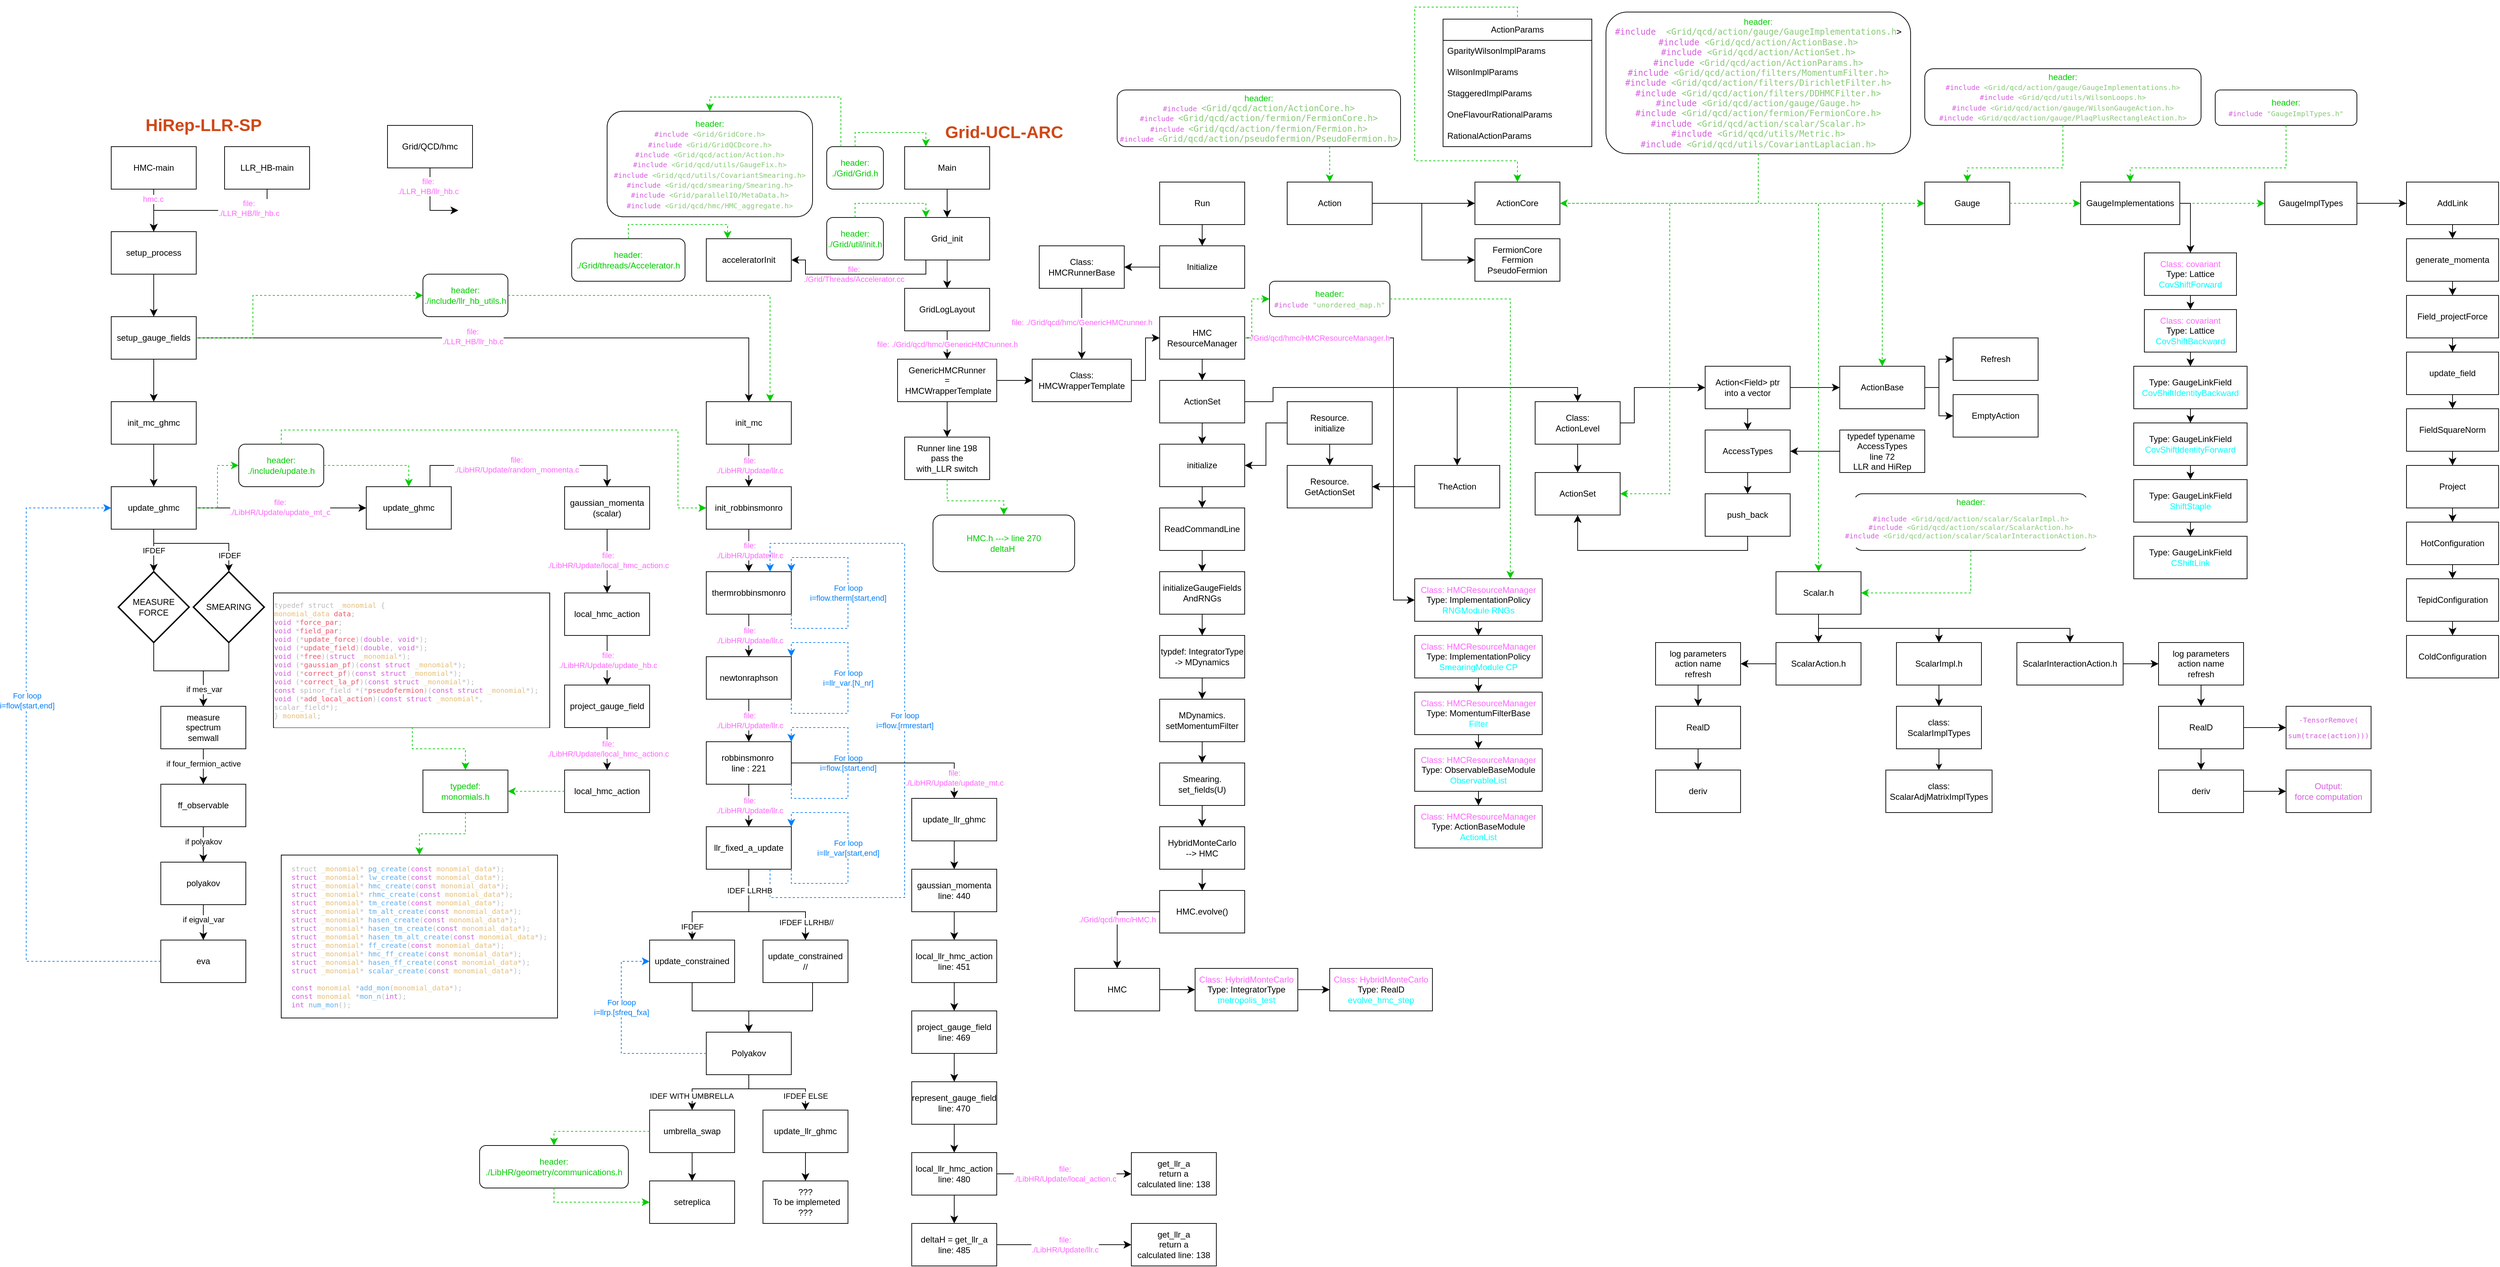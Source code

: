 <mxfile version="27.0.5">
  <diagram id="1A0_N6WVCGxHhhMu5QUB" name="Page-1">
    <mxGraphModel dx="1377" dy="1901" grid="1" gridSize="10" guides="1" tooltips="1" connect="1" arrows="1" fold="1" page="1" pageScale="1" pageWidth="850" pageHeight="1100" math="0" shadow="0">
      <root>
        <mxCell id="0" />
        <mxCell id="1" parent="0" />
        <mxCell id="2" value="HMC-main" style="rounded=0;whiteSpace=wrap;html=1;" parent="1" vertex="1">
          <mxGeometry x="200" y="160" width="120" height="60" as="geometry" />
        </mxCell>
        <mxCell id="3" value="setup_process" style="rounded=0;whiteSpace=wrap;html=1;" parent="1" vertex="1">
          <mxGeometry x="200" y="280" width="120" height="60" as="geometry" />
        </mxCell>
        <mxCell id="4" value="setup_gauge_fields" style="rounded=0;whiteSpace=wrap;html=1;" parent="1" vertex="1">
          <mxGeometry x="200" y="400" width="120" height="60" as="geometry" />
        </mxCell>
        <mxCell id="5" value="" style="edgeStyle=segmentEdgeStyle;endArrow=classic;html=1;curved=0;rounded=0;endSize=8;startSize=8;exitX=0.5;exitY=1;exitDx=0;exitDy=0;entryX=0.5;entryY=0;entryDx=0;entryDy=0;" parent="1" source="2" target="3" edge="1">
          <mxGeometry width="50" height="50" relative="1" as="geometry">
            <mxPoint x="860" y="600" as="sourcePoint" />
            <mxPoint x="910" y="550" as="targetPoint" />
            <Array as="points">
              <mxPoint x="260" y="230" />
              <mxPoint x="260" y="230" />
            </Array>
          </mxGeometry>
        </mxCell>
        <mxCell id="63" value="&lt;font color=&quot;#ff66ff&quot;&gt;hmc.c&lt;/font&gt;" style="edgeLabel;html=1;align=center;verticalAlign=middle;resizable=0;points=[];" parent="5" vertex="1" connectable="0">
          <mxGeometry x="-0.526" y="-1" relative="1" as="geometry">
            <mxPoint as="offset" />
          </mxGeometry>
        </mxCell>
        <mxCell id="6" value="" style="edgeStyle=segmentEdgeStyle;endArrow=classic;html=1;curved=0;rounded=0;endSize=8;startSize=8;exitX=0.5;exitY=1;exitDx=0;exitDy=0;entryX=0.5;entryY=0;entryDx=0;entryDy=0;" parent="1" source="3" target="4" edge="1">
          <mxGeometry width="50" height="50" relative="1" as="geometry">
            <mxPoint x="220" y="230" as="sourcePoint" />
            <mxPoint x="270" y="290" as="targetPoint" />
            <Array as="points">
              <mxPoint x="260" y="390" />
              <mxPoint x="260" y="390" />
            </Array>
          </mxGeometry>
        </mxCell>
        <mxCell id="7" value="init_mc_ghmc" style="rounded=0;whiteSpace=wrap;html=1;" parent="1" vertex="1">
          <mxGeometry x="200" y="520" width="120" height="60" as="geometry" />
        </mxCell>
        <mxCell id="8" value="" style="edgeStyle=segmentEdgeStyle;endArrow=classic;html=1;curved=0;rounded=0;endSize=8;startSize=8;exitX=0.5;exitY=1;exitDx=0;exitDy=0;entryX=0.5;entryY=0;entryDx=0;entryDy=0;" parent="1" source="7" target="9" edge="1">
          <mxGeometry width="50" height="50" relative="1" as="geometry">
            <mxPoint x="259.8" y="590" as="sourcePoint" />
            <mxPoint x="259.8" y="650" as="targetPoint" />
            <Array as="points" />
          </mxGeometry>
        </mxCell>
        <mxCell id="9" value="update_ghmc" style="rounded=0;whiteSpace=wrap;html=1;" parent="1" vertex="1">
          <mxGeometry x="200" y="640" width="120" height="60" as="geometry" />
        </mxCell>
        <mxCell id="10" value="" style="edgeStyle=segmentEdgeStyle;endArrow=classic;html=1;curved=0;rounded=0;endSize=8;startSize=8;exitX=0.5;exitY=1;exitDx=0;exitDy=0;entryX=0.5;entryY=0;entryDx=0;entryDy=0;" parent="1" source="4" target="7" edge="1">
          <mxGeometry width="50" height="50" relative="1" as="geometry">
            <mxPoint x="269.8" y="600" as="sourcePoint" />
            <mxPoint x="269.8" y="660" as="targetPoint" />
            <Array as="points">
              <mxPoint x="260" y="490" />
              <mxPoint x="260" y="490" />
            </Array>
          </mxGeometry>
        </mxCell>
        <mxCell id="11" value="MEASURE&lt;br&gt;FORCE" style="strokeWidth=2;html=1;shape=mxgraph.flowchart.decision;whiteSpace=wrap;" parent="1" vertex="1">
          <mxGeometry x="210" y="760" width="100" height="100" as="geometry" />
        </mxCell>
        <mxCell id="12" value="" style="edgeStyle=segmentEdgeStyle;endArrow=classic;html=1;curved=0;rounded=0;endSize=8;startSize=8;exitX=0.5;exitY=1;exitDx=0;exitDy=0;entryX=0.5;entryY=0;entryDx=0;entryDy=0;entryPerimeter=0;" parent="1" source="9" target="11" edge="1">
          <mxGeometry width="50" height="50" relative="1" as="geometry">
            <mxPoint x="270" y="590" as="sourcePoint" />
            <mxPoint x="270" y="650" as="targetPoint" />
            <Array as="points" />
          </mxGeometry>
        </mxCell>
        <mxCell id="13" value="IFDEF" style="edgeLabel;html=1;align=center;verticalAlign=middle;resizable=0;points=[];" parent="12" vertex="1" connectable="0">
          <mxGeometry x="-0.002" relative="1" as="geometry">
            <mxPoint as="offset" />
          </mxGeometry>
        </mxCell>
        <mxCell id="14" value="SMEARING" style="strokeWidth=2;html=1;shape=mxgraph.flowchart.decision;whiteSpace=wrap;" parent="1" vertex="1">
          <mxGeometry x="316" y="760" width="100" height="100" as="geometry" />
        </mxCell>
        <mxCell id="15" value="" style="edgeStyle=segmentEdgeStyle;endArrow=classic;html=1;curved=0;rounded=0;endSize=8;startSize=8;exitX=0.5;exitY=1;exitDx=0;exitDy=0;entryX=0.5;entryY=0;entryDx=0;entryDy=0;entryPerimeter=0;" parent="1" source="9" target="14" edge="1">
          <mxGeometry width="50" height="50" relative="1" as="geometry">
            <mxPoint x="270" y="710" as="sourcePoint" />
            <mxPoint x="270" y="770" as="targetPoint" />
            <Array as="points">
              <mxPoint x="260" y="720" />
              <mxPoint x="366" y="720" />
            </Array>
          </mxGeometry>
        </mxCell>
        <mxCell id="23" value="IFDEF" style="edgeLabel;html=1;align=center;verticalAlign=middle;resizable=0;points=[];" parent="15" vertex="1" connectable="0">
          <mxGeometry x="0.719" y="1" relative="1" as="geometry">
            <mxPoint as="offset" />
          </mxGeometry>
        </mxCell>
        <mxCell id="17" value="" style="edgeStyle=segmentEdgeStyle;endArrow=classic;html=1;curved=0;rounded=0;endSize=8;startSize=8;exitX=0.5;exitY=1;exitDx=0;exitDy=0;entryX=0.5;entryY=0;entryDx=0;entryDy=0;exitPerimeter=0;" parent="1" source="11" target="21" edge="1">
          <mxGeometry width="50" height="50" relative="1" as="geometry">
            <mxPoint x="260" y="880" as="sourcePoint" />
            <mxPoint x="400" y="940" as="targetPoint" />
            <Array as="points">
              <mxPoint x="260" y="900" />
              <mxPoint x="330" y="900" />
            </Array>
          </mxGeometry>
        </mxCell>
        <mxCell id="19" value="" style="edgeStyle=segmentEdgeStyle;endArrow=classic;html=1;curved=0;rounded=0;endSize=8;startSize=8;exitX=0.5;exitY=1;exitDx=0;exitDy=0;entryX=0.5;entryY=0;entryDx=0;entryDy=0;exitPerimeter=0;" parent="1" source="14" target="21" edge="1">
          <mxGeometry width="50" height="50" relative="1" as="geometry">
            <mxPoint x="270" y="870" as="sourcePoint" />
            <mxPoint x="410" y="950" as="targetPoint" />
            <Array as="points">
              <mxPoint x="366" y="900" />
              <mxPoint x="330" y="900" />
            </Array>
          </mxGeometry>
        </mxCell>
        <mxCell id="22" value="if mes_var" style="edgeLabel;html=1;align=center;verticalAlign=middle;resizable=0;points=[];" parent="19" vertex="1" connectable="0">
          <mxGeometry x="0.614" y="1" relative="1" as="geometry">
            <mxPoint as="offset" />
          </mxGeometry>
        </mxCell>
        <mxCell id="21" value="measure&lt;br&gt;spectrum&lt;br&gt;semwall" style="rounded=0;whiteSpace=wrap;html=1;" parent="1" vertex="1">
          <mxGeometry x="270" y="950" width="120" height="60" as="geometry" />
        </mxCell>
        <mxCell id="24" value="ff_observable" style="rounded=0;whiteSpace=wrap;html=1;" parent="1" vertex="1">
          <mxGeometry x="270" y="1060" width="120" height="60" as="geometry" />
        </mxCell>
        <mxCell id="25" value="" style="edgeStyle=segmentEdgeStyle;endArrow=classic;html=1;curved=0;rounded=0;endSize=8;startSize=8;exitX=0.5;exitY=1;exitDx=0;exitDy=0;entryX=0.5;entryY=0;entryDx=0;entryDy=0;" parent="1" source="21" target="24" edge="1">
          <mxGeometry width="50" height="50" relative="1" as="geometry">
            <mxPoint x="530" y="940" as="sourcePoint" />
            <mxPoint x="460" y="1030" as="targetPoint" />
            <Array as="points">
              <mxPoint x="330" y="1030" />
              <mxPoint x="330" y="1030" />
            </Array>
          </mxGeometry>
        </mxCell>
        <mxCell id="26" value="if four_fermion_active" style="edgeLabel;html=1;align=center;verticalAlign=middle;resizable=0;points=[];" parent="25" vertex="1" connectable="0">
          <mxGeometry x="0.614" y="1" relative="1" as="geometry">
            <mxPoint x="-1" y="-20" as="offset" />
          </mxGeometry>
        </mxCell>
        <mxCell id="27" value="polyakov" style="rounded=0;whiteSpace=wrap;html=1;" parent="1" vertex="1">
          <mxGeometry x="270" y="1170" width="120" height="60" as="geometry" />
        </mxCell>
        <mxCell id="28" value="" style="edgeStyle=segmentEdgeStyle;endArrow=classic;html=1;curved=0;rounded=0;endSize=8;startSize=8;exitX=0.5;exitY=1;exitDx=0;exitDy=0;entryX=0.5;entryY=0;entryDx=0;entryDy=0;" parent="1" source="24" target="27" edge="1">
          <mxGeometry width="50" height="50" relative="1" as="geometry">
            <mxPoint x="329.83" y="1130" as="sourcePoint" />
            <mxPoint x="329.83" y="1180" as="targetPoint" />
            <Array as="points" />
          </mxGeometry>
        </mxCell>
        <mxCell id="29" value="if polyakov" style="edgeLabel;html=1;align=center;verticalAlign=middle;resizable=0;points=[];" parent="28" vertex="1" connectable="0">
          <mxGeometry x="0.614" y="1" relative="1" as="geometry">
            <mxPoint x="-1" y="-20" as="offset" />
          </mxGeometry>
        </mxCell>
        <mxCell id="30" value="eva" style="rounded=0;whiteSpace=wrap;html=1;" parent="1" vertex="1">
          <mxGeometry x="270" y="1280" width="120" height="60" as="geometry" />
        </mxCell>
        <mxCell id="31" value="" style="edgeStyle=segmentEdgeStyle;endArrow=classic;html=1;curved=0;rounded=0;endSize=8;startSize=8;exitX=0.5;exitY=1;exitDx=0;exitDy=0;entryX=0.5;entryY=0;entryDx=0;entryDy=0;" parent="1" source="27" target="30" edge="1">
          <mxGeometry width="50" height="50" relative="1" as="geometry">
            <mxPoint x="329.83" y="1240" as="sourcePoint" />
            <mxPoint x="330" y="1280" as="targetPoint" />
            <Array as="points" />
          </mxGeometry>
        </mxCell>
        <mxCell id="32" value="if eigval_var" style="edgeLabel;html=1;align=center;verticalAlign=middle;resizable=0;points=[];" parent="31" vertex="1" connectable="0">
          <mxGeometry x="0.614" y="1" relative="1" as="geometry">
            <mxPoint x="-1" y="-20" as="offset" />
          </mxGeometry>
        </mxCell>
        <mxCell id="33" value="" style="edgeStyle=segmentEdgeStyle;endArrow=classic;html=1;curved=0;rounded=0;endSize=8;startSize=8;exitX=0;exitY=0.5;exitDx=0;exitDy=0;entryX=0;entryY=0.5;entryDx=0;entryDy=0;dashed=1;strokeColor=#007FFF;" parent="1" source="30" target="9" edge="1">
          <mxGeometry width="50" height="50" relative="1" as="geometry">
            <mxPoint x="50" y="980" as="sourcePoint" />
            <mxPoint x="190" y="1040" as="targetPoint" />
            <Array as="points">
              <mxPoint x="80" y="1310" />
              <mxPoint x="80" y="670" />
            </Array>
          </mxGeometry>
        </mxCell>
        <mxCell id="35" value="&lt;font color=&quot;#007fff&quot;&gt;For loop&lt;br&gt;i=flow[start,end]&lt;/font&gt;" style="edgeLabel;html=1;align=center;verticalAlign=middle;resizable=0;points=[];" parent="33" vertex="1" connectable="0">
          <mxGeometry x="0.175" y="-1" relative="1" as="geometry">
            <mxPoint as="offset" />
          </mxGeometry>
        </mxCell>
        <mxCell id="36" value="update_ghmc" style="rounded=0;whiteSpace=wrap;html=1;" parent="1" vertex="1">
          <mxGeometry x="560" y="640" width="120" height="60" as="geometry" />
        </mxCell>
        <mxCell id="37" value="" style="edgeStyle=segmentEdgeStyle;endArrow=classic;html=1;curved=0;rounded=0;endSize=8;startSize=8;exitX=1;exitY=0.5;exitDx=0;exitDy=0;entryX=0;entryY=0.5;entryDx=0;entryDy=0;" parent="1" source="9" target="36" edge="1">
          <mxGeometry width="50" height="50" relative="1" as="geometry">
            <mxPoint x="270" y="590" as="sourcePoint" />
            <mxPoint x="450" y="680" as="targetPoint" />
            <Array as="points" />
          </mxGeometry>
        </mxCell>
        <mxCell id="38" value="&lt;font color=&quot;#ff66ff&quot;&gt;file:&lt;br&gt;./LibHR/Update/update_mt_c&lt;/font&gt;" style="edgeLabel;html=1;align=center;verticalAlign=middle;resizable=0;points=[];" parent="37" vertex="1" connectable="0">
          <mxGeometry x="-0.02" y="1" relative="1" as="geometry">
            <mxPoint as="offset" />
          </mxGeometry>
        </mxCell>
        <mxCell id="39" value="&lt;font color=&quot;#00cc00&quot;&gt;header:&lt;br&gt;./include/update.h&lt;/font&gt;" style="rounded=1;whiteSpace=wrap;html=1;" parent="1" vertex="1">
          <mxGeometry x="380" y="580" width="120" height="60" as="geometry" />
        </mxCell>
        <mxCell id="40" value="" style="edgeStyle=segmentEdgeStyle;endArrow=classic;html=1;curved=0;rounded=0;endSize=8;startSize=8;exitX=1;exitY=0.5;exitDx=0;exitDy=0;entryX=0.5;entryY=0;entryDx=0;entryDy=0;strokeColor=#00CC00;dashed=1;" parent="1" source="39" target="36" edge="1">
          <mxGeometry width="50" height="50" relative="1" as="geometry">
            <mxPoint x="270" y="590" as="sourcePoint" />
            <mxPoint x="270" y="650" as="targetPoint" />
            <Array as="points">
              <mxPoint x="620" y="610" />
            </Array>
          </mxGeometry>
        </mxCell>
        <mxCell id="41" value="" style="edgeStyle=segmentEdgeStyle;endArrow=classic;html=1;curved=0;rounded=0;endSize=8;startSize=8;exitX=1;exitY=0.5;exitDx=0;exitDy=0;entryX=0;entryY=0.5;entryDx=0;entryDy=0;strokeColor=#00CC00;dashed=1;" parent="1" source="9" target="39" edge="1">
          <mxGeometry width="50" height="50" relative="1" as="geometry">
            <mxPoint x="450" y="600" as="sourcePoint" />
            <mxPoint x="630" y="650" as="targetPoint" />
            <Array as="points">
              <mxPoint x="350" y="670" />
              <mxPoint x="350" y="610" />
            </Array>
          </mxGeometry>
        </mxCell>
        <mxCell id="42" value="gaussian_momenta&lt;br&gt;(scalar)" style="rounded=0;whiteSpace=wrap;html=1;" parent="1" vertex="1">
          <mxGeometry x="840" y="640" width="120" height="60" as="geometry" />
        </mxCell>
        <mxCell id="43" value="local_hmc_action" style="rounded=0;whiteSpace=wrap;html=1;" parent="1" vertex="1">
          <mxGeometry x="840" y="790" width="120" height="60" as="geometry" />
        </mxCell>
        <mxCell id="44" value="" style="edgeStyle=segmentEdgeStyle;endArrow=classic;html=1;curved=0;rounded=0;endSize=8;startSize=8;exitX=0.75;exitY=0;exitDx=0;exitDy=0;entryX=0.5;entryY=0;entryDx=0;entryDy=0;" parent="1" source="36" target="42" edge="1">
          <mxGeometry width="50" height="50" relative="1" as="geometry">
            <mxPoint x="520" y="910" as="sourcePoint" />
            <mxPoint x="760" y="910" as="targetPoint" />
            <Array as="points">
              <mxPoint x="650" y="610" />
              <mxPoint x="900" y="610" />
            </Array>
          </mxGeometry>
        </mxCell>
        <mxCell id="45" value="&lt;font color=&quot;#ff66ff&quot;&gt;file:&lt;br&gt;./LibHR/Update/random_momenta.c&lt;/font&gt;" style="edgeLabel;html=1;align=center;verticalAlign=middle;resizable=0;points=[];" parent="44" vertex="1" connectable="0">
          <mxGeometry x="-0.02" y="1" relative="1" as="geometry">
            <mxPoint as="offset" />
          </mxGeometry>
        </mxCell>
        <mxCell id="47" value="" style="edgeStyle=segmentEdgeStyle;endArrow=classic;html=1;curved=0;rounded=0;endSize=8;startSize=8;exitX=0.5;exitY=1;exitDx=0;exitDy=0;entryX=0.5;entryY=0;entryDx=0;entryDy=0;" parent="1" source="42" target="43" edge="1">
          <mxGeometry width="50" height="50" relative="1" as="geometry">
            <mxPoint x="720" y="770" as="sourcePoint" />
            <mxPoint x="970" y="770" as="targetPoint" />
            <Array as="points">
              <mxPoint x="900" y="710" />
              <mxPoint x="900" y="710" />
            </Array>
          </mxGeometry>
        </mxCell>
        <mxCell id="48" value="&lt;font color=&quot;#ff66ff&quot;&gt;file:&lt;br&gt;./LibHR/Update/local_hmc_action.c&lt;/font&gt;" style="edgeLabel;html=1;align=center;verticalAlign=middle;resizable=0;points=[];" parent="47" vertex="1" connectable="0">
          <mxGeometry x="-0.02" y="1" relative="1" as="geometry">
            <mxPoint as="offset" />
          </mxGeometry>
        </mxCell>
        <mxCell id="49" value="project_gauge_field" style="rounded=0;whiteSpace=wrap;html=1;" parent="1" vertex="1">
          <mxGeometry x="840" y="920" width="120" height="60" as="geometry" />
        </mxCell>
        <mxCell id="50" value="local_hmc_action" style="rounded=0;whiteSpace=wrap;html=1;" parent="1" vertex="1">
          <mxGeometry x="840" y="1040" width="120" height="60" as="geometry" />
        </mxCell>
        <mxCell id="51" value="" style="edgeStyle=segmentEdgeStyle;endArrow=classic;html=1;curved=0;rounded=0;endSize=8;startSize=8;exitX=0.5;exitY=1;exitDx=0;exitDy=0;entryX=0.5;entryY=0;entryDx=0;entryDy=0;" parent="1" source="43" target="49" edge="1">
          <mxGeometry width="50" height="50" relative="1" as="geometry">
            <mxPoint x="790" y="850" as="sourcePoint" />
            <mxPoint x="790" y="940" as="targetPoint" />
            <Array as="points">
              <mxPoint x="900" y="880" />
              <mxPoint x="900" y="880" />
            </Array>
          </mxGeometry>
        </mxCell>
        <mxCell id="52" value="&lt;font color=&quot;#ff66ff&quot;&gt;file:&lt;br&gt;./LibHR/Update/update_hb.c&lt;/font&gt;" style="edgeLabel;html=1;align=center;verticalAlign=middle;resizable=0;points=[];" parent="51" vertex="1" connectable="0">
          <mxGeometry x="-0.02" y="1" relative="1" as="geometry">
            <mxPoint as="offset" />
          </mxGeometry>
        </mxCell>
        <mxCell id="53" value="" style="edgeStyle=segmentEdgeStyle;endArrow=classic;html=1;curved=0;rounded=0;endSize=8;startSize=8;exitX=0.5;exitY=1;exitDx=0;exitDy=0;entryX=0.5;entryY=0;entryDx=0;entryDy=0;" parent="1" source="49" target="50" edge="1">
          <mxGeometry width="50" height="50" relative="1" as="geometry">
            <mxPoint x="1000" y="990" as="sourcePoint" />
            <mxPoint x="1000" y="1080" as="targetPoint" />
            <Array as="points">
              <mxPoint x="900" y="1010" />
              <mxPoint x="900" y="1010" />
            </Array>
          </mxGeometry>
        </mxCell>
        <mxCell id="54" value="&lt;font color=&quot;#ff66ff&quot;&gt;file:&lt;br&gt;./LibHR/Update/local_hmc_action.c&lt;/font&gt;" style="edgeLabel;html=1;align=center;verticalAlign=middle;resizable=0;points=[];" parent="53" vertex="1" connectable="0">
          <mxGeometry x="-0.02" y="1" relative="1" as="geometry">
            <mxPoint as="offset" />
          </mxGeometry>
        </mxCell>
        <mxCell id="55" value="init_mc" style="rounded=0;whiteSpace=wrap;html=1;" parent="1" vertex="1">
          <mxGeometry x="1040" y="520" width="120" height="60" as="geometry" />
        </mxCell>
        <mxCell id="56" value="LLR_HB-main" style="rounded=0;whiteSpace=wrap;html=1;" parent="1" vertex="1">
          <mxGeometry x="360" y="160" width="120" height="60" as="geometry" />
        </mxCell>
        <mxCell id="59" value="" style="edgeStyle=segmentEdgeStyle;endArrow=classic;html=1;curved=0;rounded=0;endSize=8;startSize=8;exitX=0.5;exitY=1;exitDx=0;exitDy=0;entryX=0.5;entryY=0;entryDx=0;entryDy=0;" parent="1" source="56" target="3" edge="1">
          <mxGeometry width="50" height="50" relative="1" as="geometry">
            <mxPoint x="1700" y="600" as="sourcePoint" />
            <mxPoint x="1750" y="550" as="targetPoint" />
            <Array as="points">
              <mxPoint x="420" y="250" />
              <mxPoint x="260" y="250" />
            </Array>
          </mxGeometry>
        </mxCell>
        <mxCell id="62" value="&lt;font color=&quot;#ff66ff&quot;&gt;file:&lt;br style=&quot;border-color: var(--border-color);&quot;&gt;./LLR_HB/llr_hb.c&lt;/font&gt;" style="edgeLabel;html=1;align=center;verticalAlign=middle;resizable=0;points=[];" parent="59" vertex="1" connectable="0">
          <mxGeometry x="-0.491" y="-3" relative="1" as="geometry">
            <mxPoint as="offset" />
          </mxGeometry>
        </mxCell>
        <mxCell id="61" value="" style="edgeStyle=segmentEdgeStyle;endArrow=classic;html=1;curved=0;rounded=0;endSize=8;startSize=8;exitX=1;exitY=0.5;exitDx=0;exitDy=0;entryX=0.5;entryY=0;entryDx=0;entryDy=0;" parent="1" source="4" target="55" edge="1">
          <mxGeometry width="50" height="50" relative="1" as="geometry">
            <mxPoint x="1100" y="460" as="sourcePoint" />
            <mxPoint x="270" y="530" as="targetPoint" />
            <Array as="points">
              <mxPoint x="1100" y="430" />
            </Array>
          </mxGeometry>
        </mxCell>
        <mxCell id="64" value="&lt;font color=&quot;#ff66ff&quot;&gt;file:&lt;br style=&quot;border-color: var(--border-color);&quot;&gt;./LLR_HB/llr_hb.c&lt;/font&gt;" style="edgeLabel;html=1;align=center;verticalAlign=middle;resizable=0;points=[];" parent="61" vertex="1" connectable="0">
          <mxGeometry x="-0.104" y="2" relative="1" as="geometry">
            <mxPoint as="offset" />
          </mxGeometry>
        </mxCell>
        <mxCell id="65" value="init_robbinsmonro" style="rounded=0;whiteSpace=wrap;html=1;" parent="1" vertex="1">
          <mxGeometry x="1040" y="640" width="120" height="60" as="geometry" />
        </mxCell>
        <mxCell id="66" value="" style="edgeStyle=segmentEdgeStyle;endArrow=classic;html=1;curved=0;rounded=0;endSize=8;startSize=8;exitX=0.5;exitY=1;exitDx=0;exitDy=0;entryX=0.5;entryY=0;entryDx=0;entryDy=0;" parent="1" source="55" target="65" edge="1">
          <mxGeometry width="50" height="50" relative="1" as="geometry">
            <mxPoint x="660" y="650" as="sourcePoint" />
            <mxPoint x="910" y="650" as="targetPoint" />
            <Array as="points">
              <mxPoint x="1100" y="630" />
              <mxPoint x="1100" y="630" />
            </Array>
          </mxGeometry>
        </mxCell>
        <mxCell id="67" value="&lt;font color=&quot;#ff66ff&quot;&gt;file:&lt;br&gt;./LibHR/Update/llr.c&lt;/font&gt;" style="edgeLabel;html=1;align=center;verticalAlign=middle;resizable=0;points=[];" parent="66" vertex="1" connectable="0">
          <mxGeometry x="-0.02" y="1" relative="1" as="geometry">
            <mxPoint as="offset" />
          </mxGeometry>
        </mxCell>
        <mxCell id="70" value="&lt;font color=&quot;#00cc00&quot;&gt;header:&lt;br&gt;./include/llr_hb_utils.h&lt;/font&gt;" style="rounded=1;whiteSpace=wrap;html=1;" parent="1" vertex="1">
          <mxGeometry x="640" y="340" width="120" height="60" as="geometry" />
        </mxCell>
        <mxCell id="71" value="" style="edgeStyle=segmentEdgeStyle;endArrow=classic;html=1;curved=0;rounded=0;endSize=8;startSize=8;exitX=1;exitY=0.5;exitDx=0;exitDy=0;entryX=0.75;entryY=0;entryDx=0;entryDy=0;fillColor=#60a917;strokeColor=#00CC00;dashed=1;" parent="1" source="70" target="55" edge="1">
          <mxGeometry width="50" height="50" relative="1" as="geometry">
            <mxPoint x="410" y="470" as="sourcePoint" />
            <mxPoint x="760" y="520" as="targetPoint" />
            <Array as="points">
              <mxPoint x="1130" y="370" />
            </Array>
          </mxGeometry>
        </mxCell>
        <mxCell id="72" value="" style="edgeStyle=segmentEdgeStyle;endArrow=classic;html=1;curved=0;rounded=0;endSize=8;startSize=8;exitX=1;exitY=0.5;exitDx=0;exitDy=0;entryX=0;entryY=0.5;entryDx=0;entryDy=0;strokeColor=#00CC00;dashed=1;" parent="1" source="4" target="70" edge="1">
          <mxGeometry width="50" height="50" relative="1" as="geometry">
            <mxPoint x="460" y="550" as="sourcePoint" />
            <mxPoint x="770" y="530" as="targetPoint" />
            <Array as="points">
              <mxPoint x="400" y="430" />
              <mxPoint x="400" y="370" />
            </Array>
          </mxGeometry>
        </mxCell>
        <mxCell id="73" value="thermrobbinsmonro" style="rounded=0;whiteSpace=wrap;html=1;" parent="1" vertex="1">
          <mxGeometry x="1040" y="760" width="120" height="60" as="geometry" />
        </mxCell>
        <mxCell id="74" value="" style="edgeStyle=segmentEdgeStyle;endArrow=classic;html=1;curved=0;rounded=0;endSize=8;startSize=8;exitX=0.5;exitY=0;exitDx=0;exitDy=0;entryX=0;entryY=0.5;entryDx=0;entryDy=0;strokeColor=#00CC00;dashed=1;" parent="1" source="39" target="65" edge="1">
          <mxGeometry width="50" height="50" relative="1" as="geometry">
            <mxPoint x="510" y="620" as="sourcePoint" />
            <mxPoint x="630" y="650" as="targetPoint" />
            <Array as="points">
              <mxPoint x="440" y="560" />
              <mxPoint x="1000" y="560" />
              <mxPoint x="1000" y="670" />
            </Array>
          </mxGeometry>
        </mxCell>
        <mxCell id="75" value="" style="edgeStyle=segmentEdgeStyle;endArrow=classic;html=1;curved=0;rounded=0;endSize=8;startSize=8;exitX=0.5;exitY=1;exitDx=0;exitDy=0;entryX=0.5;entryY=0;entryDx=0;entryDy=0;" parent="1" source="65" target="73" edge="1">
          <mxGeometry width="50" height="50" relative="1" as="geometry">
            <mxPoint x="1110" y="590" as="sourcePoint" />
            <mxPoint x="1110" y="650" as="targetPoint" />
            <Array as="points">
              <mxPoint x="1100" y="730" />
              <mxPoint x="1100" y="730" />
            </Array>
          </mxGeometry>
        </mxCell>
        <mxCell id="76" value="&lt;font color=&quot;#ff66ff&quot;&gt;file:&lt;br&gt;./LibHR/Update/llr.c&lt;/font&gt;" style="edgeLabel;html=1;align=center;verticalAlign=middle;resizable=0;points=[];" parent="75" vertex="1" connectable="0">
          <mxGeometry x="-0.02" y="1" relative="1" as="geometry">
            <mxPoint as="offset" />
          </mxGeometry>
        </mxCell>
        <mxCell id="77" value="" style="edgeStyle=segmentEdgeStyle;endArrow=classic;html=1;curved=0;rounded=0;endSize=8;startSize=8;entryX=1;entryY=0;entryDx=0;entryDy=0;exitX=1;exitY=1;exitDx=0;exitDy=0;dashed=1;strokeColor=#007FFF;" parent="1" source="73" target="73" edge="1">
          <mxGeometry width="50" height="50" relative="1" as="geometry">
            <mxPoint x="1160" y="980" as="sourcePoint" />
            <mxPoint x="1429.97" y="639.97" as="targetPoint" />
            <Array as="points">
              <mxPoint x="1160" y="840" />
              <mxPoint x="1240" y="840" />
              <mxPoint x="1240" y="740" />
              <mxPoint x="1160" y="740" />
            </Array>
          </mxGeometry>
        </mxCell>
        <mxCell id="79" value="&lt;font color=&quot;#007fff&quot;&gt;For loop&lt;br style=&quot;border-color: var(--border-color);&quot;&gt;i=flow.therm[start,end]&lt;/font&gt;" style="edgeLabel;html=1;align=center;verticalAlign=middle;resizable=0;points=[];" parent="77" vertex="1" connectable="0">
          <mxGeometry x="0.0" relative="1" as="geometry">
            <mxPoint as="offset" />
          </mxGeometry>
        </mxCell>
        <mxCell id="80" value="newtonraphson" style="rounded=0;whiteSpace=wrap;html=1;" parent="1" vertex="1">
          <mxGeometry x="1040" y="880" width="120" height="60" as="geometry" />
        </mxCell>
        <mxCell id="81" value="" style="edgeStyle=segmentEdgeStyle;endArrow=classic;html=1;curved=0;rounded=0;endSize=8;startSize=8;exitX=0.5;exitY=1;exitDx=0;exitDy=0;entryX=0.5;entryY=0;entryDx=0;entryDy=0;" parent="1" source="73" target="80" edge="1">
          <mxGeometry width="50" height="50" relative="1" as="geometry">
            <mxPoint x="1260" y="930" as="sourcePoint" />
            <mxPoint x="1260" y="990" as="targetPoint" />
            <Array as="points">
              <mxPoint x="1100" y="850" />
              <mxPoint x="1100" y="850" />
            </Array>
          </mxGeometry>
        </mxCell>
        <mxCell id="82" value="&lt;font color=&quot;#ff66ff&quot;&gt;file:&lt;br&gt;./LibHR/Update/llr.c&lt;/font&gt;" style="edgeLabel;html=1;align=center;verticalAlign=middle;resizable=0;points=[];" parent="81" vertex="1" connectable="0">
          <mxGeometry x="-0.02" y="1" relative="1" as="geometry">
            <mxPoint as="offset" />
          </mxGeometry>
        </mxCell>
        <mxCell id="83" value="" style="edgeStyle=segmentEdgeStyle;endArrow=classic;html=1;curved=0;rounded=0;endSize=8;startSize=8;entryX=1;entryY=0;entryDx=0;entryDy=0;exitX=1;exitY=1;exitDx=0;exitDy=0;dashed=1;strokeColor=#007FFF;" parent="1" source="80" target="80" edge="1">
          <mxGeometry width="50" height="50" relative="1" as="geometry">
            <mxPoint x="1170" y="940" as="sourcePoint" />
            <mxPoint x="1170" y="880" as="targetPoint" />
            <Array as="points">
              <mxPoint x="1160" y="960" />
              <mxPoint x="1240" y="960" />
              <mxPoint x="1240" y="860" />
              <mxPoint x="1160" y="860" />
            </Array>
          </mxGeometry>
        </mxCell>
        <mxCell id="84" value="&lt;font color=&quot;#007fff&quot;&gt;For loop&lt;br style=&quot;border-color: var(--border-color);&quot;&gt;i=llr_var.[N_nr]&lt;/font&gt;" style="edgeLabel;html=1;align=center;verticalAlign=middle;resizable=0;points=[];" parent="83" vertex="1" connectable="0">
          <mxGeometry x="0.0" relative="1" as="geometry">
            <mxPoint as="offset" />
          </mxGeometry>
        </mxCell>
        <mxCell id="86" value="robbinsmonro&amp;nbsp;&lt;div&gt;line : 221&lt;/div&gt;" style="rounded=0;whiteSpace=wrap;html=1;" parent="1" vertex="1">
          <mxGeometry x="1040" y="1000" width="120" height="60" as="geometry" />
        </mxCell>
        <mxCell id="87" value="" style="edgeStyle=segmentEdgeStyle;endArrow=classic;html=1;curved=0;rounded=0;endSize=8;startSize=8;exitX=0.5;exitY=1;exitDx=0;exitDy=0;entryX=0.5;entryY=0;entryDx=0;entryDy=0;" parent="1" source="80" target="86" edge="1">
          <mxGeometry width="50" height="50" relative="1" as="geometry">
            <mxPoint x="1100" y="950" as="sourcePoint" />
            <mxPoint x="1260" y="1120" as="targetPoint" />
            <Array as="points" />
          </mxGeometry>
        </mxCell>
        <mxCell id="88" value="&lt;font color=&quot;#ff66ff&quot;&gt;file:&lt;br&gt;./LibHR/Update/llr.c&lt;/font&gt;" style="edgeLabel;html=1;align=center;verticalAlign=middle;resizable=0;points=[];" parent="87" vertex="1" connectable="0">
          <mxGeometry x="-0.02" y="1" relative="1" as="geometry">
            <mxPoint as="offset" />
          </mxGeometry>
        </mxCell>
        <mxCell id="89" value="" style="edgeStyle=segmentEdgeStyle;endArrow=classic;html=1;curved=0;rounded=0;endSize=8;startSize=8;entryX=1;entryY=0;entryDx=0;entryDy=0;exitX=1;exitY=1;exitDx=0;exitDy=0;dashed=1;strokeColor=#007FFF;" parent="1" source="86" target="86" edge="1">
          <mxGeometry width="50" height="50" relative="1" as="geometry">
            <mxPoint x="1170" y="1070" as="sourcePoint" />
            <mxPoint x="1170" y="1010" as="targetPoint" />
            <Array as="points">
              <mxPoint x="1160" y="1080" />
              <mxPoint x="1240" y="1080" />
              <mxPoint x="1240" y="980" />
              <mxPoint x="1160" y="980" />
            </Array>
          </mxGeometry>
        </mxCell>
        <mxCell id="90" value="&lt;font color=&quot;#007fff&quot;&gt;For loop&lt;br style=&quot;border-color: var(--border-color);&quot;&gt;i=flow.[start,end]&lt;/font&gt;" style="edgeLabel;html=1;align=center;verticalAlign=middle;resizable=0;points=[];" parent="89" vertex="1" connectable="0">
          <mxGeometry x="0.0" relative="1" as="geometry">
            <mxPoint as="offset" />
          </mxGeometry>
        </mxCell>
        <mxCell id="91" value="llr_fixed_a_update" style="rounded=0;whiteSpace=wrap;html=1;" parent="1" vertex="1">
          <mxGeometry x="1040" y="1120" width="120" height="60" as="geometry" />
        </mxCell>
        <mxCell id="92" value="" style="edgeStyle=segmentEdgeStyle;endArrow=classic;html=1;curved=0;rounded=0;endSize=8;startSize=8;exitX=0.5;exitY=1;exitDx=0;exitDy=0;entryX=0.5;entryY=0;entryDx=0;entryDy=0;" parent="1" source="86" target="91" edge="1">
          <mxGeometry width="50" height="50" relative="1" as="geometry">
            <mxPoint x="1100" y="1060" as="sourcePoint" />
            <mxPoint x="1260" y="1230" as="targetPoint" />
            <Array as="points" />
          </mxGeometry>
        </mxCell>
        <mxCell id="93" value="&lt;font color=&quot;#ff66ff&quot;&gt;file:&lt;br&gt;./LibHR/Update/llr.c&lt;/font&gt;" style="edgeLabel;html=1;align=center;verticalAlign=middle;resizable=0;points=[];" parent="92" vertex="1" connectable="0">
          <mxGeometry x="-0.02" y="1" relative="1" as="geometry">
            <mxPoint as="offset" />
          </mxGeometry>
        </mxCell>
        <mxCell id="94" value="" style="edgeStyle=segmentEdgeStyle;endArrow=classic;html=1;curved=0;rounded=0;endSize=8;startSize=8;entryX=1;entryY=0;entryDx=0;entryDy=0;exitX=1;exitY=1;exitDx=0;exitDy=0;dashed=1;strokeColor=#007FFF;" parent="1" source="91" target="91" edge="1">
          <mxGeometry width="50" height="50" relative="1" as="geometry">
            <mxPoint x="1170" y="1180" as="sourcePoint" />
            <mxPoint x="1170" y="1120" as="targetPoint" />
            <Array as="points">
              <mxPoint x="1160" y="1200" />
              <mxPoint x="1240" y="1200" />
              <mxPoint x="1240" y="1100" />
              <mxPoint x="1160" y="1100" />
            </Array>
          </mxGeometry>
        </mxCell>
        <mxCell id="95" value="&lt;font color=&quot;#007fff&quot;&gt;For loop&lt;br style=&quot;border-color: var(--border-color);&quot;&gt;i=llr_var[start,end]&lt;/font&gt;" style="edgeLabel;html=1;align=center;verticalAlign=middle;resizable=0;points=[];" parent="94" vertex="1" connectable="0">
          <mxGeometry x="0.0" relative="1" as="geometry">
            <mxPoint as="offset" />
          </mxGeometry>
        </mxCell>
        <mxCell id="96" value="" style="edgeStyle=segmentEdgeStyle;endArrow=classic;html=1;curved=0;rounded=0;endSize=8;startSize=8;entryX=0.75;entryY=0;entryDx=0;entryDy=0;exitX=0.75;exitY=1;exitDx=0;exitDy=0;dashed=1;strokeColor=#007FFF;" parent="1" source="91" target="73" edge="1">
          <mxGeometry width="50" height="50" relative="1" as="geometry">
            <mxPoint x="1390" y="1169.97" as="sourcePoint" />
            <mxPoint x="1390" y="1109.97" as="targetPoint" />
            <Array as="points">
              <mxPoint x="1130" y="1220" />
              <mxPoint x="1320" y="1220" />
              <mxPoint x="1320" y="720" />
              <mxPoint x="1130" y="720" />
            </Array>
          </mxGeometry>
        </mxCell>
        <mxCell id="97" value="&lt;font color=&quot;#007fff&quot;&gt;For loop&lt;br style=&quot;border-color: var(--border-color);&quot;&gt;i=flow.[rmrestart]&lt;/font&gt;" style="edgeLabel;html=1;align=center;verticalAlign=middle;resizable=0;points=[];" parent="96" vertex="1" connectable="0">
          <mxGeometry x="0.0" relative="1" as="geometry">
            <mxPoint as="offset" />
          </mxGeometry>
        </mxCell>
        <mxCell id="98" value="umbrella_swap" style="rounded=0;whiteSpace=wrap;html=1;" parent="1" vertex="1">
          <mxGeometry x="960" y="1520" width="120" height="60" as="geometry" />
        </mxCell>
        <mxCell id="99" value="update_llr_ghmc" style="rounded=0;whiteSpace=wrap;html=1;" parent="1" vertex="1">
          <mxGeometry x="1120" y="1520" width="120" height="60" as="geometry" />
        </mxCell>
        <mxCell id="QqYyVHUeC6DTTdlW__13-99" value="update_constrained" style="rounded=0;whiteSpace=wrap;html=1;" parent="1" vertex="1">
          <mxGeometry x="960" y="1280" width="120" height="60" as="geometry" />
        </mxCell>
        <mxCell id="QqYyVHUeC6DTTdlW__13-100" value="update_constrained&lt;div&gt;//&lt;/div&gt;" style="rounded=0;whiteSpace=wrap;html=1;" parent="1" vertex="1">
          <mxGeometry x="1120" y="1280" width="120" height="60" as="geometry" />
        </mxCell>
        <mxCell id="QqYyVHUeC6DTTdlW__13-101" value="" style="edgeStyle=segmentEdgeStyle;endArrow=classic;html=1;curved=0;rounded=0;endSize=8;startSize=8;exitX=0.5;exitY=1;exitDx=0;exitDy=0;entryX=0.5;entryY=0;entryDx=0;entryDy=0;" parent="1" source="91" target="QqYyVHUeC6DTTdlW__13-99" edge="1">
          <mxGeometry width="50" height="50" relative="1" as="geometry">
            <mxPoint x="850" y="1200" as="sourcePoint" />
            <mxPoint x="850" y="1260" as="targetPoint" />
            <Array as="points">
              <mxPoint x="1100" y="1240" />
              <mxPoint x="1020" y="1240" />
            </Array>
          </mxGeometry>
        </mxCell>
        <mxCell id="QqYyVHUeC6DTTdlW__13-105" value="IFDEF" style="edgeLabel;html=1;align=center;verticalAlign=middle;resizable=0;points=[];" parent="QqYyVHUeC6DTTdlW__13-101" vertex="1" connectable="0">
          <mxGeometry x="0.783" relative="1" as="geometry">
            <mxPoint as="offset" />
          </mxGeometry>
        </mxCell>
        <mxCell id="QqYyVHUeC6DTTdlW__13-103" value="" style="edgeStyle=segmentEdgeStyle;endArrow=classic;html=1;curved=0;rounded=0;endSize=8;startSize=8;exitX=0.5;exitY=1;exitDx=0;exitDy=0;entryX=0.5;entryY=0;entryDx=0;entryDy=0;" parent="1" source="91" target="QqYyVHUeC6DTTdlW__13-100" edge="1">
          <mxGeometry width="50" height="50" relative="1" as="geometry">
            <mxPoint x="850" y="1200" as="sourcePoint" />
            <mxPoint x="990" y="1260" as="targetPoint" />
            <Array as="points">
              <mxPoint x="1100" y="1240" />
              <mxPoint x="1180" y="1240" />
            </Array>
          </mxGeometry>
        </mxCell>
        <mxCell id="QqYyVHUeC6DTTdlW__13-104" value="IFDEF LLRHB//" style="edgeLabel;html=1;align=center;verticalAlign=middle;resizable=0;points=[];" parent="QqYyVHUeC6DTTdlW__13-103" vertex="1" connectable="0">
          <mxGeometry x="0.719" y="1" relative="1" as="geometry">
            <mxPoint as="offset" />
          </mxGeometry>
        </mxCell>
        <mxCell id="QqYyVHUeC6DTTdlW__13-119" value="IDEF LLRHB" style="edgeLabel;html=1;align=center;verticalAlign=middle;resizable=0;points=[];" parent="QqYyVHUeC6DTTdlW__13-103" vertex="1" connectable="0">
          <mxGeometry x="-0.671" y="1" relative="1" as="geometry">
            <mxPoint as="offset" />
          </mxGeometry>
        </mxCell>
        <mxCell id="QqYyVHUeC6DTTdlW__13-106" value="" style="edgeStyle=segmentEdgeStyle;endArrow=classic;html=1;curved=0;rounded=0;endSize=8;startSize=8;exitX=0.5;exitY=1;exitDx=0;exitDy=0;entryX=0.5;entryY=0;entryDx=0;entryDy=0;" parent="1" source="QqYyVHUeC6DTTdlW__13-100" target="QqYyVHUeC6DTTdlW__13-110" edge="1">
          <mxGeometry width="50" height="50" relative="1" as="geometry">
            <mxPoint x="1120" y="1370" as="sourcePoint" />
            <mxPoint x="1040" y="1470" as="targetPoint" />
            <Array as="points">
              <mxPoint x="1190" y="1340" />
              <mxPoint x="1190" y="1380" />
              <mxPoint x="1100" y="1380" />
            </Array>
          </mxGeometry>
        </mxCell>
        <mxCell id="QqYyVHUeC6DTTdlW__13-108" value="" style="edgeStyle=segmentEdgeStyle;endArrow=classic;html=1;curved=0;rounded=0;endSize=8;startSize=8;exitX=0.5;exitY=1;exitDx=0;exitDy=0;entryX=0.5;entryY=0;entryDx=0;entryDy=0;" parent="1" source="QqYyVHUeC6DTTdlW__13-99" target="QqYyVHUeC6DTTdlW__13-110" edge="1">
          <mxGeometry width="50" height="50" relative="1" as="geometry">
            <mxPoint x="1120" y="1370" as="sourcePoint" />
            <mxPoint x="1200" y="1470" as="targetPoint" />
            <Array as="points">
              <mxPoint x="1020" y="1380" />
              <mxPoint x="1100" y="1380" />
            </Array>
          </mxGeometry>
        </mxCell>
        <mxCell id="QqYyVHUeC6DTTdlW__13-110" value="Polyakov" style="rounded=0;whiteSpace=wrap;html=1;" parent="1" vertex="1">
          <mxGeometry x="1040" y="1410" width="120" height="60" as="geometry" />
        </mxCell>
        <mxCell id="QqYyVHUeC6DTTdlW__13-111" value="" style="edgeStyle=segmentEdgeStyle;endArrow=classic;html=1;curved=0;rounded=0;endSize=8;startSize=8;entryX=0;entryY=0.5;entryDx=0;entryDy=0;exitX=0;exitY=0.5;exitDx=0;exitDy=0;dashed=1;strokeColor=#007FFF;" parent="1" source="QqYyVHUeC6DTTdlW__13-110" target="QqYyVHUeC6DTTdlW__13-99" edge="1">
          <mxGeometry width="50" height="50" relative="1" as="geometry">
            <mxPoint x="525" y="1550" as="sourcePoint" />
            <mxPoint x="525" y="1130" as="targetPoint" />
            <Array as="points">
              <mxPoint x="920" y="1440" />
              <mxPoint x="920" y="1310" />
            </Array>
          </mxGeometry>
        </mxCell>
        <mxCell id="QqYyVHUeC6DTTdlW__13-113" value="&lt;span style=&quot;color: rgb(0, 127, 255);&quot;&gt;For loop&lt;/span&gt;&lt;br style=&quot;color: rgb(0, 127, 255); border-color: var(--border-color);&quot;&gt;&lt;span style=&quot;color: rgb(0, 127, 255);&quot;&gt;i=llrp.[sfreq_fxa]&lt;/span&gt;" style="edgeLabel;html=1;align=center;verticalAlign=middle;resizable=0;points=[];" parent="QqYyVHUeC6DTTdlW__13-111" vertex="1" connectable="0">
          <mxGeometry x="0.28" relative="1" as="geometry">
            <mxPoint as="offset" />
          </mxGeometry>
        </mxCell>
        <mxCell id="QqYyVHUeC6DTTdlW__13-114" value="" style="edgeStyle=segmentEdgeStyle;endArrow=classic;html=1;curved=0;rounded=0;endSize=8;startSize=8;exitX=0.5;exitY=1;exitDx=0;exitDy=0;entryX=0.5;entryY=0;entryDx=0;entryDy=0;" parent="1" source="QqYyVHUeC6DTTdlW__13-110" target="98" edge="1">
          <mxGeometry width="50" height="50" relative="1" as="geometry">
            <mxPoint x="1100" y="1650" as="sourcePoint" />
            <mxPoint x="1020" y="1750" as="targetPoint" />
            <Array as="points">
              <mxPoint x="1100" y="1490" />
              <mxPoint x="1020" y="1490" />
            </Array>
          </mxGeometry>
        </mxCell>
        <mxCell id="QqYyVHUeC6DTTdlW__13-121" value="IDEF WITH UMBRELLA" style="edgeLabel;html=1;align=center;verticalAlign=middle;resizable=0;points=[];" parent="QqYyVHUeC6DTTdlW__13-114" vertex="1" connectable="0">
          <mxGeometry x="0.691" y="-1" relative="1" as="geometry">
            <mxPoint as="offset" />
          </mxGeometry>
        </mxCell>
        <mxCell id="QqYyVHUeC6DTTdlW__13-116" value="" style="edgeStyle=segmentEdgeStyle;endArrow=classic;html=1;curved=0;rounded=0;endSize=8;startSize=8;exitX=0.5;exitY=1;exitDx=0;exitDy=0;entryX=0.5;entryY=0;entryDx=0;entryDy=0;" parent="1" source="QqYyVHUeC6DTTdlW__13-110" target="99" edge="1">
          <mxGeometry width="50" height="50" relative="1" as="geometry">
            <mxPoint x="1100" y="1650" as="sourcePoint" />
            <mxPoint x="1180" y="1750" as="targetPoint" />
            <Array as="points">
              <mxPoint x="1100" y="1490" />
              <mxPoint x="1180" y="1490" />
            </Array>
          </mxGeometry>
        </mxCell>
        <mxCell id="QqYyVHUeC6DTTdlW__13-120" value="IFDEF ELSE" style="edgeLabel;html=1;align=center;verticalAlign=middle;resizable=0;points=[];" parent="QqYyVHUeC6DTTdlW__13-116" vertex="1" connectable="0">
          <mxGeometry x="0.682" relative="1" as="geometry">
            <mxPoint as="offset" />
          </mxGeometry>
        </mxCell>
        <mxCell id="QqYyVHUeC6DTTdlW__13-122" value="setreplica" style="rounded=0;whiteSpace=wrap;html=1;" parent="1" vertex="1">
          <mxGeometry x="960" y="1620" width="120" height="60" as="geometry" />
        </mxCell>
        <mxCell id="QqYyVHUeC6DTTdlW__13-123" value="" style="edgeStyle=segmentEdgeStyle;endArrow=classic;html=1;curved=0;rounded=0;endSize=8;startSize=8;exitX=0.5;exitY=1;exitDx=0;exitDy=0;entryX=0.5;entryY=0;entryDx=0;entryDy=0;" parent="1" source="98" target="QqYyVHUeC6DTTdlW__13-122" edge="1">
          <mxGeometry width="50" height="50" relative="1" as="geometry">
            <mxPoint x="1110" y="1480" as="sourcePoint" />
            <mxPoint x="1190" y="1530" as="targetPoint" />
            <Array as="points">
              <mxPoint x="1020" y="1600" />
              <mxPoint x="1020" y="1600" />
            </Array>
          </mxGeometry>
        </mxCell>
        <mxCell id="QqYyVHUeC6DTTdlW__13-125" value="&lt;font color=&quot;#00cc00&quot;&gt;header:&lt;br&gt;./LibHR/geometry/communications.h&lt;/font&gt;" style="rounded=1;whiteSpace=wrap;html=1;" parent="1" vertex="1">
          <mxGeometry x="720" y="1570" width="210" height="60" as="geometry" />
        </mxCell>
        <mxCell id="QqYyVHUeC6DTTdlW__13-126" value="" style="edgeStyle=segmentEdgeStyle;endArrow=classic;html=1;curved=0;rounded=0;endSize=8;startSize=8;exitX=0.5;exitY=1;exitDx=0;exitDy=0;entryX=0;entryY=0.5;entryDx=0;entryDy=0;strokeColor=#00CC00;dashed=1;" parent="1" source="QqYyVHUeC6DTTdlW__13-125" target="QqYyVHUeC6DTTdlW__13-122" edge="1">
          <mxGeometry width="50" height="50" relative="1" as="geometry">
            <mxPoint x="710" y="1900" as="sourcePoint" />
            <mxPoint x="1430" y="1950" as="targetPoint" />
            <Array as="points">
              <mxPoint x="825" y="1650" />
            </Array>
          </mxGeometry>
        </mxCell>
        <mxCell id="QqYyVHUeC6DTTdlW__13-127" value="" style="edgeStyle=segmentEdgeStyle;endArrow=classic;html=1;curved=0;rounded=0;endSize=8;startSize=8;exitX=0;exitY=0.5;exitDx=0;exitDy=0;entryX=0.5;entryY=0;entryDx=0;entryDy=0;dashed=1;strokeColor=#00CC00;" parent="1" source="98" target="QqYyVHUeC6DTTdlW__13-125" edge="1">
          <mxGeometry width="50" height="50" relative="1" as="geometry">
            <mxPoint x="620" y="1860" as="sourcePoint" />
            <mxPoint x="1070" y="1960" as="targetPoint" />
            <Array as="points">
              <mxPoint x="825" y="1550" />
            </Array>
          </mxGeometry>
        </mxCell>
        <mxCell id="QqYyVHUeC6DTTdlW__13-128" value="???&lt;div&gt;&amp;nbsp;To be implemeted&lt;/div&gt;&lt;div&gt;???&lt;/div&gt;" style="rounded=0;whiteSpace=wrap;html=1;" parent="1" vertex="1">
          <mxGeometry x="1120" y="1620" width="120" height="60" as="geometry" />
        </mxCell>
        <mxCell id="QqYyVHUeC6DTTdlW__13-129" value="" style="edgeStyle=segmentEdgeStyle;endArrow=classic;html=1;curved=0;rounded=0;endSize=8;startSize=8;exitX=0.5;exitY=1;exitDx=0;exitDy=0;entryX=0.5;entryY=0;entryDx=0;entryDy=0;" parent="1" source="99" target="QqYyVHUeC6DTTdlW__13-128" edge="1">
          <mxGeometry width="50" height="50" relative="1" as="geometry">
            <mxPoint x="1030" y="1590" as="sourcePoint" />
            <mxPoint x="1030" y="1630" as="targetPoint" />
            <Array as="points">
              <mxPoint x="1180" y="1590" />
              <mxPoint x="1180" y="1590" />
            </Array>
          </mxGeometry>
        </mxCell>
        <mxCell id="100" value="Main" style="rounded=0;whiteSpace=wrap;html=1;" parent="1" vertex="1">
          <mxGeometry x="1320" y="160" width="120" height="60" as="geometry" />
        </mxCell>
        <mxCell id="102" value="Grid/QCD/hmc" style="rounded=0;whiteSpace=wrap;html=1;" parent="1" vertex="1">
          <mxGeometry x="590" y="130" width="120" height="60" as="geometry" />
        </mxCell>
        <mxCell id="103" value="" style="edgeStyle=segmentEdgeStyle;endArrow=classic;html=1;curved=0;rounded=0;endSize=8;startSize=8;exitX=0.5;exitY=1;exitDx=0;exitDy=0;" parent="1" source="102" edge="1">
          <mxGeometry width="50" height="50" relative="1" as="geometry">
            <mxPoint x="1930" y="570" as="sourcePoint" />
            <mxPoint x="690" y="250" as="targetPoint" />
            <Array as="points">
              <mxPoint x="650" y="250" />
            </Array>
          </mxGeometry>
        </mxCell>
        <mxCell id="104" value="&lt;font color=&quot;#ff66ff&quot;&gt;file:&lt;br style=&quot;border-color: var(--border-color);&quot;&gt;./LLR_HB/llr_hb.c&lt;/font&gt;" style="edgeLabel;html=1;align=center;verticalAlign=middle;resizable=0;points=[];" parent="103" vertex="1" connectable="0">
          <mxGeometry x="-0.491" y="-3" relative="1" as="geometry">
            <mxPoint as="offset" />
          </mxGeometry>
        </mxCell>
        <mxCell id="105" value="" style="edgeStyle=segmentEdgeStyle;endArrow=classic;html=1;curved=0;rounded=0;endSize=8;startSize=8;exitX=0.5;exitY=1;exitDx=0;exitDy=0;entryX=0.5;entryY=0;entryDx=0;entryDy=0;" parent="1" source="100" target="109" edge="1">
          <mxGeometry width="50" height="50" relative="1" as="geometry">
            <mxPoint x="1140" y="220" as="sourcePoint" />
            <mxPoint x="1380" y="280" as="targetPoint" />
            <Array as="points" />
          </mxGeometry>
        </mxCell>
        <mxCell id="107" value="&lt;font color=&quot;#cf4817&quot;&gt;HiRep-LLR-SP&lt;/font&gt;" style="text;strokeColor=none;fillColor=none;html=1;fontSize=24;fontStyle=1;verticalAlign=middle;align=center;" parent="1" vertex="1">
          <mxGeometry x="230" y="110" width="200" height="40" as="geometry" />
        </mxCell>
        <mxCell id="108" value="&lt;font color=&quot;#cf4817&quot;&gt;Grid-UCL-ARC&lt;br&gt;&lt;/font&gt;" style="text;strokeColor=none;fillColor=none;html=1;fontSize=24;fontStyle=1;verticalAlign=middle;align=center;" parent="1" vertex="1">
          <mxGeometry x="1360" y="120" width="200" height="40" as="geometry" />
        </mxCell>
        <mxCell id="109" value="Grid_init" style="rounded=0;whiteSpace=wrap;html=1;" parent="1" vertex="1">
          <mxGeometry x="1320" y="260" width="120" height="60" as="geometry" />
        </mxCell>
        <mxCell id="110" value="GridLogLayout" style="rounded=0;whiteSpace=wrap;html=1;" parent="1" vertex="1">
          <mxGeometry x="1320" y="360" width="120" height="60" as="geometry" />
        </mxCell>
        <mxCell id="111" value="&lt;font color=&quot;#00cc00&quot;&gt;header:&lt;br&gt;./Grid/Grid.h&lt;/font&gt;" style="rounded=1;whiteSpace=wrap;html=1;" parent="1" vertex="1">
          <mxGeometry x="1210" y="160" width="80" height="60" as="geometry" />
        </mxCell>
        <mxCell id="112" value="" style="edgeStyle=segmentEdgeStyle;endArrow=classic;html=1;curved=0;rounded=0;endSize=8;startSize=8;exitX=0.5;exitY=0;exitDx=0;exitDy=0;entryX=0.25;entryY=0;entryDx=0;entryDy=0;strokeColor=#00CC00;dashed=1;" parent="1" source="111" target="100" edge="1">
          <mxGeometry width="50" height="50" relative="1" as="geometry">
            <mxPoint x="1070" y="540" as="sourcePoint" />
            <mxPoint x="1320" y="290" as="targetPoint" />
            <Array as="points">
              <mxPoint x="1250" y="140" />
              <mxPoint x="1350" y="140" />
            </Array>
          </mxGeometry>
        </mxCell>
        <mxCell id="114" value="&lt;font color=&quot;#00cc00&quot;&gt;header:&lt;br&gt;./Grid/util/init.h&lt;/font&gt;" style="rounded=1;whiteSpace=wrap;html=1;" parent="1" vertex="1">
          <mxGeometry x="1210" y="260" width="80" height="60" as="geometry" />
        </mxCell>
        <mxCell id="115" value="" style="edgeStyle=segmentEdgeStyle;endArrow=classic;html=1;curved=0;rounded=0;endSize=8;startSize=8;entryX=0.25;entryY=0;entryDx=0;entryDy=0;strokeColor=#00CC00;dashed=1;exitX=0.5;exitY=0;exitDx=0;exitDy=0;" parent="1" source="114" target="109" edge="1">
          <mxGeometry width="50" height="50" relative="1" as="geometry">
            <mxPoint x="1120" y="280" as="sourcePoint" />
            <mxPoint x="1330" y="300" as="targetPoint" />
            <Array as="points">
              <mxPoint x="1250" y="240" />
              <mxPoint x="1350" y="240" />
            </Array>
          </mxGeometry>
        </mxCell>
        <mxCell id="116" value="acceleratorInit" style="rounded=0;whiteSpace=wrap;html=1;" parent="1" vertex="1">
          <mxGeometry x="1040" y="290.01" width="120" height="60" as="geometry" />
        </mxCell>
        <mxCell id="117" value="" style="edgeStyle=segmentEdgeStyle;endArrow=classic;html=1;curved=0;rounded=0;endSize=8;startSize=8;exitX=0.25;exitY=1;exitDx=0;exitDy=0;entryX=1;entryY=0.5;entryDx=0;entryDy=0;" parent="1" source="109" target="116" edge="1">
          <mxGeometry width="50" height="50" relative="1" as="geometry">
            <mxPoint x="1390" y="230" as="sourcePoint" />
            <mxPoint x="1390" y="270" as="targetPoint" />
            <Array as="points">
              <mxPoint x="1350" y="340" />
              <mxPoint x="1180" y="340" />
              <mxPoint x="1180" y="320" />
            </Array>
          </mxGeometry>
        </mxCell>
        <mxCell id="122" value="&lt;font color=&quot;#ff66ff&quot;&gt;file:&lt;br style=&quot;border-color: var(--border-color);&quot;&gt;./Grid/Threads/Accelerator.cc&lt;/font&gt;" style="edgeLabel;html=1;align=center;verticalAlign=middle;resizable=0;points=[];labelBackgroundColor=none;" parent="117" vertex="1" connectable="0">
          <mxGeometry x="0.064" relative="1" as="geometry">
            <mxPoint as="offset" />
          </mxGeometry>
        </mxCell>
        <mxCell id="118" value="&lt;font color=&quot;#00cc00&quot;&gt;header:&lt;br&gt;./Grid/threads/Accelerator.h&lt;/font&gt;" style="rounded=1;whiteSpace=wrap;html=1;" parent="1" vertex="1">
          <mxGeometry x="850" y="290.01" width="160" height="60" as="geometry" />
        </mxCell>
        <mxCell id="119" value="" style="edgeStyle=segmentEdgeStyle;endArrow=classic;html=1;curved=0;rounded=0;endSize=8;startSize=8;entryX=0.25;entryY=0;entryDx=0;entryDy=0;strokeColor=#00CC00;dashed=1;exitX=0.5;exitY=0;exitDx=0;exitDy=0;" parent="1" source="118" edge="1">
          <mxGeometry width="50" height="50" relative="1" as="geometry">
            <mxPoint x="840" y="310.01" as="sourcePoint" />
            <mxPoint x="1070" y="290.01" as="targetPoint" />
            <Array as="points">
              <mxPoint x="930" y="270.01" />
              <mxPoint x="1070" y="270.01" />
            </Array>
          </mxGeometry>
        </mxCell>
        <mxCell id="120" value="" style="edgeStyle=segmentEdgeStyle;endArrow=classic;html=1;curved=0;rounded=0;endSize=8;startSize=8;exitX=0.5;exitY=1;exitDx=0;exitDy=0;entryX=0.5;entryY=0;entryDx=0;entryDy=0;" parent="1" source="109" target="110" edge="1">
          <mxGeometry width="50" height="50" relative="1" as="geometry">
            <mxPoint x="1390" y="230" as="sourcePoint" />
            <mxPoint x="1390" y="270" as="targetPoint" />
            <Array as="points" />
          </mxGeometry>
        </mxCell>
        <mxCell id="123" value="&lt;font color=&quot;#00cc00&quot;&gt;header:&lt;br&gt;&lt;/font&gt;&lt;span style=&quot;font-family: &amp;quot;JetBrains Mono&amp;quot;, monospace; font-size: 7.5pt;&quot;&gt;&lt;font color=&quot;#d55fde&quot;&gt;#include&lt;/font&gt;&lt;/span&gt;&lt;span style=&quot;font-family: &amp;quot;JetBrains Mono&amp;quot;, monospace; font-size: 7.5pt; color: rgb(187, 187, 187);&quot;&gt; &lt;/span&gt;&lt;span style=&quot;font-family: &amp;quot;JetBrains Mono&amp;quot;, monospace; font-size: 7.5pt; color: rgb(137, 202, 120);&quot;&gt;&amp;lt;Grid/GridCore.h&amp;gt;&lt;br&gt;&lt;/span&gt;&lt;span style=&quot;font-family: &amp;quot;JetBrains Mono&amp;quot;, monospace; font-size: 7.5pt; color: rgb(213, 95, 222);&quot;&gt;#include &lt;/span&gt;&lt;span style=&quot;font-family: &amp;quot;JetBrains Mono&amp;quot;, monospace; font-size: 7.5pt; color: rgb(137, 202, 120);&quot;&gt;&amp;lt;Grid/GridQCDcore.h&amp;gt;&lt;br&gt;&lt;/span&gt;&lt;span style=&quot;font-family: &amp;quot;JetBrains Mono&amp;quot;, monospace; font-size: 7.5pt; color: rgb(213, 95, 222);&quot;&gt;#include &lt;/span&gt;&lt;span style=&quot;font-family: &amp;quot;JetBrains Mono&amp;quot;, monospace; font-size: 7.5pt; color: rgb(137, 202, 120);&quot;&gt;&amp;lt;Grid/qcd/action/Action.h&amp;gt;&lt;br&gt;&lt;/span&gt;&lt;span style=&quot;font-family: &amp;quot;JetBrains Mono&amp;quot;, monospace; font-size: 7.5pt; color: rgb(213, 95, 222);&quot;&gt;#include &lt;/span&gt;&lt;span style=&quot;font-family: &amp;quot;JetBrains Mono&amp;quot;, monospace; font-size: 7.5pt; color: rgb(137, 202, 120);&quot;&gt;&amp;lt;Grid/qcd/utils/GaugeFix.h&amp;gt;&lt;br&gt;&lt;/span&gt;&lt;span style=&quot;font-family: &amp;quot;JetBrains Mono&amp;quot;, monospace; font-size: 7.5pt; color: rgb(213, 95, 222);&quot;&gt;#include&amp;nbsp;&lt;/span&gt;&lt;span style=&quot;font-family: &amp;quot;JetBrains Mono&amp;quot;, monospace; font-size: 7.5pt; color: rgb(137, 202, 120);&quot;&gt;&amp;lt;Grid/qcd/utils/CovariantSmearing.h&amp;gt;&lt;br&gt;&lt;/span&gt;&lt;span style=&quot;font-family: &amp;quot;JetBrains Mono&amp;quot;, monospace; font-size: 7.5pt; color: rgb(213, 95, 222);&quot;&gt;#include &lt;/span&gt;&lt;span style=&quot;font-family: &amp;quot;JetBrains Mono&amp;quot;, monospace; font-size: 7.5pt; color: rgb(137, 202, 120);&quot;&gt;&amp;lt;Grid/qcd/smearing/Smearing.h&amp;gt;&lt;br&gt;&lt;/span&gt;&lt;span style=&quot;font-family: &amp;quot;JetBrains Mono&amp;quot;, monospace; font-size: 7.5pt; color: rgb(213, 95, 222);&quot;&gt;#include &lt;/span&gt;&lt;span style=&quot;font-family: &amp;quot;JetBrains Mono&amp;quot;, monospace; font-size: 7.5pt; color: rgb(137, 202, 120);&quot;&gt;&amp;lt;Grid/parallelIO/MetaData.h&amp;gt;&lt;br&gt;&lt;/span&gt;&lt;span style=&quot;font-family: &amp;quot;JetBrains Mono&amp;quot;, monospace; font-size: 7.5pt; color: rgb(213, 95, 222);&quot;&gt;#include &lt;/span&gt;&lt;span style=&quot;font-family: &amp;quot;JetBrains Mono&amp;quot;, monospace; font-size: 7.5pt; color: rgb(137, 202, 120);&quot;&gt;&amp;lt;Grid/qcd/hmc/HMC_aggregate.h&amp;gt;&lt;/span&gt;&lt;span style=&quot;font-family: &amp;quot;JetBrains Mono&amp;quot;, monospace; font-size: 7.5pt; color: rgb(137, 202, 120);&quot;&gt;&lt;br&gt;&lt;/span&gt;" style="rounded=1;whiteSpace=wrap;html=1;labelBackgroundColor=default;" parent="1" vertex="1">
          <mxGeometry x="900" y="110" width="290" height="149" as="geometry" />
        </mxCell>
        <mxCell id="124" value="" style="edgeStyle=segmentEdgeStyle;endArrow=classic;html=1;curved=0;rounded=0;endSize=8;startSize=8;exitX=0.25;exitY=0;exitDx=0;exitDy=0;strokeColor=#00CC00;dashed=1;entryX=0.5;entryY=0;entryDx=0;entryDy=0;" parent="1" source="111" target="123" edge="1">
          <mxGeometry width="50" height="50" relative="1" as="geometry">
            <mxPoint x="1260" y="170" as="sourcePoint" />
            <mxPoint x="1060" y="70" as="targetPoint" />
            <Array as="points">
              <mxPoint x="1230" y="90" />
              <mxPoint x="1045" y="90" />
            </Array>
          </mxGeometry>
        </mxCell>
        <mxCell id="126" value="GenericHMCRunner&lt;br&gt;=&lt;br&gt;&amp;nbsp;HMCWrapperTemplate" style="rounded=0;whiteSpace=wrap;html=1;" parent="1" vertex="1">
          <mxGeometry x="1310" y="460" width="140" height="60" as="geometry" />
        </mxCell>
        <mxCell id="127" value="" style="edgeStyle=segmentEdgeStyle;endArrow=classic;html=1;curved=0;rounded=0;endSize=8;startSize=8;exitX=0.5;exitY=1;exitDx=0;exitDy=0;entryX=0.5;entryY=0;entryDx=0;entryDy=0;" parent="1" source="110" target="126" edge="1">
          <mxGeometry width="50" height="50" relative="1" as="geometry">
            <mxPoint x="1390" y="330" as="sourcePoint" />
            <mxPoint x="1390" y="370" as="targetPoint" />
            <Array as="points" />
          </mxGeometry>
        </mxCell>
        <mxCell id="131" value="&lt;span style=&quot;color: rgb(255, 102, 255);&quot;&gt;file: ./Grid/qcd/hmc/GenericHMCrunner.h&lt;/span&gt;" style="edgeLabel;html=1;align=center;verticalAlign=middle;resizable=0;points=[];" parent="127" vertex="1" connectable="0">
          <mxGeometry x="-0.054" relative="1" as="geometry">
            <mxPoint as="offset" />
          </mxGeometry>
        </mxCell>
        <mxCell id="129" value="Class: HMCWrapperTemplate" style="rounded=0;whiteSpace=wrap;html=1;" parent="1" vertex="1">
          <mxGeometry x="1500" y="460" width="140" height="60" as="geometry" />
        </mxCell>
        <mxCell id="130" value="Class:&lt;br&gt;HMCRunnerBase" style="rounded=0;whiteSpace=wrap;html=1;" parent="1" vertex="1">
          <mxGeometry x="1510" y="300" width="120" height="60" as="geometry" />
        </mxCell>
        <mxCell id="132" value="" style="edgeStyle=segmentEdgeStyle;endArrow=classic;html=1;curved=0;rounded=0;endSize=8;startSize=8;exitX=1;exitY=0.5;exitDx=0;exitDy=0;entryX=0;entryY=0.5;entryDx=0;entryDy=0;" parent="1" source="126" target="129" edge="1">
          <mxGeometry width="50" height="50" relative="1" as="geometry">
            <mxPoint x="1390" y="330" as="sourcePoint" />
            <mxPoint x="1390" y="370" as="targetPoint" />
            <Array as="points">
              <mxPoint x="1470" y="490" />
              <mxPoint x="1470" y="490" />
            </Array>
          </mxGeometry>
        </mxCell>
        <mxCell id="133" value="" style="edgeStyle=segmentEdgeStyle;endArrow=classic;html=1;curved=0;rounded=0;endSize=8;startSize=8;exitX=0.5;exitY=1;exitDx=0;exitDy=0;entryX=0.5;entryY=0;entryDx=0;entryDy=0;" parent="1" source="130" target="129" edge="1">
          <mxGeometry width="50" height="50" relative="1" as="geometry">
            <mxPoint x="1400" y="340" as="sourcePoint" />
            <mxPoint x="1400" y="380" as="targetPoint" />
            <Array as="points" />
          </mxGeometry>
        </mxCell>
        <mxCell id="134" value="&lt;font color=&quot;#ff66ff&quot;&gt;file: ./Grid/qcd/hmc/GenericHMCrunner.h&lt;/font&gt;" style="edgeLabel;html=1;align=center;verticalAlign=middle;resizable=0;points=[];" parent="133" vertex="1" connectable="0">
          <mxGeometry x="-0.054" relative="1" as="geometry">
            <mxPoint as="offset" />
          </mxGeometry>
        </mxCell>
        <mxCell id="135" value="Run" style="rounded=0;whiteSpace=wrap;html=1;" parent="1" vertex="1">
          <mxGeometry x="1680" y="210" width="120" height="60" as="geometry" />
        </mxCell>
        <mxCell id="136" value="Initialize" style="rounded=0;whiteSpace=wrap;html=1;" parent="1" vertex="1">
          <mxGeometry x="1680" y="300" width="120" height="60" as="geometry" />
        </mxCell>
        <mxCell id="137" value="" style="edgeStyle=segmentEdgeStyle;endArrow=none;html=1;curved=0;rounded=0;endSize=8;startSize=8;exitX=1;exitY=0.5;exitDx=0;exitDy=0;entryX=0;entryY=0.5;entryDx=0;entryDy=0;startArrow=classic;startFill=1;endFill=0;" parent="1" source="130" target="136" edge="1">
          <mxGeometry width="50" height="50" relative="1" as="geometry">
            <mxPoint x="1460" y="500" as="sourcePoint" />
            <mxPoint x="1510" y="500" as="targetPoint" />
            <Array as="points" />
          </mxGeometry>
        </mxCell>
        <mxCell id="138" value="" style="edgeStyle=segmentEdgeStyle;endArrow=classic;html=1;curved=0;rounded=0;endSize=8;startSize=8;exitX=0.5;exitY=1;exitDx=0;exitDy=0;entryX=0.5;entryY=0;entryDx=0;entryDy=0;" parent="1" source="135" target="136" edge="1">
          <mxGeometry width="50" height="50" relative="1" as="geometry">
            <mxPoint x="1580" y="280" as="sourcePoint" />
            <mxPoint x="1690" y="250" as="targetPoint" />
            <Array as="points">
              <mxPoint x="1740" y="280" />
              <mxPoint x="1740" y="280" />
            </Array>
          </mxGeometry>
        </mxCell>
        <mxCell id="139" value="HMC&lt;br&gt;ResourceManager" style="rounded=0;whiteSpace=wrap;html=1;" parent="1" vertex="1">
          <mxGeometry x="1680" y="400" width="120" height="60" as="geometry" />
        </mxCell>
        <mxCell id="140" value="ActionSet" style="rounded=0;whiteSpace=wrap;html=1;" parent="1" vertex="1">
          <mxGeometry x="1680" y="490" width="120" height="60" as="geometry" />
        </mxCell>
        <mxCell id="141" value="" style="edgeStyle=segmentEdgeStyle;endArrow=classic;html=1;curved=0;rounded=0;endSize=8;startSize=8;exitX=0.5;exitY=1;exitDx=0;exitDy=0;entryX=0.5;entryY=0;entryDx=0;entryDy=0;" parent="1" source="139" target="140" edge="1">
          <mxGeometry width="50" height="50" relative="1" as="geometry">
            <mxPoint x="1580" y="470" as="sourcePoint" />
            <mxPoint x="1690" y="440" as="targetPoint" />
            <Array as="points">
              <mxPoint x="1740" y="470" />
              <mxPoint x="1740" y="470" />
            </Array>
          </mxGeometry>
        </mxCell>
        <mxCell id="142" value="Resource.&lt;br&gt;initialize" style="rounded=0;whiteSpace=wrap;html=1;" parent="1" vertex="1">
          <mxGeometry x="1860" y="520" width="120" height="60" as="geometry" />
        </mxCell>
        <mxCell id="143" value="initialize" style="rounded=0;whiteSpace=wrap;html=1;" parent="1" vertex="1">
          <mxGeometry x="1680" y="580" width="120" height="60" as="geometry" />
        </mxCell>
        <mxCell id="144" value="" style="edgeStyle=segmentEdgeStyle;endArrow=classic;html=1;curved=0;rounded=0;endSize=8;startSize=8;exitX=0.5;exitY=1;exitDx=0;exitDy=0;entryX=0.5;entryY=0;entryDx=0;entryDy=0;" parent="1" source="140" target="143" edge="1">
          <mxGeometry width="50" height="50" relative="1" as="geometry">
            <mxPoint x="1740" y="550" as="sourcePoint" />
            <mxPoint x="1690" y="530" as="targetPoint" />
            <Array as="points" />
          </mxGeometry>
        </mxCell>
        <mxCell id="145" value="Resource.&lt;br&gt;GetActionSet" style="rounded=0;whiteSpace=wrap;html=1;" parent="1" vertex="1">
          <mxGeometry x="1860" y="610" width="120" height="60" as="geometry" />
        </mxCell>
        <mxCell id="146" value="" style="edgeStyle=segmentEdgeStyle;endArrow=none;html=1;curved=0;rounded=0;endSize=8;startSize=8;exitX=0;exitY=0.5;exitDx=0;exitDy=0;entryX=1;entryY=0.5;entryDx=0;entryDy=0;startArrow=classic;startFill=1;endFill=0;" parent="1" source="139" target="129" edge="1">
          <mxGeometry width="50" height="50" relative="1" as="geometry">
            <mxPoint x="1580" y="370" as="sourcePoint" />
            <mxPoint x="1690" y="340" as="targetPoint" />
            <Array as="points">
              <mxPoint x="1660" y="430" />
              <mxPoint x="1660" y="490" />
            </Array>
          </mxGeometry>
        </mxCell>
        <mxCell id="147" value="" style="edgeStyle=segmentEdgeStyle;endArrow=none;html=1;curved=0;rounded=0;endSize=8;startSize=8;exitX=1;exitY=0.5;exitDx=0;exitDy=0;entryX=0;entryY=0.5;entryDx=0;entryDy=0;startArrow=classic;startFill=1;endFill=0;" parent="1" source="143" target="142" edge="1">
          <mxGeometry width="50" height="50" relative="1" as="geometry">
            <mxPoint x="1690" y="440" as="sourcePoint" />
            <mxPoint x="1650" y="500" as="targetPoint" />
            <Array as="points">
              <mxPoint x="1830" y="610" />
              <mxPoint x="1830" y="550" />
            </Array>
          </mxGeometry>
        </mxCell>
        <mxCell id="148" value="" style="edgeStyle=segmentEdgeStyle;endArrow=classic;html=1;curved=0;rounded=0;endSize=8;startSize=8;exitX=0.5;exitY=1;exitDx=0;exitDy=0;entryX=0.5;entryY=0;entryDx=0;entryDy=0;" parent="1" source="142" target="145" edge="1">
          <mxGeometry width="50" height="50" relative="1" as="geometry">
            <mxPoint x="1750" y="470" as="sourcePoint" />
            <mxPoint x="1750" y="500" as="targetPoint" />
            <Array as="points">
              <mxPoint x="1920" y="600" />
              <mxPoint x="1920" y="600" />
            </Array>
          </mxGeometry>
        </mxCell>
        <mxCell id="149" value="ReadCommandLine" style="rounded=0;whiteSpace=wrap;html=1;" parent="1" vertex="1">
          <mxGeometry x="1680" y="670" width="120" height="60" as="geometry" />
        </mxCell>
        <mxCell id="150" value="" style="edgeStyle=segmentEdgeStyle;endArrow=classic;html=1;curved=0;rounded=0;endSize=8;startSize=8;exitX=0.5;exitY=1;exitDx=0;exitDy=0;entryX=0.5;entryY=0;entryDx=0;entryDy=0;" parent="1" source="143" target="149" edge="1">
          <mxGeometry width="50" height="50" relative="1" as="geometry">
            <mxPoint x="1740" y="640" as="sourcePoint" />
            <mxPoint x="1690" y="620" as="targetPoint" />
            <Array as="points" />
          </mxGeometry>
        </mxCell>
        <mxCell id="151" value="initializeGaugeFields&lt;br&gt;AndRNGs" style="rounded=0;whiteSpace=wrap;html=1;" parent="1" vertex="1">
          <mxGeometry x="1680" y="760" width="120" height="60" as="geometry" />
        </mxCell>
        <mxCell id="152" value="" style="edgeStyle=segmentEdgeStyle;endArrow=classic;html=1;curved=0;rounded=0;endSize=8;startSize=8;entryX=0.5;entryY=0;entryDx=0;entryDy=0;exitX=0.5;exitY=1;exitDx=0;exitDy=0;" parent="1" source="149" target="151" edge="1">
          <mxGeometry width="50" height="50" relative="1" as="geometry">
            <mxPoint x="1740" y="730" as="sourcePoint" />
            <mxPoint x="1690" y="710" as="targetPoint" />
            <Array as="points" />
          </mxGeometry>
        </mxCell>
        <mxCell id="155" value="typdef: IntegratorType&lt;br&gt;-&amp;gt; MDynamics" style="rounded=0;whiteSpace=wrap;html=1;" parent="1" vertex="1">
          <mxGeometry x="1680" y="850" width="120" height="60" as="geometry" />
        </mxCell>
        <mxCell id="156" value="" style="edgeStyle=segmentEdgeStyle;endArrow=classic;html=1;curved=0;rounded=0;endSize=8;startSize=8;entryX=0.5;entryY=0;entryDx=0;entryDy=0;exitX=0.5;exitY=1;exitDx=0;exitDy=0;" parent="1" source="151" target="155" edge="1">
          <mxGeometry width="50" height="50" relative="1" as="geometry">
            <mxPoint x="1740" y="820" as="sourcePoint" />
            <mxPoint x="1690" y="800" as="targetPoint" />
            <Array as="points" />
          </mxGeometry>
        </mxCell>
        <mxCell id="157" value="MDynamics.&lt;br&gt;setMomentumFilter" style="rounded=0;whiteSpace=wrap;html=1;" parent="1" vertex="1">
          <mxGeometry x="1680" y="940" width="120" height="60" as="geometry" />
        </mxCell>
        <mxCell id="158" value="" style="edgeStyle=segmentEdgeStyle;endArrow=classic;html=1;curved=0;rounded=0;endSize=8;startSize=8;entryX=0.5;entryY=0;entryDx=0;entryDy=0;exitX=0.5;exitY=1;exitDx=0;exitDy=0;" parent="1" source="155" target="157" edge="1">
          <mxGeometry width="50" height="50" relative="1" as="geometry">
            <mxPoint x="1740" y="910" as="sourcePoint" />
            <mxPoint x="1690" y="890" as="targetPoint" />
            <Array as="points" />
          </mxGeometry>
        </mxCell>
        <mxCell id="159" value="Smearing.&lt;br&gt;set_fields(U)" style="rounded=0;whiteSpace=wrap;html=1;" parent="1" vertex="1">
          <mxGeometry x="1680" y="1030" width="120" height="60" as="geometry" />
        </mxCell>
        <mxCell id="160" value="" style="edgeStyle=segmentEdgeStyle;endArrow=classic;html=1;curved=0;rounded=0;endSize=8;startSize=8;entryX=0.5;entryY=0;entryDx=0;entryDy=0;exitX=0.5;exitY=1;exitDx=0;exitDy=0;" parent="1" target="159" edge="1">
          <mxGeometry width="50" height="50" relative="1" as="geometry">
            <mxPoint x="1740" y="1000" as="sourcePoint" />
            <mxPoint x="1690" y="980" as="targetPoint" />
            <Array as="points" />
          </mxGeometry>
        </mxCell>
        <mxCell id="161" value="HybridMonteCarlo&lt;br&gt;--&amp;gt; HMC" style="rounded=0;whiteSpace=wrap;html=1;" parent="1" vertex="1">
          <mxGeometry x="1680" y="1120" width="120" height="60" as="geometry" />
        </mxCell>
        <mxCell id="162" value="" style="edgeStyle=segmentEdgeStyle;endArrow=classic;html=1;curved=0;rounded=0;endSize=8;startSize=8;entryX=0.5;entryY=0;entryDx=0;entryDy=0;exitX=0.5;exitY=1;exitDx=0;exitDy=0;" parent="1" target="161" edge="1">
          <mxGeometry width="50" height="50" relative="1" as="geometry">
            <mxPoint x="1740" y="1090" as="sourcePoint" />
            <mxPoint x="1690" y="1070" as="targetPoint" />
            <Array as="points" />
          </mxGeometry>
        </mxCell>
        <mxCell id="163" value="HybridMonteCarlo&lt;br&gt;--&amp;gt; HMC" style="rounded=0;whiteSpace=wrap;html=1;" parent="1" vertex="1">
          <mxGeometry x="1680" y="1120" width="120" height="60" as="geometry" />
        </mxCell>
        <mxCell id="164" value="" style="edgeStyle=segmentEdgeStyle;endArrow=classic;html=1;curved=0;rounded=0;endSize=8;startSize=8;entryX=0.5;entryY=0;entryDx=0;entryDy=0;exitX=0.5;exitY=1.01;exitDx=0;exitDy=0;exitPerimeter=0;" parent="1" source="159" target="163" edge="1">
          <mxGeometry width="50" height="50" relative="1" as="geometry">
            <mxPoint x="1740" y="1090" as="sourcePoint" />
            <mxPoint x="1690" y="1070" as="targetPoint" />
            <Array as="points" />
          </mxGeometry>
        </mxCell>
        <mxCell id="165" value="HMC.evolve()" style="rounded=0;whiteSpace=wrap;html=1;" parent="1" vertex="1">
          <mxGeometry x="1680" y="1210" width="120" height="60" as="geometry" />
        </mxCell>
        <mxCell id="166" value="" style="edgeStyle=segmentEdgeStyle;endArrow=classic;html=1;curved=0;rounded=0;endSize=8;startSize=8;entryX=0.5;entryY=0;entryDx=0;entryDy=0;exitX=0.5;exitY=1;exitDx=0;exitDy=0;" parent="1" source="163" target="165" edge="1">
          <mxGeometry width="50" height="50" relative="1" as="geometry">
            <mxPoint x="1740" y="1180" as="sourcePoint" />
            <mxPoint x="1690" y="1160" as="targetPoint" />
            <Array as="points" />
          </mxGeometry>
        </mxCell>
        <mxCell id="167" value="TheAction" style="rounded=0;whiteSpace=wrap;html=1;" parent="1" vertex="1">
          <mxGeometry x="2040" y="610" width="120" height="60" as="geometry" />
        </mxCell>
        <mxCell id="168" value="Action&amp;lt;Field&amp;gt; ptr&lt;br&gt;into a vector" style="rounded=0;whiteSpace=wrap;html=1;" parent="1" vertex="1">
          <mxGeometry x="2450" y="470" width="120" height="60" as="geometry" />
        </mxCell>
        <mxCell id="169" value="" style="edgeStyle=segmentEdgeStyle;endArrow=none;html=1;curved=0;rounded=0;endSize=8;startSize=8;exitX=0.5;exitY=0;exitDx=0;exitDy=0;entryX=1;entryY=0.5;entryDx=0;entryDy=0;startArrow=classic;startFill=1;endFill=0;" parent="1" source="167" target="140" edge="1">
          <mxGeometry width="50" height="50" relative="1" as="geometry">
            <mxPoint x="1810" y="620" as="sourcePoint" />
            <mxPoint x="1870" y="560" as="targetPoint" />
            <Array as="points">
              <mxPoint x="2100" y="500" />
              <mxPoint x="1840" y="500" />
              <mxPoint x="1840" y="520" />
            </Array>
          </mxGeometry>
        </mxCell>
        <mxCell id="170" value="" style="edgeStyle=segmentEdgeStyle;endArrow=classic;html=1;curved=0;rounded=0;endSize=8;startSize=8;exitX=0;exitY=0.5;exitDx=0;exitDy=0;entryX=1;entryY=0.5;entryDx=0;entryDy=0;startArrow=none;startFill=0;endFill=1;" parent="1" source="167" target="145" edge="1">
          <mxGeometry width="50" height="50" relative="1" as="geometry">
            <mxPoint x="2110" y="620" as="sourcePoint" />
            <mxPoint x="1810" y="530" as="targetPoint" />
            <Array as="points">
              <mxPoint x="2020" y="640" />
              <mxPoint x="2020" y="640" />
            </Array>
          </mxGeometry>
        </mxCell>
        <mxCell id="171" value="" style="edgeStyle=segmentEdgeStyle;endArrow=none;html=1;curved=0;rounded=0;endSize=8;startSize=8;exitX=0.5;exitY=0;exitDx=0;exitDy=0;entryX=1;entryY=0.5;entryDx=0;entryDy=0;startArrow=classic;startFill=1;endFill=0;" parent="1" source="183" target="140" edge="1">
          <mxGeometry width="50" height="50" relative="1" as="geometry">
            <mxPoint x="2110" y="620" as="sourcePoint" />
            <mxPoint x="1810" y="530" as="targetPoint" />
            <Array as="points">
              <mxPoint x="2270" y="500" />
              <mxPoint x="1840" y="500" />
              <mxPoint x="1840" y="520" />
            </Array>
          </mxGeometry>
        </mxCell>
        <mxCell id="172" value="" style="edgeStyle=segmentEdgeStyle;endArrow=none;html=1;curved=0;rounded=0;endSize=8;startSize=8;entryX=1;entryY=0.5;entryDx=0;entryDy=0;startArrow=classic;startFill=1;endFill=0;exitX=0;exitY=0.5;exitDx=0;exitDy=0;" parent="1" source="9Oo3u1znfNoOlpM0i--Y-218" target="139" edge="1">
          <mxGeometry width="50" height="50" relative="1" as="geometry">
            <mxPoint x="2040" y="800" as="sourcePoint" />
            <mxPoint x="1820" y="400" as="targetPoint" />
            <Array as="points">
              <mxPoint x="2010" y="800" />
              <mxPoint x="2010" y="430" />
            </Array>
          </mxGeometry>
        </mxCell>
        <mxCell id="9Oo3u1znfNoOlpM0i--Y-209" value="&lt;span style=&quot;color: rgb(255, 102, 255);&quot;&gt;./Grid/qcd/hmc/HMCResourceManager.h&lt;/span&gt;" style="edgeLabel;html=1;align=center;verticalAlign=middle;resizable=0;points=[];" parent="172" vertex="1" connectable="0">
          <mxGeometry x="0.655" relative="1" as="geometry">
            <mxPoint as="offset" />
          </mxGeometry>
        </mxCell>
        <mxCell id="174" value="ActionParams" style="swimlane;fontStyle=0;childLayout=stackLayout;horizontal=1;startSize=30;horizontalStack=0;resizeParent=1;resizeParentMax=0;resizeLast=0;collapsible=1;marginBottom=0;whiteSpace=wrap;html=1;" parent="1" vertex="1">
          <mxGeometry x="2080" y="-20" width="210" height="180" as="geometry" />
        </mxCell>
        <mxCell id="175" value="GparityWilsonImplParams" style="text;strokeColor=none;fillColor=none;align=left;verticalAlign=middle;spacingLeft=4;spacingRight=4;overflow=hidden;points=[[0,0.5],[1,0.5]];portConstraint=eastwest;rotatable=0;whiteSpace=wrap;html=1;" parent="174" vertex="1">
          <mxGeometry y="30" width="210" height="30" as="geometry" />
        </mxCell>
        <mxCell id="176" value="WilsonImplParams" style="text;strokeColor=none;fillColor=none;align=left;verticalAlign=middle;spacingLeft=4;spacingRight=4;overflow=hidden;points=[[0,0.5],[1,0.5]];portConstraint=eastwest;rotatable=0;whiteSpace=wrap;html=1;" parent="174" vertex="1">
          <mxGeometry y="60" width="210" height="30" as="geometry" />
        </mxCell>
        <mxCell id="177" value="StaggeredImplParams" style="text;strokeColor=none;fillColor=none;align=left;verticalAlign=middle;spacingLeft=4;spacingRight=4;overflow=hidden;points=[[0,0.5],[1,0.5]];portConstraint=eastwest;rotatable=0;whiteSpace=wrap;html=1;" parent="174" vertex="1">
          <mxGeometry y="90" width="210" height="30" as="geometry" />
        </mxCell>
        <mxCell id="181" value="OneFlavourRationalParams" style="text;strokeColor=none;fillColor=none;align=left;verticalAlign=middle;spacingLeft=4;spacingRight=4;overflow=hidden;points=[[0,0.5],[1,0.5]];portConstraint=eastwest;rotatable=0;whiteSpace=wrap;html=1;" parent="174" vertex="1">
          <mxGeometry y="120" width="210" height="30" as="geometry" />
        </mxCell>
        <mxCell id="180" value="RationalActionParams" style="text;strokeColor=none;fillColor=none;align=left;verticalAlign=middle;spacingLeft=4;spacingRight=4;overflow=hidden;points=[[0,0.5],[1,0.5]];portConstraint=eastwest;rotatable=0;whiteSpace=wrap;html=1;" parent="174" vertex="1">
          <mxGeometry y="150" width="210" height="30" as="geometry" />
        </mxCell>
        <mxCell id="182" value="AccessTypes" style="rounded=0;whiteSpace=wrap;html=1;" parent="1" vertex="1">
          <mxGeometry x="2450" y="560" width="120" height="60" as="geometry" />
        </mxCell>
        <mxCell id="183" value="Class:&lt;div&gt;ActionLevel&lt;/div&gt;" style="rounded=0;whiteSpace=wrap;html=1;" parent="1" vertex="1">
          <mxGeometry x="2210" y="520" width="120" height="60" as="geometry" />
        </mxCell>
        <mxCell id="184" value="typedef typename&amp;nbsp;&lt;br&gt;AccessTypes&lt;br&gt;line 72&lt;br&gt;LLR and HiRep" style="rounded=0;whiteSpace=wrap;html=1;" parent="1" vertex="1">
          <mxGeometry x="2640" y="560" width="120" height="60" as="geometry" />
        </mxCell>
        <mxCell id="186" value="" style="edgeStyle=segmentEdgeStyle;endArrow=none;html=1;curved=0;rounded=0;endSize=8;startSize=8;entryX=1;entryY=0.5;entryDx=0;entryDy=0;startArrow=classic;startFill=1;endFill=0;exitX=0;exitY=0.5;exitDx=0;exitDy=0;" parent="1" source="168" target="183" edge="1">
          <mxGeometry width="50" height="50" relative="1" as="geometry">
            <mxPoint x="2450" y="500" as="sourcePoint" />
            <mxPoint x="1810" y="440" as="targetPoint" />
            <Array as="points">
              <mxPoint x="2350" y="500" />
              <mxPoint x="2350" y="550" />
            </Array>
          </mxGeometry>
        </mxCell>
        <mxCell id="187" value="" style="edgeStyle=segmentEdgeStyle;endArrow=none;html=1;curved=0;rounded=0;endSize=8;startSize=8;entryX=0;entryY=0.5;entryDx=0;entryDy=0;startArrow=classic;startFill=1;endFill=0;exitX=1;exitY=0.5;exitDx=0;exitDy=0;" parent="1" source="182" target="184" edge="1">
          <mxGeometry width="50" height="50" relative="1" as="geometry">
            <mxPoint x="2110" y="700" as="sourcePoint" />
            <mxPoint x="1900" y="640" as="targetPoint" />
            <Array as="points">
              <mxPoint x="2600" y="590" />
              <mxPoint x="2600" y="590" />
            </Array>
          </mxGeometry>
        </mxCell>
        <mxCell id="188" value="push_back" style="rounded=0;whiteSpace=wrap;html=1;" parent="1" vertex="1">
          <mxGeometry x="2450" y="650" width="120" height="60" as="geometry" />
        </mxCell>
        <mxCell id="189" value="ActionSet" style="rounded=0;whiteSpace=wrap;html=1;" parent="1" vertex="1">
          <mxGeometry x="2210" y="620" width="120" height="60" as="geometry" />
        </mxCell>
        <mxCell id="190" value="" style="edgeStyle=segmentEdgeStyle;endArrow=none;html=1;curved=0;rounded=0;endSize=8;startSize=8;entryX=0.5;entryY=1;entryDx=0;entryDy=0;startArrow=classic;startFill=1;endFill=0;exitX=0.5;exitY=0;exitDx=0;exitDy=0;" parent="1" source="188" target="182" edge="1">
          <mxGeometry width="50" height="50" relative="1" as="geometry">
            <mxPoint x="2460" y="510" as="sourcePoint" />
            <mxPoint x="2340" y="560" as="targetPoint" />
            <Array as="points">
              <mxPoint x="2510" y="640" />
              <mxPoint x="2510" y="640" />
            </Array>
          </mxGeometry>
        </mxCell>
        <mxCell id="191" value="" style="edgeStyle=segmentEdgeStyle;endArrow=none;html=1;curved=0;rounded=0;endSize=8;startSize=8;entryX=0.5;entryY=1;entryDx=0;entryDy=0;startArrow=classic;startFill=1;endFill=0;exitX=0.5;exitY=0;exitDx=0;exitDy=0;" parent="1" source="182" target="168" edge="1">
          <mxGeometry width="50" height="50" relative="1" as="geometry">
            <mxPoint x="2470" y="520" as="sourcePoint" />
            <mxPoint x="2350" y="570" as="targetPoint" />
            <Array as="points">
              <mxPoint x="2510" y="550" />
              <mxPoint x="2510" y="550" />
            </Array>
          </mxGeometry>
        </mxCell>
        <mxCell id="192" value="" style="edgeStyle=segmentEdgeStyle;endArrow=none;html=1;curved=0;rounded=0;endSize=8;startSize=8;entryX=0.5;entryY=1;entryDx=0;entryDy=0;startArrow=classic;startFill=1;endFill=0;exitX=0.5;exitY=1;exitDx=0;exitDy=0;" parent="1" source="189" target="188" edge="1">
          <mxGeometry width="50" height="50" relative="1" as="geometry">
            <mxPoint x="2480" y="530" as="sourcePoint" />
            <mxPoint x="2360" y="580" as="targetPoint" />
            <Array as="points">
              <mxPoint x="2270" y="730" />
              <mxPoint x="2510" y="730" />
            </Array>
          </mxGeometry>
        </mxCell>
        <mxCell id="193" value="" style="edgeStyle=segmentEdgeStyle;endArrow=none;html=1;curved=0;rounded=0;endSize=8;startSize=8;entryX=0.5;entryY=1;entryDx=0;entryDy=0;startArrow=classic;startFill=1;endFill=0;exitX=0.5;exitY=0;exitDx=0;exitDy=0;" parent="1" source="189" target="183" edge="1">
          <mxGeometry width="50" height="50" relative="1" as="geometry">
            <mxPoint x="2490" y="540" as="sourcePoint" />
            <mxPoint x="2370" y="590" as="targetPoint" />
            <Array as="points">
              <mxPoint x="2270" y="600" />
              <mxPoint x="2270" y="600" />
            </Array>
          </mxGeometry>
        </mxCell>
        <mxCell id="194" value="ActionBase" style="rounded=0;whiteSpace=wrap;html=1;" parent="1" vertex="1">
          <mxGeometry x="2640" y="470" width="120" height="60" as="geometry" />
        </mxCell>
        <mxCell id="195" value="" style="edgeStyle=segmentEdgeStyle;endArrow=none;html=1;curved=0;rounded=0;endSize=8;startSize=8;entryX=1;entryY=0.5;entryDx=0;entryDy=0;startArrow=classic;startFill=1;endFill=0;exitX=0;exitY=0.5;exitDx=0;exitDy=0;" parent="1" source="194" target="168" edge="1">
          <mxGeometry width="50" height="50" relative="1" as="geometry">
            <mxPoint x="2580" y="600" as="sourcePoint" />
            <mxPoint x="2650" y="600" as="targetPoint" />
            <Array as="points" />
          </mxGeometry>
        </mxCell>
        <mxCell id="196" value="&lt;font color=&quot;#00cc00&quot;&gt;header:&lt;br&gt;&lt;/font&gt;&lt;span style=&quot;font-family: &amp;quot;JetBrains Mono&amp;quot;, monospace; font-size: 7.5pt;&quot;&gt;&lt;font color=&quot;#d55fde&quot;&gt;#include&lt;/font&gt;&lt;/span&gt;&lt;span style=&quot;font-family: &amp;quot;JetBrains Mono&amp;quot;, monospace; font-size: 7.5pt; color: rgb(187, 187, 187);&quot;&gt;&amp;nbsp;&lt;/span&gt;&lt;font face=&quot;JetBrains Mono, monospace&quot; color=&quot;#89ca78&quot;&gt;&amp;lt;Grid/qcd/action/ActionCore.h&amp;gt;&lt;/font&gt;&lt;br&gt;&lt;span style=&quot;font-family: &amp;quot;JetBrains Mono&amp;quot;, monospace; font-size: 7.5pt; color: rgb(213, 95, 222);&quot;&gt;#include&amp;nbsp;&lt;/span&gt;&lt;font face=&quot;JetBrains Mono, monospace&quot; color=&quot;#89ca78&quot;&gt;&amp;lt;Grid/qcd/action/fermion/FermionCore.h&amp;gt;&lt;/font&gt;&lt;br&gt;&lt;span style=&quot;font-family: &amp;quot;JetBrains Mono&amp;quot;, monospace; font-size: 7.5pt; color: rgb(213, 95, 222);&quot;&gt;#include&amp;nbsp;&lt;/span&gt;&lt;font face=&quot;JetBrains Mono, monospace&quot; color=&quot;#89ca78&quot;&gt;&amp;lt;Grid/qcd/action/fermion/Fermion.h&amp;gt;&lt;/font&gt;&lt;br&gt;&lt;span style=&quot;font-family: &amp;quot;JetBrains Mono&amp;quot;, monospace; font-size: 7.5pt; color: rgb(213, 95, 222);&quot;&gt;#include&amp;nbsp;&lt;/span&gt;&lt;span style=&quot;font-family: &amp;quot;JetBrains Mono&amp;quot;, monospace; font-size: 7.5pt; color: rgb(137, 202, 120);&quot;&gt;&amp;lt;&lt;/span&gt;&lt;font face=&quot;JetBrains Mono, monospace&quot; color=&quot;#89ca78&quot;&gt;Grid/qcd/action/pseudofermion/PseudoFermion.h&amp;gt;&lt;/font&gt;" style="rounded=1;whiteSpace=wrap;html=1;labelBackgroundColor=default;" parent="1" vertex="1">
          <mxGeometry x="1620" y="80" width="400" height="80" as="geometry" />
        </mxCell>
        <mxCell id="197" value="Action" style="rounded=0;whiteSpace=wrap;html=1;" parent="1" vertex="1">
          <mxGeometry x="1860" y="210" width="120" height="60" as="geometry" />
        </mxCell>
        <mxCell id="198" value="ActionCore" style="rounded=0;whiteSpace=wrap;html=1;" parent="1" vertex="1">
          <mxGeometry x="2125" y="210" width="120" height="60" as="geometry" />
        </mxCell>
        <mxCell id="199" value="" style="edgeStyle=segmentEdgeStyle;endArrow=none;html=1;curved=0;rounded=0;endSize=8;startSize=8;exitX=0.5;exitY=0;exitDx=0;exitDy=0;startArrow=classic;startFill=1;endFill=0;entryX=0.5;entryY=0;entryDx=0;entryDy=0;strokeColor=#00CC00;dashed=1;" parent="1" source="198" target="174" edge="1">
          <mxGeometry width="50" height="50" relative="1" as="geometry">
            <mxPoint x="2190" y="390" as="sourcePoint" />
            <mxPoint x="1960" y="-182" as="targetPoint" />
            <Array as="points">
              <mxPoint x="2185" y="180" />
              <mxPoint x="2040" y="180" />
              <mxPoint x="2040" y="-37" />
              <mxPoint x="2185" y="-37" />
            </Array>
          </mxGeometry>
        </mxCell>
        <mxCell id="200" value="" style="edgeStyle=segmentEdgeStyle;endArrow=none;html=1;curved=0;rounded=0;endSize=8;startSize=8;entryX=1;entryY=0.5;entryDx=0;entryDy=0;startArrow=classic;startFill=1;endFill=0;exitX=0;exitY=0.5;exitDx=0;exitDy=0;" parent="1" source="198" target="197" edge="1">
          <mxGeometry width="50" height="50" relative="1" as="geometry">
            <mxPoint x="2370" y="470" as="sourcePoint" />
            <mxPoint x="1810" y="440" as="targetPoint" />
            <Array as="points">
              <mxPoint x="2070" y="240" />
              <mxPoint x="2070" y="240" />
            </Array>
          </mxGeometry>
        </mxCell>
        <mxCell id="202" value="FermionCore&lt;br&gt;Fermion&lt;br&gt;PseudoFermion" style="rounded=0;whiteSpace=wrap;html=1;" parent="1" vertex="1">
          <mxGeometry x="2125" y="290.01" width="120" height="60" as="geometry" />
        </mxCell>
        <mxCell id="204" value="" style="edgeStyle=segmentEdgeStyle;endArrow=classic;html=1;curved=0;rounded=0;endSize=8;startSize=8;exitX=0.75;exitY=1;exitDx=0;exitDy=0;entryX=0.5;entryY=0;entryDx=0;entryDy=0;strokeColor=#00CC00;dashed=1;" parent="1" source="196" target="197" edge="1">
          <mxGeometry width="50" height="50" relative="1" as="geometry">
            <mxPoint x="1240" y="170" as="sourcePoint" />
            <mxPoint x="1062" y="128" as="targetPoint" />
            <Array as="points">
              <mxPoint x="1920" y="200" />
              <mxPoint x="1920" y="200" />
            </Array>
          </mxGeometry>
        </mxCell>
        <mxCell id="205" value="" style="edgeStyle=segmentEdgeStyle;endArrow=none;html=1;curved=0;rounded=0;endSize=8;startSize=8;entryX=1;entryY=0.5;entryDx=0;entryDy=0;startArrow=classic;startFill=1;endFill=0;exitX=0;exitY=0.5;exitDx=0;exitDy=0;" parent="1" source="202" target="197" edge="1">
          <mxGeometry width="50" height="50" relative="1" as="geometry">
            <mxPoint x="2135" y="250" as="sourcePoint" />
            <mxPoint x="1990" y="250" as="targetPoint" />
            <Array as="points">
              <mxPoint x="2050" y="320" />
              <mxPoint x="2050" y="240" />
            </Array>
          </mxGeometry>
        </mxCell>
        <mxCell id="206" value="" style="edgeStyle=segmentEdgeStyle;endArrow=classic;html=1;curved=0;rounded=0;endSize=8;startSize=8;exitX=1;exitY=0.5;exitDx=0;exitDy=0;strokeColor=#00CC00;dashed=1;entryX=1;entryY=0.5;entryDx=0;entryDy=0;" parent="1" source="198" target="189" edge="1">
          <mxGeometry width="50" height="50" relative="1" as="geometry">
            <mxPoint x="1930" y="170" as="sourcePoint" />
            <mxPoint x="2340" y="300" as="targetPoint" />
            <Array as="points">
              <mxPoint x="2400" y="240" />
              <mxPoint x="2400" y="650" />
            </Array>
          </mxGeometry>
        </mxCell>
        <mxCell id="207" value="&lt;font style=&quot;font-size: 12px;&quot;&gt;&lt;font style=&quot;font-size: 12px;&quot; color=&quot;#00cc00&quot;&gt;header:&lt;br style=&quot;border-color: var(--border-color); background-color: rgb(255, 255, 255);&quot;&gt;&lt;/font&gt;&lt;font face=&quot;JetBrains Mono, monospace&quot; style=&quot;font-size: 12px;&quot;&gt;&lt;font style=&quot;font-size: 12px;&quot; color=&quot;#d55fde&quot;&gt;#include&lt;/font&gt;&amp;nbsp;&lt;span style=&quot;background-color: initial;&quot;&gt;&amp;nbsp;&lt;font style=&quot;font-size: 12px;&quot; color=&quot;#89ca78&quot;&gt;&amp;lt;Grid/qcd/action/gauge/GaugeImplementations.h&lt;/font&gt;&amp;gt;&lt;/span&gt;&lt;br&gt;&lt;/font&gt;&lt;/font&gt;&lt;div style=&quot;&quot;&gt;&lt;span style=&quot;background-color: initial;&quot;&gt;&lt;font face=&quot;JetBrains Mono, monospace&quot; style=&quot;font-size: 12px;&quot;&gt;&lt;font style=&quot;font-size: 12px;&quot; color=&quot;#d55fde&quot;&gt;#include&lt;/font&gt; &lt;font style=&quot;font-size: 12px;&quot; color=&quot;#89ca78&quot;&gt;&amp;lt;Grid/qcd/action/ActionBase.h&amp;gt;&lt;/font&gt;&lt;/font&gt;&lt;/span&gt;&lt;/div&gt;&lt;div style=&quot;&quot;&gt;&lt;font face=&quot;JetBrains Mono, monospace&quot; style=&quot;font-size: 12px;&quot;&gt;&lt;font style=&quot;font-size: 12px;&quot; color=&quot;#d55fde&quot;&gt;#include&lt;/font&gt; &lt;font style=&quot;font-size: 12px;&quot; color=&quot;#89ca78&quot;&gt;&amp;lt;Grid/qcd/action/ActionSet.h&amp;gt;&lt;/font&gt;&lt;/font&gt;&lt;/div&gt;&lt;div style=&quot;&quot;&gt;&lt;font face=&quot;JetBrains Mono, monospace&quot; style=&quot;font-size: 12px;&quot;&gt;&lt;font style=&quot;background-color: initial; font-size: 12px;&quot; color=&quot;#d55fde&quot;&gt;#include&lt;/font&gt;&lt;span style=&quot;background-color: initial;&quot;&gt; &lt;font style=&quot;font-size: 12px;&quot; color=&quot;#89ca78&quot;&gt;&amp;lt;Grid/qcd/action/ActionParams.h&amp;gt;&lt;/font&gt;&lt;/span&gt;&lt;/font&gt;&lt;/div&gt;&lt;div style=&quot;&quot;&gt;&lt;font face=&quot;JetBrains Mono, monospace&quot; style=&quot;font-size: 12px;&quot;&gt;&lt;font style=&quot;font-size: 12px;&quot; color=&quot;#d55fde&quot;&gt;#include&lt;/font&gt; &lt;font style=&quot;font-size: 12px;&quot; color=&quot;#89ca78&quot;&gt;&amp;lt;Grid/qcd/action/filters/MomentumFilter.h&amp;gt;&lt;/font&gt;&lt;/font&gt;&lt;/div&gt;&lt;div style=&quot;&quot;&gt;&lt;font face=&quot;JetBrains Mono, monospace&quot; style=&quot;font-size: 12px;&quot;&gt;&lt;font style=&quot;font-size: 12px;&quot; color=&quot;#d55fde&quot;&gt;#include&lt;/font&gt; &lt;font style=&quot;font-size: 12px;&quot; color=&quot;#89ca78&quot;&gt;&amp;lt;Grid/qcd/action/filters/DirichletFilter.h&amp;gt;&lt;/font&gt;&lt;/font&gt;&lt;/div&gt;&lt;div style=&quot;&quot;&gt;&lt;font face=&quot;JetBrains Mono, monospace&quot; style=&quot;font-size: 12px;&quot;&gt;&lt;font style=&quot;font-size: 12px;&quot; color=&quot;#d55fde&quot;&gt;#include&lt;/font&gt; &lt;font style=&quot;font-size: 12px;&quot; color=&quot;#89ca78&quot;&gt;&amp;lt;Grid/qcd/action/filters/DDHMCFilter.h&amp;gt;&lt;/font&gt;&lt;/font&gt;&lt;/div&gt;&lt;div style=&quot;&quot;&gt;&lt;font face=&quot;JetBrains Mono, monospace&quot; style=&quot;font-size: 12px;&quot;&gt;&lt;font style=&quot;background-color: initial; font-size: 12px;&quot; color=&quot;#d55fde&quot;&gt;#include&lt;/font&gt;&lt;span style=&quot;background-color: initial;&quot;&gt; &lt;font style=&quot;font-size: 12px;&quot; color=&quot;#89ca78&quot;&gt;&amp;lt;Grid/qcd/action/gauge/Gauge.h&amp;gt;&lt;/font&gt;&lt;/span&gt;&lt;br&gt;&lt;/font&gt;&lt;/div&gt;&lt;div style=&quot;&quot;&gt;&lt;font face=&quot;JetBrains Mono, monospace&quot; style=&quot;font-size: 12px;&quot;&gt;&lt;span style=&quot;background-color: initial;&quot;&gt;&lt;font style=&quot;font-size: 12px;&quot; color=&quot;#d55fde&quot;&gt;#include&lt;/font&gt; &lt;font style=&quot;font-size: 12px;&quot; color=&quot;#89ca78&quot;&gt;&amp;lt;Grid/qcd/action/fermion/FermionCore.h&amp;gt;&lt;/font&gt;&lt;/span&gt;&lt;br&gt;&lt;/font&gt;&lt;/div&gt;&lt;div style=&quot;&quot;&gt;&lt;font face=&quot;JetBrains Mono, monospace&quot; style=&quot;font-size: 12px;&quot;&gt;&lt;span style=&quot;background-color: initial;&quot;&gt;&lt;font style=&quot;font-size: 12px;&quot; color=&quot;#d55fde&quot;&gt;#include&lt;/font&gt; &lt;font style=&quot;font-size: 12px;&quot; color=&quot;#89ca78&quot;&gt;&amp;lt;Grid/qcd/action/scalar/Scalar.h&amp;gt;&lt;/font&gt;&lt;/span&gt;&lt;br&gt;&lt;/font&gt;&lt;/div&gt;&lt;div style=&quot;&quot;&gt;&lt;font face=&quot;JetBrains Mono, monospace&quot; style=&quot;font-size: 12px;&quot;&gt;&lt;span style=&quot;background-color: initial;&quot;&gt;&lt;font style=&quot;font-size: 12px;&quot; color=&quot;#d55fde&quot;&gt;#include &lt;/font&gt;&lt;font style=&quot;font-size: 12px;&quot; color=&quot;#89ca78&quot;&gt;&amp;lt;Grid/qcd/utils/Metric.h&amp;gt;&lt;/font&gt;&lt;/span&gt;&lt;br&gt;&lt;/font&gt;&lt;/div&gt;&lt;div style=&quot;&quot;&gt;&lt;font face=&quot;JetBrains Mono, monospace&quot; style=&quot;font-size: 12px;&quot;&gt;&lt;span style=&quot;background-color: initial;&quot;&gt;&lt;font style=&quot;font-size: 12px;&quot; color=&quot;#d55fde&quot;&gt;#include &lt;/font&gt;&lt;font style=&quot;font-size: 12px;&quot; color=&quot;#89ca78&quot;&gt;&amp;lt;Grid/qcd/utils/CovariantLaplacian.h&amp;gt;&lt;/font&gt;&lt;/span&gt;&lt;/font&gt;&lt;/div&gt;" style="rounded=1;whiteSpace=wrap;html=1;" parent="1" vertex="1">
          <mxGeometry x="2310" y="-30" width="430" height="200" as="geometry" />
        </mxCell>
        <mxCell id="209" value="" style="edgeStyle=segmentEdgeStyle;endArrow=classic;html=1;curved=0;rounded=0;endSize=8;startSize=8;exitX=0.5;exitY=1;exitDx=0;exitDy=0;strokeColor=#00CC00;dashed=1;entryX=1;entryY=0.5;entryDx=0;entryDy=0;" parent="1" source="207" target="198" edge="1">
          <mxGeometry width="50" height="50" relative="1" as="geometry">
            <mxPoint x="2255" y="250" as="sourcePoint" />
            <mxPoint x="2340" y="660" as="targetPoint" />
            <Array as="points">
              <mxPoint x="2525" y="240" />
            </Array>
          </mxGeometry>
        </mxCell>
        <mxCell id="pq-XExyDoLhUlRlshY1v-211" value="" style="edgeStyle=segmentEdgeStyle;endArrow=classic;html=1;curved=0;rounded=0;endSize=8;startSize=8;exitX=1;exitY=0.5;exitDx=0;exitDy=0;strokeColor=#00CC00;dashed=1;entryX=0.5;entryY=0;entryDx=0;entryDy=0;" parent="1" source="198" target="194" edge="1">
          <mxGeometry width="50" height="50" relative="1" as="geometry">
            <mxPoint x="2255" y="250" as="sourcePoint" />
            <mxPoint x="2580" y="370" as="targetPoint" />
            <Array as="points">
              <mxPoint x="2700" y="240" />
            </Array>
          </mxGeometry>
        </mxCell>
        <mxCell id="pq-XExyDoLhUlRlshY1v-212" value="Refresh" style="rounded=0;whiteSpace=wrap;html=1;" parent="1" vertex="1">
          <mxGeometry x="2800" y="430" width="120" height="60" as="geometry" />
        </mxCell>
        <mxCell id="pq-XExyDoLhUlRlshY1v-213" value="EmptyAction" style="rounded=0;whiteSpace=wrap;html=1;" parent="1" vertex="1">
          <mxGeometry x="2800" y="510" width="120" height="60" as="geometry" />
        </mxCell>
        <mxCell id="pq-XExyDoLhUlRlshY1v-214" value="" style="edgeStyle=segmentEdgeStyle;endArrow=none;html=1;curved=0;rounded=0;endSize=8;startSize=8;startArrow=classic;startFill=1;endFill=0;exitX=0;exitY=0.5;exitDx=0;exitDy=0;entryX=1;entryY=0.5;entryDx=0;entryDy=0;" parent="1" source="pq-XExyDoLhUlRlshY1v-212" target="194" edge="1">
          <mxGeometry width="50" height="50" relative="1" as="geometry">
            <mxPoint x="2770" y="360" as="sourcePoint" />
            <mxPoint x="2560" y="340" as="targetPoint" />
            <Array as="points">
              <mxPoint x="2780" y="460" />
              <mxPoint x="2780" y="500" />
            </Array>
          </mxGeometry>
        </mxCell>
        <mxCell id="pq-XExyDoLhUlRlshY1v-215" value="" style="edgeStyle=segmentEdgeStyle;endArrow=none;html=1;curved=0;rounded=0;endSize=8;startSize=8;startArrow=classic;startFill=1;endFill=0;exitX=0;exitY=0.5;exitDx=0;exitDy=0;entryX=1;entryY=0.5;entryDx=0;entryDy=0;" parent="1" source="pq-XExyDoLhUlRlshY1v-213" target="194" edge="1">
          <mxGeometry width="50" height="50" relative="1" as="geometry">
            <mxPoint x="2810" y="470" as="sourcePoint" />
            <mxPoint x="2770" y="510" as="targetPoint" />
            <Array as="points">
              <mxPoint x="2780" y="540" />
              <mxPoint x="2780" y="500" />
            </Array>
          </mxGeometry>
        </mxCell>
        <mxCell id="pq-XExyDoLhUlRlshY1v-216" value="Gauge" style="rounded=0;whiteSpace=wrap;html=1;" parent="1" vertex="1">
          <mxGeometry x="2760" y="210" width="120" height="60" as="geometry" />
        </mxCell>
        <mxCell id="pq-XExyDoLhUlRlshY1v-217" value="&lt;div style=&quot;color: rgb(187, 187, 187);&quot;&gt;&lt;span style=&quot;color: rgb(0, 204, 0);&quot;&gt;header:&lt;/span&gt;&lt;/div&gt;&lt;div style=&quot;color: rgb(187, 187, 187);&quot;&gt;&lt;span style=&quot;font-family: &amp;quot;JetBrains Mono&amp;quot;, monospace; font-size: 7.5pt; color: rgb(213, 95, 222);&quot;&gt;#include &lt;/span&gt;&lt;span style=&quot;font-family: &amp;quot;JetBrains Mono&amp;quot;, monospace; font-size: 7.5pt; color: rgb(137, 202, 120);&quot;&gt;&amp;lt;Grid/qcd/action/gauge/GaugeImplementations.h&amp;gt;&lt;/span&gt;&lt;/div&gt;&lt;div style=&quot;color: rgb(187, 187, 187);&quot;&gt;&lt;span style=&quot;font-family: &amp;quot;JetBrains Mono&amp;quot;, monospace; font-size: 7.5pt; color: rgb(213, 95, 222);&quot;&gt;#include &lt;/span&gt;&lt;span style=&quot;font-family: &amp;quot;JetBrains Mono&amp;quot;, monospace; font-size: 7.5pt; color: rgb(137, 202, 120);&quot;&gt;&amp;lt;Grid/qcd/utils/WilsonLoops.h&amp;gt;&lt;/span&gt;&lt;/div&gt;&lt;div style=&quot;color: rgb(187, 187, 187);&quot;&gt;&lt;span style=&quot;font-family: &amp;quot;JetBrains Mono&amp;quot;, monospace; font-size: 7.5pt; color: rgb(213, 95, 222);&quot;&gt;#include &lt;/span&gt;&lt;span style=&quot;font-family: &amp;quot;JetBrains Mono&amp;quot;, monospace; font-size: 7.5pt; color: rgb(137, 202, 120);&quot;&gt;&amp;lt;Grid/qcd/action/gauge/WilsonGaugeAction.h&amp;gt;&lt;/span&gt;&lt;/div&gt;&lt;div style=&quot;color: rgb(187, 187, 187);&quot;&gt;&lt;span style=&quot;font-family: &amp;quot;JetBrains Mono&amp;quot;, monospace; font-size: 7.5pt; color: rgb(213, 95, 222);&quot;&gt;#include &lt;/span&gt;&lt;span style=&quot;font-family: &amp;quot;JetBrains Mono&amp;quot;, monospace; font-size: 7.5pt; color: rgb(137, 202, 120);&quot;&gt;&amp;lt;Grid/qcd/action/gauge/PlaqPlusRectangleAction.h&amp;gt;&lt;/span&gt;&lt;br&gt;&lt;/div&gt;" style="rounded=1;whiteSpace=wrap;html=1;labelBackgroundColor=default;" parent="1" vertex="1">
          <mxGeometry x="2760" y="50" width="390" height="80" as="geometry" />
        </mxCell>
        <mxCell id="pq-XExyDoLhUlRlshY1v-218" value="" style="edgeStyle=segmentEdgeStyle;endArrow=classic;html=1;curved=0;rounded=0;endSize=8;startSize=8;exitX=1;exitY=0.5;exitDx=0;exitDy=0;strokeColor=#00CC00;dashed=1;entryX=0;entryY=0.5;entryDx=0;entryDy=0;" parent="1" source="198" target="pq-XExyDoLhUlRlshY1v-216" edge="1">
          <mxGeometry width="50" height="50" relative="1" as="geometry">
            <mxPoint x="2255" y="250" as="sourcePoint" />
            <mxPoint x="2710" y="480" as="targetPoint" />
            <Array as="points">
              <mxPoint x="2480" y="240" />
              <mxPoint x="2480" y="240" />
            </Array>
          </mxGeometry>
        </mxCell>
        <mxCell id="pq-XExyDoLhUlRlshY1v-219" value="" style="edgeStyle=segmentEdgeStyle;endArrow=classic;html=1;curved=0;rounded=0;endSize=8;startSize=8;exitX=0.5;exitY=1;exitDx=0;exitDy=0;strokeColor=#00CC00;dashed=1;entryX=0.5;entryY=0;entryDx=0;entryDy=0;" parent="1" source="pq-XExyDoLhUlRlshY1v-217" target="pq-XExyDoLhUlRlshY1v-216" edge="1">
          <mxGeometry width="50" height="50" relative="1" as="geometry">
            <mxPoint x="2265" y="260" as="sourcePoint" />
            <mxPoint x="2770" y="250" as="targetPoint" />
            <Array as="points">
              <mxPoint x="2955" y="190" />
              <mxPoint x="2820" y="190" />
            </Array>
          </mxGeometry>
        </mxCell>
        <mxCell id="pq-XExyDoLhUlRlshY1v-220" value="GaugeImplementations" style="rounded=0;whiteSpace=wrap;html=1;" parent="1" vertex="1">
          <mxGeometry x="2980" y="210" width="140" height="60" as="geometry" />
        </mxCell>
        <mxCell id="pq-XExyDoLhUlRlshY1v-221" value="" style="edgeStyle=segmentEdgeStyle;endArrow=classic;html=1;curved=0;rounded=0;endSize=8;startSize=8;exitX=1;exitY=0.5;exitDx=0;exitDy=0;strokeColor=#00CC00;dashed=1;entryX=0;entryY=0.5;entryDx=0;entryDy=0;" parent="1" source="pq-XExyDoLhUlRlshY1v-216" target="pq-XExyDoLhUlRlshY1v-220" edge="1">
          <mxGeometry width="50" height="50" relative="1" as="geometry">
            <mxPoint x="2965" y="180" as="sourcePoint" />
            <mxPoint x="2830" y="220" as="targetPoint" />
            <Array as="points">
              <mxPoint x="2940" y="240" />
              <mxPoint x="2940" y="240" />
            </Array>
          </mxGeometry>
        </mxCell>
        <mxCell id="pq-XExyDoLhUlRlshY1v-222" value="&lt;div style=&quot;color: rgb(187, 187, 187);&quot;&gt;&lt;div style=&quot;color: rgb(187, 187, 187);&quot;&gt;&lt;span style=&quot;color: rgb(0, 204, 0);&quot;&gt;header:&lt;/span&gt;&lt;/div&gt;&lt;div style=&quot;color: rgb(187, 187, 187);&quot;&gt;&lt;span style=&quot;font-family: &amp;quot;JetBrains Mono&amp;quot;, monospace; font-size: 7.5pt; color: rgb(213, 95, 222);&quot;&gt;#include &lt;/span&gt;&lt;span style=&quot;font-family: &amp;quot;JetBrains Mono&amp;quot;, monospace; font-size: 7.5pt; color: rgb(137, 202, 120);&quot;&gt;&quot;GaugeImplTypes.h&quot;&lt;/span&gt;&lt;/div&gt;&lt;/div&gt;" style="rounded=1;whiteSpace=wrap;html=1;labelBackgroundColor=default;" parent="1" vertex="1">
          <mxGeometry x="3170" y="80" width="200" height="50" as="geometry" />
        </mxCell>
        <mxCell id="pq-XExyDoLhUlRlshY1v-223" value="" style="edgeStyle=segmentEdgeStyle;endArrow=classic;html=1;curved=0;rounded=0;endSize=8;startSize=8;exitX=0.5;exitY=1;exitDx=0;exitDy=0;strokeColor=#00CC00;dashed=1;entryX=0.5;entryY=0;entryDx=0;entryDy=0;" parent="1" source="pq-XExyDoLhUlRlshY1v-222" target="pq-XExyDoLhUlRlshY1v-220" edge="1">
          <mxGeometry width="50" height="50" relative="1" as="geometry">
            <mxPoint x="2890" y="250" as="sourcePoint" />
            <mxPoint x="2990" y="250" as="targetPoint" />
            <Array as="points">
              <mxPoint x="3270" y="190" />
              <mxPoint x="3050" y="190" />
            </Array>
          </mxGeometry>
        </mxCell>
        <mxCell id="pq-XExyDoLhUlRlshY1v-224" value="GaugeImplTypes" style="rounded=0;whiteSpace=wrap;html=1;" parent="1" vertex="1">
          <mxGeometry x="3240" y="210" width="130" height="60" as="geometry" />
        </mxCell>
        <mxCell id="pq-XExyDoLhUlRlshY1v-225" value="" style="edgeStyle=segmentEdgeStyle;endArrow=classic;html=1;curved=0;rounded=0;endSize=8;startSize=8;exitX=1;exitY=0.5;exitDx=0;exitDy=0;strokeColor=#00CC00;dashed=1;entryX=0;entryY=0.5;entryDx=0;entryDy=0;" parent="1" source="pq-XExyDoLhUlRlshY1v-220" target="pq-XExyDoLhUlRlshY1v-224" edge="1">
          <mxGeometry width="50" height="50" relative="1" as="geometry">
            <mxPoint x="2890" y="250" as="sourcePoint" />
            <mxPoint x="2990" y="250" as="targetPoint" />
            <Array as="points">
              <mxPoint x="3180" y="240" />
              <mxPoint x="3180" y="240" />
            </Array>
          </mxGeometry>
        </mxCell>
        <mxCell id="pq-XExyDoLhUlRlshY1v-226" value="AddLink" style="rounded=0;whiteSpace=wrap;html=1;" parent="1" vertex="1">
          <mxGeometry x="3440" y="210" width="130" height="60" as="geometry" />
        </mxCell>
        <mxCell id="pq-XExyDoLhUlRlshY1v-227" value="generate_momenta" style="rounded=0;whiteSpace=wrap;html=1;" parent="1" vertex="1">
          <mxGeometry x="3440" y="290.01" width="130" height="60" as="geometry" />
        </mxCell>
        <mxCell id="pq-XExyDoLhUlRlshY1v-228" value="Field_projectForce" style="rounded=0;whiteSpace=wrap;html=1;" parent="1" vertex="1">
          <mxGeometry x="3440" y="370" width="130" height="60" as="geometry" />
        </mxCell>
        <mxCell id="pq-XExyDoLhUlRlshY1v-229" value="update_field" style="rounded=0;whiteSpace=wrap;html=1;" parent="1" vertex="1">
          <mxGeometry x="3440" y="450" width="130" height="60" as="geometry" />
        </mxCell>
        <mxCell id="pq-XExyDoLhUlRlshY1v-230" value="FieldSquareNorm" style="rounded=0;whiteSpace=wrap;html=1;" parent="1" vertex="1">
          <mxGeometry x="3440" y="530" width="130" height="60" as="geometry" />
        </mxCell>
        <mxCell id="pq-XExyDoLhUlRlshY1v-231" value="Project" style="rounded=0;whiteSpace=wrap;html=1;" parent="1" vertex="1">
          <mxGeometry x="3440" y="610" width="130" height="60" as="geometry" />
        </mxCell>
        <mxCell id="pq-XExyDoLhUlRlshY1v-232" value="TepidConfiguration" style="rounded=0;whiteSpace=wrap;html=1;" parent="1" vertex="1">
          <mxGeometry x="3440" y="770" width="130" height="60" as="geometry" />
        </mxCell>
        <mxCell id="pq-XExyDoLhUlRlshY1v-233" value="HotConfiguration" style="rounded=0;whiteSpace=wrap;html=1;" parent="1" vertex="1">
          <mxGeometry x="3440" y="690" width="130" height="60" as="geometry" />
        </mxCell>
        <mxCell id="pq-XExyDoLhUlRlshY1v-234" value="ColdConfiguration" style="rounded=0;whiteSpace=wrap;html=1;" parent="1" vertex="1">
          <mxGeometry x="3440" y="850" width="130" height="60" as="geometry" />
        </mxCell>
        <mxCell id="pq-XExyDoLhUlRlshY1v-235" value="" style="edgeStyle=segmentEdgeStyle;endArrow=none;html=1;curved=0;rounded=0;endSize=8;startSize=8;entryX=1;entryY=0.5;entryDx=0;entryDy=0;startArrow=classic;startFill=1;endFill=0;exitX=0;exitY=0.5;exitDx=0;exitDy=0;" parent="1" source="pq-XExyDoLhUlRlshY1v-226" target="pq-XExyDoLhUlRlshY1v-224" edge="1">
          <mxGeometry width="50" height="50" relative="1" as="geometry">
            <mxPoint x="2370" y="470" as="sourcePoint" />
            <mxPoint x="1810" y="440" as="targetPoint" />
            <Array as="points">
              <mxPoint x="3400" y="240" />
              <mxPoint x="3400" y="240" />
            </Array>
          </mxGeometry>
        </mxCell>
        <mxCell id="pq-XExyDoLhUlRlshY1v-236" value="" style="edgeStyle=segmentEdgeStyle;endArrow=none;html=1;curved=0;rounded=0;endSize=8;startSize=8;entryX=0.5;entryY=1;entryDx=0;entryDy=0;startArrow=classic;startFill=1;endFill=0;exitX=0.5;exitY=0;exitDx=0;exitDy=0;" parent="1" source="pq-XExyDoLhUlRlshY1v-227" target="pq-XExyDoLhUlRlshY1v-226" edge="1">
          <mxGeometry width="50" height="50" relative="1" as="geometry">
            <mxPoint x="3450" y="250" as="sourcePoint" />
            <mxPoint x="3380" y="250" as="targetPoint" />
            <Array as="points" />
          </mxGeometry>
        </mxCell>
        <mxCell id="pq-XExyDoLhUlRlshY1v-237" value="" style="edgeStyle=segmentEdgeStyle;endArrow=none;html=1;curved=0;rounded=0;endSize=8;startSize=8;entryX=0.5;entryY=1;entryDx=0;entryDy=0;startArrow=classic;startFill=1;endFill=0;exitX=0.5;exitY=0;exitDx=0;exitDy=0;" parent="1" source="pq-XExyDoLhUlRlshY1v-228" target="pq-XExyDoLhUlRlshY1v-227" edge="1">
          <mxGeometry width="50" height="50" relative="1" as="geometry">
            <mxPoint x="3515" y="330" as="sourcePoint" />
            <mxPoint x="3515" y="280" as="targetPoint" />
            <Array as="points" />
          </mxGeometry>
        </mxCell>
        <mxCell id="pq-XExyDoLhUlRlshY1v-238" value="" style="edgeStyle=segmentEdgeStyle;endArrow=none;html=1;curved=0;rounded=0;endSize=8;startSize=8;entryX=0.5;entryY=1;entryDx=0;entryDy=0;startArrow=classic;startFill=1;endFill=0;exitX=0.5;exitY=0;exitDx=0;exitDy=0;" parent="1" source="pq-XExyDoLhUlRlshY1v-229" target="pq-XExyDoLhUlRlshY1v-228" edge="1">
          <mxGeometry width="50" height="50" relative="1" as="geometry">
            <mxPoint x="3525" y="340" as="sourcePoint" />
            <mxPoint x="3525" y="290" as="targetPoint" />
            <Array as="points" />
          </mxGeometry>
        </mxCell>
        <mxCell id="pq-XExyDoLhUlRlshY1v-239" value="" style="edgeStyle=segmentEdgeStyle;endArrow=none;html=1;curved=0;rounded=0;endSize=8;startSize=8;entryX=0.5;entryY=1;entryDx=0;entryDy=0;startArrow=classic;startFill=1;endFill=0;exitX=0.5;exitY=0;exitDx=0;exitDy=0;" parent="1" source="pq-XExyDoLhUlRlshY1v-230" target="pq-XExyDoLhUlRlshY1v-229" edge="1">
          <mxGeometry width="50" height="50" relative="1" as="geometry">
            <mxPoint x="3515" y="550" as="sourcePoint" />
            <mxPoint x="3515" y="500" as="targetPoint" />
            <Array as="points" />
          </mxGeometry>
        </mxCell>
        <mxCell id="pq-XExyDoLhUlRlshY1v-240" value="" style="edgeStyle=segmentEdgeStyle;endArrow=none;html=1;curved=0;rounded=0;endSize=8;startSize=8;entryX=0.5;entryY=1;entryDx=0;entryDy=0;startArrow=classic;startFill=1;endFill=0;exitX=0.5;exitY=0;exitDx=0;exitDy=0;" parent="1" source="pq-XExyDoLhUlRlshY1v-231" target="pq-XExyDoLhUlRlshY1v-230" edge="1">
          <mxGeometry width="50" height="50" relative="1" as="geometry">
            <mxPoint x="3515" y="660" as="sourcePoint" />
            <mxPoint x="3515" y="610" as="targetPoint" />
            <Array as="points" />
          </mxGeometry>
        </mxCell>
        <mxCell id="pq-XExyDoLhUlRlshY1v-241" value="" style="edgeStyle=segmentEdgeStyle;endArrow=none;html=1;curved=0;rounded=0;endSize=8;startSize=8;entryX=0.5;entryY=1;entryDx=0;entryDy=0;startArrow=classic;startFill=1;endFill=0;exitX=0.5;exitY=0;exitDx=0;exitDy=0;" parent="1" source="pq-XExyDoLhUlRlshY1v-233" target="pq-XExyDoLhUlRlshY1v-231" edge="1">
          <mxGeometry width="50" height="50" relative="1" as="geometry">
            <mxPoint x="3515" y="770" as="sourcePoint" />
            <mxPoint x="3515" y="720" as="targetPoint" />
            <Array as="points" />
          </mxGeometry>
        </mxCell>
        <mxCell id="pq-XExyDoLhUlRlshY1v-242" value="" style="edgeStyle=segmentEdgeStyle;endArrow=none;html=1;curved=0;rounded=0;endSize=8;startSize=8;entryX=0.5;entryY=1;entryDx=0;entryDy=0;startArrow=classic;startFill=1;endFill=0;exitX=0.5;exitY=0;exitDx=0;exitDy=0;" parent="1" source="pq-XExyDoLhUlRlshY1v-232" target="pq-XExyDoLhUlRlshY1v-233" edge="1">
          <mxGeometry width="50" height="50" relative="1" as="geometry">
            <mxPoint x="3515" y="880" as="sourcePoint" />
            <mxPoint x="3515" y="830" as="targetPoint" />
            <Array as="points" />
          </mxGeometry>
        </mxCell>
        <mxCell id="pq-XExyDoLhUlRlshY1v-243" value="" style="edgeStyle=segmentEdgeStyle;endArrow=none;html=1;curved=0;rounded=0;endSize=8;startSize=8;entryX=0.5;entryY=1;entryDx=0;entryDy=0;startArrow=classic;startFill=1;endFill=0;exitX=0.5;exitY=0;exitDx=0;exitDy=0;" parent="1" source="pq-XExyDoLhUlRlshY1v-234" target="pq-XExyDoLhUlRlshY1v-232" edge="1">
          <mxGeometry width="50" height="50" relative="1" as="geometry">
            <mxPoint x="3515" y="990" as="sourcePoint" />
            <mxPoint x="3515" y="940" as="targetPoint" />
            <Array as="points" />
          </mxGeometry>
        </mxCell>
        <mxCell id="pq-XExyDoLhUlRlshY1v-244" value="&lt;font style=&quot;color: rgb(255, 102, 255);&quot;&gt;Class: covariant&lt;/font&gt;&lt;div&gt;Type: Lattice&lt;/div&gt;&lt;div&gt;&lt;font style=&quot;color: rgb(0, 255, 255);&quot;&gt;CovShiftForward&lt;/font&gt;&lt;/div&gt;" style="rounded=0;whiteSpace=wrap;html=1;" parent="1" vertex="1">
          <mxGeometry x="3070" y="310" width="130" height="60" as="geometry" />
        </mxCell>
        <mxCell id="pq-XExyDoLhUlRlshY1v-245" value="&lt;font style=&quot;color: rgb(255, 102, 255);&quot;&gt;Class: covariant&lt;/font&gt;&lt;div&gt;Type: Lattice&lt;/div&gt;&lt;div&gt;&lt;font style=&quot;color: rgb(0, 255, 255);&quot;&gt;CovShiftBackward&lt;/font&gt;&lt;/div&gt;" style="rounded=0;whiteSpace=wrap;html=1;" parent="1" vertex="1">
          <mxGeometry x="3070" y="390" width="130" height="60" as="geometry" />
        </mxCell>
        <mxCell id="pq-XExyDoLhUlRlshY1v-246" value="&lt;div&gt;Type: GaugeLinkField&lt;/div&gt;&lt;div&gt;&lt;font style=&quot;color: rgb(0, 255, 255);&quot;&gt;CovShiftIdentityBackward&lt;/font&gt;&lt;/div&gt;" style="rounded=0;whiteSpace=wrap;html=1;" parent="1" vertex="1">
          <mxGeometry x="3055" y="470" width="160" height="60" as="geometry" />
        </mxCell>
        <mxCell id="pq-XExyDoLhUlRlshY1v-247" value="&lt;div&gt;Type: GaugeLinkField&lt;/div&gt;&lt;div&gt;&lt;font style=&quot;color: rgb(0, 255, 255);&quot;&gt;CovShiftIdentityForward&lt;/font&gt;&lt;/div&gt;" style="rounded=0;whiteSpace=wrap;html=1;" parent="1" vertex="1">
          <mxGeometry x="3055" y="550" width="160" height="60" as="geometry" />
        </mxCell>
        <mxCell id="pq-XExyDoLhUlRlshY1v-248" value="&lt;div&gt;Type: GaugeLinkField&lt;/div&gt;&lt;div&gt;&lt;font style=&quot;color: rgb(0, 255, 255);&quot;&gt;ShiftStaple&lt;/font&gt;&lt;/div&gt;" style="rounded=0;whiteSpace=wrap;html=1;" parent="1" vertex="1">
          <mxGeometry x="3055" y="630" width="160" height="60" as="geometry" />
        </mxCell>
        <mxCell id="pq-XExyDoLhUlRlshY1v-249" value="&lt;div&gt;Type: GaugeLinkField&lt;/div&gt;&lt;div&gt;&lt;font style=&quot;color: rgb(0, 255, 255);&quot;&gt;CShiftLink&lt;/font&gt;&lt;/div&gt;" style="rounded=0;whiteSpace=wrap;html=1;" parent="1" vertex="1">
          <mxGeometry x="3055" y="710" width="160" height="60" as="geometry" />
        </mxCell>
        <mxCell id="pq-XExyDoLhUlRlshY1v-250" value="" style="edgeStyle=segmentEdgeStyle;endArrow=none;html=1;curved=0;rounded=0;endSize=8;startSize=8;entryX=1;entryY=0.5;entryDx=0;entryDy=0;startArrow=classic;startFill=1;endFill=0;exitX=0.5;exitY=0;exitDx=0;exitDy=0;" parent="1" source="pq-XExyDoLhUlRlshY1v-244" target="pq-XExyDoLhUlRlshY1v-220" edge="1">
          <mxGeometry width="50" height="50" relative="1" as="geometry">
            <mxPoint x="3450" y="250" as="sourcePoint" />
            <mxPoint x="3380" y="250" as="targetPoint" />
            <Array as="points">
              <mxPoint x="3135" y="240" />
            </Array>
          </mxGeometry>
        </mxCell>
        <mxCell id="pq-XExyDoLhUlRlshY1v-251" value="" style="edgeStyle=segmentEdgeStyle;endArrow=none;html=1;curved=0;rounded=0;endSize=8;startSize=8;entryX=0.5;entryY=1;entryDx=0;entryDy=0;startArrow=classic;startFill=1;endFill=0;exitX=0.5;exitY=0;exitDx=0;exitDy=0;" parent="1" source="pq-XExyDoLhUlRlshY1v-245" target="pq-XExyDoLhUlRlshY1v-244" edge="1">
          <mxGeometry width="50" height="50" relative="1" as="geometry">
            <mxPoint x="3049.79" y="440" as="sourcePoint" />
            <mxPoint x="3049.79" y="390" as="targetPoint" />
            <Array as="points" />
          </mxGeometry>
        </mxCell>
        <mxCell id="pq-XExyDoLhUlRlshY1v-252" value="" style="edgeStyle=segmentEdgeStyle;endArrow=none;html=1;curved=0;rounded=0;endSize=8;startSize=8;entryX=0.5;entryY=1;entryDx=0;entryDy=0;startArrow=classic;startFill=1;endFill=0;exitX=0.5;exitY=0;exitDx=0;exitDy=0;" parent="1" source="pq-XExyDoLhUlRlshY1v-246" target="pq-XExyDoLhUlRlshY1v-245" edge="1">
          <mxGeometry width="50" height="50" relative="1" as="geometry">
            <mxPoint x="3049.79" y="550" as="sourcePoint" />
            <mxPoint x="3049.79" y="500" as="targetPoint" />
            <Array as="points" />
          </mxGeometry>
        </mxCell>
        <mxCell id="pq-XExyDoLhUlRlshY1v-253" value="" style="edgeStyle=segmentEdgeStyle;endArrow=none;html=1;curved=0;rounded=0;endSize=8;startSize=8;entryX=0.5;entryY=1;entryDx=0;entryDy=0;startArrow=classic;startFill=1;endFill=0;exitX=0.5;exitY=0;exitDx=0;exitDy=0;" parent="1" source="pq-XExyDoLhUlRlshY1v-247" target="pq-XExyDoLhUlRlshY1v-246" edge="1">
          <mxGeometry width="50" height="50" relative="1" as="geometry">
            <mxPoint x="3049.79" y="660" as="sourcePoint" />
            <mxPoint x="3049.79" y="610" as="targetPoint" />
            <Array as="points" />
          </mxGeometry>
        </mxCell>
        <mxCell id="pq-XExyDoLhUlRlshY1v-254" value="" style="edgeStyle=segmentEdgeStyle;endArrow=none;html=1;curved=0;rounded=0;endSize=8;startSize=8;entryX=0.5;entryY=1;entryDx=0;entryDy=0;startArrow=classic;startFill=1;endFill=0;exitX=0.5;exitY=0;exitDx=0;exitDy=0;" parent="1" source="pq-XExyDoLhUlRlshY1v-248" target="pq-XExyDoLhUlRlshY1v-247" edge="1">
          <mxGeometry width="50" height="50" relative="1" as="geometry">
            <mxPoint x="3049.79" y="780" as="sourcePoint" />
            <mxPoint x="3049.79" y="730" as="targetPoint" />
            <Array as="points" />
          </mxGeometry>
        </mxCell>
        <mxCell id="pq-XExyDoLhUlRlshY1v-255" value="" style="edgeStyle=segmentEdgeStyle;endArrow=none;html=1;curved=0;rounded=0;endSize=8;startSize=8;entryX=0.5;entryY=1;entryDx=0;entryDy=0;startArrow=classic;startFill=1;endFill=0;exitX=0.5;exitY=0;exitDx=0;exitDy=0;" parent="1" source="pq-XExyDoLhUlRlshY1v-249" target="pq-XExyDoLhUlRlshY1v-248" edge="1">
          <mxGeometry width="50" height="50" relative="1" as="geometry">
            <mxPoint x="3049.79" y="890" as="sourcePoint" />
            <mxPoint x="3049.79" y="840" as="targetPoint" />
            <Array as="points" />
          </mxGeometry>
        </mxCell>
        <mxCell id="9Oo3u1znfNoOlpM0i--Y-210" value="HMC" style="rounded=0;whiteSpace=wrap;html=1;" parent="1" vertex="1">
          <mxGeometry x="1560" y="1320" width="120" height="60" as="geometry" />
        </mxCell>
        <mxCell id="9Oo3u1znfNoOlpM0i--Y-211" value="" style="edgeStyle=segmentEdgeStyle;endArrow=none;html=1;curved=0;rounded=0;endSize=8;startSize=8;startArrow=classic;startFill=1;endFill=0;entryX=0;entryY=0.5;entryDx=0;entryDy=0;exitX=0.5;exitY=0;exitDx=0;exitDy=0;" parent="1" source="9Oo3u1znfNoOlpM0i--Y-210" target="165" edge="1">
          <mxGeometry width="50" height="50" relative="1" as="geometry">
            <mxPoint x="1540" y="1300" as="sourcePoint" />
            <mxPoint x="1557.5" y="1210" as="targetPoint" />
            <Array as="points">
              <mxPoint x="1620" y="1240" />
            </Array>
          </mxGeometry>
        </mxCell>
        <mxCell id="9Oo3u1znfNoOlpM0i--Y-213" value="&lt;span style=&quot;color: rgb(255, 102, 255);&quot;&gt;./Grid/qcd/hmc/HMC.h&lt;/span&gt;" style="edgeLabel;html=1;align=center;verticalAlign=middle;resizable=0;points=[];" parent="9Oo3u1znfNoOlpM0i--Y-211" vertex="1" connectable="0">
          <mxGeometry x="-0.004" relative="1" as="geometry">
            <mxPoint as="offset" />
          </mxGeometry>
        </mxCell>
        <mxCell id="9Oo3u1znfNoOlpM0i--Y-214" value="&lt;font style=&quot;color: rgb(255, 102, 255);&quot;&gt;Class: HybridMonteCarlo&lt;/font&gt;&lt;div&gt;Type: IntegratorType&lt;/div&gt;&lt;div&gt;&lt;font style=&quot;color: rgb(0, 255, 255);&quot;&gt;metropolis_test&lt;/font&gt;&lt;/div&gt;" style="rounded=0;whiteSpace=wrap;html=1;" parent="1" vertex="1">
          <mxGeometry x="1730" y="1320" width="145" height="60" as="geometry" />
        </mxCell>
        <mxCell id="9Oo3u1znfNoOlpM0i--Y-215" value="" style="edgeStyle=segmentEdgeStyle;endArrow=none;html=1;curved=0;rounded=0;endSize=8;startSize=8;entryX=1;entryY=0.5;entryDx=0;entryDy=0;startArrow=classic;startFill=1;endFill=0;exitX=0;exitY=0.5;exitDx=0;exitDy=0;" parent="1" source="9Oo3u1znfNoOlpM0i--Y-214" target="9Oo3u1znfNoOlpM0i--Y-210" edge="1">
          <mxGeometry width="50" height="50" relative="1" as="geometry">
            <mxPoint x="1812.5" y="1250" as="sourcePoint" />
            <mxPoint x="1812.5" y="1230" as="targetPoint" />
            <Array as="points" />
          </mxGeometry>
        </mxCell>
        <mxCell id="9Oo3u1znfNoOlpM0i--Y-216" value="&lt;font style=&quot;color: rgb(255, 102, 255);&quot;&gt;Class: HybridMonteCarlo&lt;/font&gt;&lt;div&gt;Type: RealD&lt;/div&gt;&lt;div&gt;&lt;font style=&quot;color: rgb(0, 255, 255);&quot;&gt;evolve_hmc_step&lt;/font&gt;&lt;/div&gt;" style="rounded=0;whiteSpace=wrap;html=1;" parent="1" vertex="1">
          <mxGeometry x="1920" y="1320" width="145" height="60" as="geometry" />
        </mxCell>
        <mxCell id="9Oo3u1znfNoOlpM0i--Y-217" value="" style="edgeStyle=segmentEdgeStyle;endArrow=none;html=1;curved=0;rounded=0;endSize=8;startSize=8;entryX=1;entryY=0.5;entryDx=0;entryDy=0;startArrow=classic;startFill=1;endFill=0;exitX=0;exitY=0.5;exitDx=0;exitDy=0;" parent="1" source="9Oo3u1znfNoOlpM0i--Y-216" target="9Oo3u1znfNoOlpM0i--Y-214" edge="1">
          <mxGeometry width="50" height="50" relative="1" as="geometry">
            <mxPoint x="1557.5" y="1420" as="sourcePoint" />
            <mxPoint x="1557.5" y="1390" as="targetPoint" />
            <Array as="points" />
          </mxGeometry>
        </mxCell>
        <mxCell id="9Oo3u1znfNoOlpM0i--Y-218" value="&lt;font style=&quot;color: rgb(255, 102, 255);&quot;&gt;Class: HMCResourceManager&lt;/font&gt;&lt;div&gt;Type: ImplementationPolicy&lt;/div&gt;&lt;div&gt;&lt;font style=&quot;color: rgb(0, 255, 255);&quot;&gt;RNGModule RNGs&lt;/font&gt;&lt;/div&gt;" style="rounded=0;whiteSpace=wrap;html=1;" parent="1" vertex="1">
          <mxGeometry x="2040" y="770" width="180" height="60" as="geometry" />
        </mxCell>
        <mxCell id="9Oo3u1znfNoOlpM0i--Y-219" value="&lt;font style=&quot;color: rgb(255, 102, 255);&quot;&gt;Class: HMCResourceManager&lt;/font&gt;&lt;div&gt;Type: ImplementationPolicy&lt;/div&gt;&lt;div&gt;&lt;span style=&quot;color: light-dark(rgb(0, 255, 255), rgb(0, 255, 255)); background-color: transparent;&quot;&gt;SmearingModule CP&lt;/span&gt;&lt;/div&gt;" style="rounded=0;whiteSpace=wrap;html=1;" parent="1" vertex="1">
          <mxGeometry x="2040" y="850" width="180" height="60" as="geometry" />
        </mxCell>
        <mxCell id="9Oo3u1znfNoOlpM0i--Y-221" value="&lt;font style=&quot;color: rgb(255, 102, 255);&quot;&gt;Class: HMCResourceManager&lt;/font&gt;&lt;div&gt;Type: ActionBaseModule&lt;/div&gt;&lt;div&gt;&lt;span style=&quot;color: light-dark(rgb(0, 255, 255), rgb(0, 255, 255)); background-color: transparent;&quot;&gt;ActionList&lt;/span&gt;&lt;span style=&quot;color: rgba(0, 0, 0, 0); font-family: monospace; font-size: 0px; text-align: start; text-wrap: nowrap; background-color: transparent;&quot;&gt;%3CmxGraphModel%3E%3Croot%3E%3CmxCell%20id%3D%220%22%2F%3E%3CmxCell%20id%3D%221%22%20parent%3D%220%22%2F%3E%3CmxCell%20id%3D%222%22%20value%3D%22%26lt%3Bfont%20style%3D%26quot%3Bcolor%3A%20rgb(255%2C%20102%2C%20255)%3B%26quot%3B%26gt%3BClass%3A%20HMCResourceManager%26lt%3B%2Ffont%26gt%3B%26lt%3Bdiv%26gt%3BType%3A%20ImplementationPolicy%26lt%3B%2Fdiv%26gt%3B%26lt%3Bdiv%26gt%3B%26lt%3Bspan%20style%3D%26quot%3Bcolor%3A%20light-dark(rgb(0%2C%20255%2C%20255)%2C%20rgb(0%2C%20255%2C%20255))%3B%20background-color%3A%20transparent%3B%26quot%3B%26gt%3BSmearingModule%20CP%26lt%3B%2Fspan%26gt%3B%26lt%3B%2Fdiv%26gt%3B%22%20style%3D%22rounded%3D0%3BwhiteSpace%3Dwrap%3Bhtml%3D1%3B%22%20vertex%3D%221%22%20parent%3D%221%22%3E%3CmxGeometry%20x%3D%222040%22%20y%3D%22850%22%20width%3D%22170%22%20height%3D%2260%22%20as%3D%22geometry%22%2F%3E%3C%2FmxCell%3E%3C%2Froot%3E%3C%2FmxGraphModel%3E&lt;/span&gt;&lt;/div&gt;" style="rounded=0;whiteSpace=wrap;html=1;" parent="1" vertex="1">
          <mxGeometry x="2040" y="1090" width="180" height="60" as="geometry" />
        </mxCell>
        <mxCell id="9Oo3u1znfNoOlpM0i--Y-222" value="&lt;font style=&quot;color: rgb(255, 102, 255);&quot;&gt;Class: HMCResourceManager&lt;/font&gt;&lt;div&gt;Type: MomentumFilterBase&lt;/div&gt;&lt;div&gt;&lt;span style=&quot;color: light-dark(rgb(0, 255, 255), rgb(0, 255, 255)); background-color: transparent;&quot;&gt;Filter&lt;/span&gt;&lt;span style=&quot;color: rgba(0, 0, 0, 0); font-family: monospace; font-size: 0px; text-align: start; text-wrap: nowrap; background-color: transparent;&quot;&gt;%3CmxGraphModel%3E%3Croot%3E%3CmxCell%20id%3D%220%22%2F%3E%3CmxCell%20id%3D%221%22%20parent%3D%220%22%2F%3E%3CmxCell%20id%3D%222%22%20value%3D%22%26lt%3Bfont%20style%3D%26quot%3Bcolor%3A%20rgb(255%2C%20102%2C%20255)%3B%26quot%3B%26gt%3BClass%3A%20HMCResourceManager%26lt%3B%2Ffont%26gt%3B%26lt%3Bdiv%26gt%3BType%3A%20ImplementationPolicy%26lt%3B%2Fdiv%26gt%3B%26lt%3Bdiv%26gt%3B%26lt%3Bspan%20style%3D%26quot%3Bcolor%3A%20light-dark(rgb(0%2C%20255%2C%20255)%2C%20rgb(0%2C%20255%2C%20255))%3B%20background-color%3A%20transparent%3B%26quot%3B%26gt%3BSmearingModule%20CP%26lt%3B%2Fspan%26gt%3B%26lt%3B%2Fdiv%26gt%3B%22%20style%3D%22rounded%3D0%3BwhiteSpace%3Dwrap%3Bhtml%3D1%3B%22%20vertex%3D%221%22%20parent%3D%221%22%3E%3CmxGeometry%20x%3D%222040%22%20y%3D%22850%22%20width%3D%22170%22%20height%3D%2260%22%20as%3D%22geometry%22%2F%3E%3C%2FmxCell%3E%3C%2Froot%3E%3C%2FmxGraphModel%3E&lt;/span&gt;&lt;/div&gt;" style="rounded=0;whiteSpace=wrap;html=1;" parent="1" vertex="1">
          <mxGeometry x="2040" y="930" width="180" height="60" as="geometry" />
        </mxCell>
        <mxCell id="9Oo3u1znfNoOlpM0i--Y-223" value="&lt;font style=&quot;color: rgb(255, 102, 255);&quot;&gt;Class: HMCResourceManager&lt;/font&gt;&lt;div&gt;Type: ObservableBaseModule&lt;/div&gt;&lt;div&gt;&lt;span style=&quot;background-color: transparent; color: light-dark(rgb(0, 255, 255), rgb(0, 255, 255));&quot;&gt;ObservableList&lt;/span&gt;&lt;span style=&quot;background-color: transparent; text-wrap: nowrap; color: rgba(0, 0, 0, 0); font-family: monospace; font-size: 0px; text-align: start;&quot;&gt;%3CmxGraphModel%3E%3Croot%3E%3CmxCell%20id%3D%220%22%2F%3E%3CmxCell%20id%3D%221%22%20parent%3D%220%22%2F%3E%3CmxCell%20id%3D%222%22%20value%3D%22%26lt%3Bfont%20style%3D%26quot%3Bcolor%3A%20rgb(255%2C%20102%2C%20255)%3B%26quot%3B%26gt%3BClass%3A%20HMCResourceManager%26lt%3B%2Ffont%26gt%3B%26lt%3Bdiv%26gt%3BType%3A%20ImplementationPolicy%26lt%3B%2Fdiv%26gt%3B%26lt%3Bdiv%26gt%3B%26lt%3Bspan%20style%3D%26quot%3Bcolor%3A%20light-dark(rgb(0%2C%20255%2C%20255)%2C%20rgb(0%2C%20255%2C%20255))%3B%20background-color%3A%20transparent%3B%26quot%3B%26gt%3BSmearingModule%20CP%26lt%3B%2Fspan%26gt%3B%26lt%3B%2Fdiv%26gt%3B%22%20style%3D%22rounded%3D0%3BwhiteSpace%3Dwrap%3Bhtml%3D1%3B%22%20vertex%3D%221%22%20parent%3D%221%22%3E%3CmxGeometry%20x%3D%222040%22%20y%3D%22850%22%20width%3D%22170%22%20height%3D%2260%22%20as%3D%22geometry%22%2F%3E%3C%2FmxCell%3E%3C%2Froot%3E%3C%2FmxGraphModel%3E&lt;/span&gt;&lt;/div&gt;" style="rounded=0;whiteSpace=wrap;html=1;" parent="1" vertex="1">
          <mxGeometry x="2040" y="1010" width="180" height="60" as="geometry" />
        </mxCell>
        <mxCell id="9Oo3u1znfNoOlpM0i--Y-224" value="" style="edgeStyle=segmentEdgeStyle;endArrow=none;html=1;curved=0;rounded=0;endSize=8;startSize=8;startArrow=classic;startFill=1;endFill=0;entryX=0.5;entryY=1;entryDx=0;entryDy=0;exitX=0.5;exitY=0;exitDx=0;exitDy=0;" parent="1" source="9Oo3u1znfNoOlpM0i--Y-219" target="9Oo3u1znfNoOlpM0i--Y-218" edge="1">
          <mxGeometry width="50" height="50" relative="1" as="geometry">
            <mxPoint x="2280" y="840" as="sourcePoint" />
            <mxPoint x="2380" y="870" as="targetPoint" />
            <Array as="points" />
          </mxGeometry>
        </mxCell>
        <mxCell id="9Oo3u1znfNoOlpM0i--Y-225" value="" style="edgeStyle=segmentEdgeStyle;endArrow=none;html=1;curved=0;rounded=0;endSize=8;startSize=8;startArrow=classic;startFill=1;endFill=0;exitX=0.5;exitY=0;exitDx=0;exitDy=0;entryX=0.5;entryY=1;entryDx=0;entryDy=0;" parent="1" source="9Oo3u1znfNoOlpM0i--Y-221" target="9Oo3u1znfNoOlpM0i--Y-223" edge="1">
          <mxGeometry width="50" height="50" relative="1" as="geometry">
            <mxPoint x="2129.9" y="1390" as="sourcePoint" />
            <mxPoint x="2129.9" y="1300" as="targetPoint" />
            <Array as="points" />
          </mxGeometry>
        </mxCell>
        <mxCell id="9Oo3u1znfNoOlpM0i--Y-226" value="" style="edgeStyle=segmentEdgeStyle;endArrow=none;html=1;curved=0;rounded=0;endSize=8;startSize=8;startArrow=classic;startFill=1;endFill=0;exitX=0.5;exitY=0;exitDx=0;exitDy=0;entryX=0.5;entryY=1;entryDx=0;entryDy=0;" parent="1" source="9Oo3u1znfNoOlpM0i--Y-223" target="9Oo3u1znfNoOlpM0i--Y-222" edge="1">
          <mxGeometry width="50" height="50" relative="1" as="geometry">
            <mxPoint x="2129.9" y="1245" as="sourcePoint" />
            <mxPoint x="2129.9" y="1155" as="targetPoint" />
            <Array as="points" />
          </mxGeometry>
        </mxCell>
        <mxCell id="9Oo3u1znfNoOlpM0i--Y-227" value="" style="edgeStyle=segmentEdgeStyle;endArrow=none;html=1;curved=0;rounded=0;endSize=8;startSize=8;startArrow=classic;startFill=1;endFill=0;exitX=0.5;exitY=0;exitDx=0;exitDy=0;entryX=0.5;entryY=1;entryDx=0;entryDy=0;" parent="1" source="9Oo3u1znfNoOlpM0i--Y-222" target="9Oo3u1znfNoOlpM0i--Y-219" edge="1">
          <mxGeometry width="50" height="50" relative="1" as="geometry">
            <mxPoint x="2129.9" y="1075" as="sourcePoint" />
            <mxPoint x="2129.9" y="985" as="targetPoint" />
            <Array as="points" />
          </mxGeometry>
        </mxCell>
        <mxCell id="9Oo3u1znfNoOlpM0i--Y-229" value="&lt;div style=&quot;color: rgb(187, 187, 187);&quot;&gt;&lt;div style=&quot;color: rgb(187, 187, 187);&quot;&gt;&lt;span style=&quot;color: rgb(0, 204, 0);&quot;&gt;header:&lt;/span&gt;&lt;/div&gt;&lt;div style=&quot;color: rgb(187, 187, 187);&quot;&gt;&lt;span style=&quot;font-family: &amp;quot;JetBrains Mono&amp;quot;, monospace; font-size: 7.5pt; color: rgb(213, 95, 222);&quot;&gt;#include &lt;/span&gt;&lt;span style=&quot;font-family: &amp;quot;JetBrains Mono&amp;quot;, monospace; font-size: 7.5pt; color: rgb(137, 202, 120);&quot;&gt;&quot;unordered_map.h&quot;&lt;/span&gt;&lt;/div&gt;&lt;/div&gt;" style="rounded=1;whiteSpace=wrap;html=1;labelBackgroundColor=default;" parent="1" vertex="1">
          <mxGeometry x="1835" y="350.01" width="170" height="50" as="geometry" />
        </mxCell>
        <mxCell id="9Oo3u1znfNoOlpM0i--Y-230" value="" style="edgeStyle=segmentEdgeStyle;endArrow=classic;html=1;curved=0;rounded=0;endSize=8;startSize=8;entryX=0;entryY=0.5;entryDx=0;entryDy=0;strokeColor=#00CC00;dashed=1;exitX=1;exitY=0.5;exitDx=0;exitDy=0;" parent="1" source="139" target="9Oo3u1znfNoOlpM0i--Y-229" edge="1">
          <mxGeometry width="50" height="50" relative="1" as="geometry">
            <mxPoint x="1260" y="270" as="sourcePoint" />
            <mxPoint x="1360" y="270" as="targetPoint" />
            <Array as="points">
              <mxPoint x="1810" y="430" />
              <mxPoint x="1810" y="375" />
            </Array>
          </mxGeometry>
        </mxCell>
        <mxCell id="9Oo3u1znfNoOlpM0i--Y-231" value="" style="edgeStyle=segmentEdgeStyle;endArrow=classic;html=1;curved=0;rounded=0;endSize=8;startSize=8;entryX=0.75;entryY=0;entryDx=0;entryDy=0;strokeColor=#00CC00;dashed=1;exitX=1;exitY=0.5;exitDx=0;exitDy=0;" parent="1" source="9Oo3u1znfNoOlpM0i--Y-229" target="9Oo3u1znfNoOlpM0i--Y-218" edge="1">
          <mxGeometry width="50" height="50" relative="1" as="geometry">
            <mxPoint x="1810" y="440" as="sourcePoint" />
            <mxPoint x="1845" y="385" as="targetPoint" />
            <Array as="points">
              <mxPoint x="2175" y="375" />
            </Array>
          </mxGeometry>
        </mxCell>
        <mxCell id="210" value="" style="edgeStyle=segmentEdgeStyle;endArrow=classic;html=1;curved=0;rounded=0;endSize=8;startSize=8;exitX=0.5;exitY=1;exitDx=0;exitDy=0;strokeColor=#00CC00;dashed=1;entryX=0.5;entryY=0;entryDx=0;entryDy=0;" parent="1" source="207" target="211" edge="1">
          <mxGeometry width="50" height="50" relative="1" as="geometry">
            <mxPoint x="2255" y="250" as="sourcePoint" />
            <mxPoint x="2610" y="760" as="targetPoint" />
            <Array as="points">
              <mxPoint x="2525" y="240" />
              <mxPoint x="2610" y="240" />
            </Array>
          </mxGeometry>
        </mxCell>
        <mxCell id="211" value="Scalar.h" style="rounded=0;whiteSpace=wrap;html=1;" parent="1" vertex="1">
          <mxGeometry x="2550" y="760" width="120" height="60" as="geometry" />
        </mxCell>
        <mxCell id="212" value="&lt;div style=&quot;color: rgb(187, 187, 187);&quot;&gt;&lt;span style=&quot;color: rgb(0, 204, 0);&quot;&gt;header:&lt;/span&gt;&lt;/div&gt;&lt;div style=&quot;&quot;&gt;&lt;div style=&quot;&quot;&gt;&lt;pre style=&quot;font-family: &amp;quot;JetBrains Mono&amp;quot;, monospace; font-size: 7.5pt;&quot;&gt;&lt;font color=&quot;#d55fde&quot;&gt;#include&lt;/font&gt;&lt;font color=&quot;#bbbbbb&quot;&gt; &lt;/font&gt;&lt;span style=&quot;color: rgb(137, 202, 120);&quot;&gt;&amp;lt;Grid/qcd/action/scalar/ScalarImpl.h&amp;gt;&lt;br&gt;&lt;/span&gt;&lt;span style=&quot;color: rgb(213, 95, 222);&quot;&gt;#include &lt;/span&gt;&lt;span style=&quot;color: rgb(137, 202, 120);&quot;&gt;&amp;lt;Grid/qcd/action/scalar/ScalarAction.h&amp;gt;&lt;br&gt;&lt;/span&gt;&lt;span style=&quot;color: rgb(213, 95, 222);&quot;&gt;#include &lt;/span&gt;&lt;span style=&quot;color: rgb(137, 202, 120);&quot;&gt;&amp;lt;Grid/qcd/action/scalar/ScalarInteractionAction.h&amp;gt;&lt;br&gt;&lt;/span&gt;&lt;/pre&gt;&lt;/div&gt;&lt;/div&gt;" style="rounded=1;whiteSpace=wrap;html=1;labelBackgroundColor=default;" parent="1" vertex="1">
          <mxGeometry x="2660" y="650" width="330" height="80" as="geometry" />
        </mxCell>
        <mxCell id="213" value="" style="edgeStyle=segmentEdgeStyle;endArrow=classic;html=1;curved=0;rounded=0;endSize=8;startSize=8;exitX=0.5;exitY=1;exitDx=0;exitDy=0;strokeColor=#00CC00;dashed=1;entryX=1;entryY=0.5;entryDx=0;entryDy=0;" parent="1" source="212" target="211" edge="1">
          <mxGeometry width="50" height="50" relative="1" as="geometry">
            <mxPoint x="2535" y="180" as="sourcePoint" />
            <mxPoint x="2620" y="770" as="targetPoint" />
            <Array as="points">
              <mxPoint x="2825" y="790" />
            </Array>
          </mxGeometry>
        </mxCell>
        <mxCell id="214" value="log parameters&lt;br&gt;action name&lt;br&gt;refresh" style="rounded=0;whiteSpace=wrap;html=1;" parent="1" vertex="1">
          <mxGeometry x="2380" y="860" width="120" height="60" as="geometry" />
        </mxCell>
        <mxCell id="215" value="ScalarAction.h" style="rounded=0;whiteSpace=wrap;html=1;" parent="1" vertex="1">
          <mxGeometry x="2550" y="860" width="120" height="60" as="geometry" />
        </mxCell>
        <mxCell id="216" value="RealD" style="rounded=0;whiteSpace=wrap;html=1;" parent="1" vertex="1">
          <mxGeometry x="2380" y="950" width="120" height="60" as="geometry" />
        </mxCell>
        <mxCell id="217" value="deriv" style="rounded=0;whiteSpace=wrap;html=1;" parent="1" vertex="1">
          <mxGeometry x="2380" y="1040" width="120" height="60" as="geometry" />
        </mxCell>
        <mxCell id="219" value="" style="edgeStyle=segmentEdgeStyle;endArrow=none;html=1;curved=0;rounded=0;endSize=8;startSize=8;entryX=0.5;entryY=1;entryDx=0;entryDy=0;startArrow=classic;startFill=1;endFill=0;exitX=0.5;exitY=0;exitDx=0;exitDy=0;" parent="1" source="215" target="211" edge="1">
          <mxGeometry width="50" height="50" relative="1" as="geometry">
            <mxPoint x="2280" y="690" as="sourcePoint" />
            <mxPoint x="2520" y="720" as="targetPoint" />
            <Array as="points">
              <mxPoint x="2610" y="860" />
              <mxPoint x="2610" y="820" />
            </Array>
          </mxGeometry>
        </mxCell>
        <mxCell id="220" value="" style="edgeStyle=segmentEdgeStyle;endArrow=none;html=1;curved=0;rounded=0;endSize=8;startSize=8;entryX=0;entryY=0.5;entryDx=0;entryDy=0;startArrow=classic;startFill=1;endFill=0;exitX=1;exitY=0.5;exitDx=0;exitDy=0;" parent="1" source="214" target="215" edge="1">
          <mxGeometry width="50" height="50" relative="1" as="geometry">
            <mxPoint x="2620" y="870" as="sourcePoint" />
            <mxPoint x="2620" y="830" as="targetPoint" />
            <Array as="points">
              <mxPoint x="2510" y="890" />
              <mxPoint x="2510" y="890" />
            </Array>
          </mxGeometry>
        </mxCell>
        <mxCell id="221" value="" style="edgeStyle=segmentEdgeStyle;endArrow=none;html=1;curved=0;rounded=0;endSize=8;startSize=8;entryX=0.5;entryY=1;entryDx=0;entryDy=0;startArrow=classic;startFill=1;endFill=0;exitX=0.5;exitY=0;exitDx=0;exitDy=0;" parent="1" source="216" target="214" edge="1">
          <mxGeometry width="50" height="50" relative="1" as="geometry">
            <mxPoint x="2510" y="900" as="sourcePoint" />
            <mxPoint x="2560" y="900" as="targetPoint" />
            <Array as="points" />
          </mxGeometry>
        </mxCell>
        <mxCell id="222" value="" style="edgeStyle=segmentEdgeStyle;endArrow=none;html=1;curved=0;rounded=0;endSize=8;startSize=8;entryX=0.5;entryY=1;entryDx=0;entryDy=0;startArrow=classic;startFill=1;endFill=0;exitX=0.5;exitY=0;exitDx=0;exitDy=0;" parent="1" source="217" target="216" edge="1">
          <mxGeometry width="50" height="50" relative="1" as="geometry">
            <mxPoint x="2450" y="960" as="sourcePoint" />
            <mxPoint x="2450" y="930" as="targetPoint" />
            <Array as="points" />
          </mxGeometry>
        </mxCell>
        <mxCell id="223" value="ScalarImpl.h" style="rounded=0;whiteSpace=wrap;html=1;" parent="1" vertex="1">
          <mxGeometry x="2720" y="860" width="120" height="60" as="geometry" />
        </mxCell>
        <mxCell id="224" value="" style="edgeStyle=segmentEdgeStyle;endArrow=none;html=1;curved=0;rounded=0;endSize=8;startSize=8;entryX=0.5;entryY=1;entryDx=0;entryDy=0;startArrow=classic;startFill=1;endFill=0;exitX=0.5;exitY=0;exitDx=0;exitDy=0;" parent="1" source="223" target="211" edge="1">
          <mxGeometry width="50" height="50" relative="1" as="geometry">
            <mxPoint x="2620" y="870" as="sourcePoint" />
            <mxPoint x="2620" y="830" as="targetPoint" />
            <Array as="points">
              <mxPoint x="2780" y="840" />
              <mxPoint x="2610" y="840" />
            </Array>
          </mxGeometry>
        </mxCell>
        <mxCell id="225" value="ScalarInteractionAction.h" style="rounded=0;whiteSpace=wrap;html=1;" parent="1" vertex="1">
          <mxGeometry x="2890" y="860" width="150" height="60" as="geometry" />
        </mxCell>
        <mxCell id="226" value="" style="edgeStyle=segmentEdgeStyle;endArrow=none;html=1;curved=0;rounded=0;endSize=8;startSize=8;entryX=0.5;entryY=1;entryDx=0;entryDy=0;startArrow=classic;startFill=1;endFill=0;exitX=0.5;exitY=0;exitDx=0;exitDy=0;" parent="1" source="225" target="211" edge="1">
          <mxGeometry width="50" height="50" relative="1" as="geometry">
            <mxPoint x="2790" y="870" as="sourcePoint" />
            <mxPoint x="2620" y="830" as="targetPoint" />
            <Array as="points">
              <mxPoint x="2965" y="840" />
              <mxPoint x="2610" y="840" />
            </Array>
          </mxGeometry>
        </mxCell>
        <mxCell id="227" value="log parameters&lt;br&gt;action name&lt;br&gt;refresh" style="rounded=0;whiteSpace=wrap;html=1;" parent="1" vertex="1">
          <mxGeometry x="3090" y="860" width="120" height="60" as="geometry" />
        </mxCell>
        <mxCell id="228" value="RealD" style="rounded=0;whiteSpace=wrap;html=1;" parent="1" vertex="1">
          <mxGeometry x="3090" y="950" width="120" height="60" as="geometry" />
        </mxCell>
        <mxCell id="229" value="deriv" style="rounded=0;whiteSpace=wrap;html=1;" parent="1" vertex="1">
          <mxGeometry x="3090" y="1040" width="120" height="60" as="geometry" />
        </mxCell>
        <mxCell id="230" value="" style="edgeStyle=segmentEdgeStyle;endArrow=none;html=1;curved=0;rounded=0;endSize=8;startSize=8;entryX=0.5;entryY=1;entryDx=0;entryDy=0;startArrow=classic;startFill=1;endFill=0;exitX=0.5;exitY=0;exitDx=0;exitDy=0;" parent="1" source="228" target="227" edge="1">
          <mxGeometry width="50" height="50" relative="1" as="geometry">
            <mxPoint x="3220" y="900" as="sourcePoint" />
            <mxPoint x="3270" y="900" as="targetPoint" />
            <Array as="points" />
          </mxGeometry>
        </mxCell>
        <mxCell id="231" value="" style="edgeStyle=segmentEdgeStyle;endArrow=none;html=1;curved=0;rounded=0;endSize=8;startSize=8;entryX=0.5;entryY=1;entryDx=0;entryDy=0;startArrow=classic;startFill=1;endFill=0;exitX=0.5;exitY=0;exitDx=0;exitDy=0;" parent="1" source="229" target="228" edge="1">
          <mxGeometry width="50" height="50" relative="1" as="geometry">
            <mxPoint x="3160" y="960" as="sourcePoint" />
            <mxPoint x="3160" y="930" as="targetPoint" />
            <Array as="points" />
          </mxGeometry>
        </mxCell>
        <mxCell id="232" value="" style="edgeStyle=segmentEdgeStyle;endArrow=none;html=1;curved=0;rounded=0;endSize=8;startSize=8;entryX=1;entryY=0.5;entryDx=0;entryDy=0;startArrow=classic;startFill=1;endFill=0;exitX=0;exitY=0.5;exitDx=0;exitDy=0;" parent="1" source="227" target="225" edge="1">
          <mxGeometry width="50" height="50" relative="1" as="geometry">
            <mxPoint x="2510" y="900" as="sourcePoint" />
            <mxPoint x="2560" y="900" as="targetPoint" />
            <Array as="points">
              <mxPoint x="3070" y="890" />
              <mxPoint x="3070" y="890" />
            </Array>
          </mxGeometry>
        </mxCell>
        <mxCell id="233" value="&lt;font color=&quot;#d55fde&quot;&gt;Output:&lt;br&gt;force computation&lt;/font&gt;" style="rounded=0;whiteSpace=wrap;html=1;" parent="1" vertex="1">
          <mxGeometry x="3270" y="1040" width="120" height="60" as="geometry" />
        </mxCell>
        <mxCell id="234" value="&lt;div style=&quot;&quot;&gt;&lt;pre style=&quot;font-family: &amp;quot;JetBrains Mono&amp;quot;, monospace; font-size: 7.5pt;&quot;&gt;&lt;font color=&quot;#d55fde&quot;&gt;-TensorRemove(&lt;/font&gt;&lt;/pre&gt;&lt;pre style=&quot;font-family: &amp;quot;JetBrains Mono&amp;quot;, monospace; font-size: 7.5pt;&quot;&gt;&lt;font color=&quot;#d55fde&quot;&gt;sum(trace(action)))&lt;/font&gt;&lt;/pre&gt;&lt;/div&gt;" style="rounded=0;whiteSpace=wrap;html=1;labelBackgroundColor=default;" parent="1" vertex="1">
          <mxGeometry x="3270" y="950" width="120" height="60" as="geometry" />
        </mxCell>
        <mxCell id="235" value="" style="edgeStyle=segmentEdgeStyle;endArrow=none;html=1;curved=0;rounded=0;endSize=8;startSize=8;entryX=1;entryY=0.5;entryDx=0;entryDy=0;startArrow=classic;startFill=1;endFill=0;exitX=0;exitY=0.5;exitDx=0;exitDy=0;" parent="1" source="234" target="228" edge="1">
          <mxGeometry width="50" height="50" relative="1" as="geometry">
            <mxPoint x="3160" y="960" as="sourcePoint" />
            <mxPoint x="3160" y="930" as="targetPoint" />
            <Array as="points" />
          </mxGeometry>
        </mxCell>
        <mxCell id="236" value="" style="edgeStyle=segmentEdgeStyle;endArrow=none;html=1;curved=0;rounded=0;endSize=8;startSize=8;entryX=1;entryY=0.5;entryDx=0;entryDy=0;startArrow=classic;startFill=1;endFill=0;exitX=0;exitY=0.5;exitDx=0;exitDy=0;" parent="1" source="233" target="229" edge="1">
          <mxGeometry width="50" height="50" relative="1" as="geometry">
            <mxPoint x="3280" y="990" as="sourcePoint" />
            <mxPoint x="3220" y="990" as="targetPoint" />
            <Array as="points" />
          </mxGeometry>
        </mxCell>
        <mxCell id="237" value="&lt;font color=&quot;#00cc00&quot;&gt;typedef:&lt;br&gt;monomials.h&lt;/font&gt;" style="rounded=0;whiteSpace=wrap;html=1;" parent="1" vertex="1">
          <mxGeometry x="640" y="1040" width="120" height="60" as="geometry" />
        </mxCell>
        <mxCell id="238" value="" style="edgeStyle=segmentEdgeStyle;endArrow=classic;html=1;curved=0;rounded=0;endSize=8;startSize=8;exitX=0;exitY=0.5;exitDx=0;exitDy=0;entryX=1;entryY=0.5;entryDx=0;entryDy=0;strokeColor=#00CC00;dashed=1;" parent="1" source="50" target="237" edge="1">
          <mxGeometry width="50" height="50" relative="1" as="geometry">
            <mxPoint x="510" y="620" as="sourcePoint" />
            <mxPoint x="630" y="650" as="targetPoint" />
            <Array as="points">
              <mxPoint x="800" y="1070" />
              <mxPoint x="800" y="1070" />
            </Array>
          </mxGeometry>
        </mxCell>
        <mxCell id="239" value="&lt;div style=&quot;color: rgb(187, 187, 187);&quot;&gt;&lt;pre style=&quot;font-family:&#39;JetBrains Mono&#39;,monospace;font-size:7.5pt;&quot;&gt;&lt;div style=&quot;text-align: left;&quot;&gt;&lt;span style=&quot;font-size: 7.5pt; white-space: normal;&quot;&gt;typedef struct &lt;/span&gt;&lt;span style=&quot;font-size: 7.5pt; white-space: normal; color: rgb(229, 192, 123);&quot;&gt;_monomial &lt;/span&gt;&lt;span style=&quot;font-size: 7.5pt; white-space: normal;&quot;&gt;{&lt;/span&gt;&lt;/div&gt;&lt;div style=&quot;text-align: left;&quot;&gt;&lt;span style=&quot;font-size: 7.5pt; white-space: normal;&quot;&gt;    &lt;/span&gt;&lt;span style=&quot;font-size: 7.5pt; white-space: normal; color: rgb(229, 192, 123);&quot;&gt;monomial_data &lt;/span&gt;&lt;span style=&quot;font-size: 7.5pt; white-space: normal; color: rgb(239, 89, 111);&quot;&gt;data&lt;/span&gt;&lt;span style=&quot;font-size: 7.5pt; white-space: normal;&quot;&gt;;&lt;/span&gt;&lt;/div&gt;&lt;div style=&quot;text-align: left;&quot;&gt;&lt;span style=&quot;font-size: 7.5pt; white-space: normal;&quot;&gt;    &lt;/span&gt;&lt;span style=&quot;font-size: 7.5pt; white-space: normal; color: rgb(213, 95, 222);&quot;&gt;void &lt;/span&gt;&lt;span style=&quot;font-size: 7.5pt; white-space: normal;&quot;&gt;*&lt;/span&gt;&lt;span style=&quot;font-size: 7.5pt; white-space: normal; color: rgb(239, 89, 111);&quot;&gt;force_par&lt;/span&gt;&lt;span style=&quot;font-size: 7.5pt; white-space: normal;&quot;&gt;;&lt;/span&gt;&lt;/div&gt;&lt;div style=&quot;text-align: left;&quot;&gt;&lt;span style=&quot;font-size: 7.5pt; white-space: normal;&quot;&gt;    &lt;/span&gt;&lt;span style=&quot;font-size: 7.5pt; white-space: normal; color: rgb(213, 95, 222);&quot;&gt;void &lt;/span&gt;&lt;span style=&quot;font-size: 7.5pt; white-space: normal;&quot;&gt;*&lt;/span&gt;&lt;span style=&quot;font-size: 7.5pt; white-space: normal; color: rgb(239, 89, 111);&quot;&gt;field_par&lt;/span&gt;&lt;span style=&quot;font-size: 7.5pt; white-space: normal;&quot;&gt;;&lt;/span&gt;&lt;/div&gt;&lt;div style=&quot;text-align: left;&quot;&gt;&lt;span style=&quot;font-size: 7.5pt; white-space: normal;&quot;&gt;    &lt;/span&gt;&lt;span style=&quot;font-size: 7.5pt; white-space: normal; color: rgb(213, 95, 222);&quot;&gt;void &lt;/span&gt;&lt;span style=&quot;font-size: 7.5pt; white-space: normal;&quot;&gt;(*&lt;/span&gt;&lt;span style=&quot;font-size: 7.5pt; white-space: normal; color: rgb(239, 89, 111);&quot;&gt;update_force&lt;/span&gt;&lt;span style=&quot;font-size: 7.5pt; white-space: normal;&quot;&gt;)(&lt;/span&gt;&lt;span style=&quot;font-size: 7.5pt; white-space: normal; color: rgb(213, 95, 222);&quot;&gt;double&lt;/span&gt;&lt;span style=&quot;font-size: 7.5pt; white-space: normal;&quot;&gt;, &lt;/span&gt;&lt;span style=&quot;font-size: 7.5pt; white-space: normal; color: rgb(213, 95, 222);&quot;&gt;void&lt;/span&gt;&lt;span style=&quot;font-size: 7.5pt; white-space: normal;&quot;&gt;*);&lt;/span&gt;&lt;/div&gt;&lt;div style=&quot;text-align: left;&quot;&gt;&lt;span style=&quot;font-size: 7.5pt; white-space: normal;&quot;&gt;    &lt;/span&gt;&lt;span style=&quot;font-size: 7.5pt; white-space: normal; color: rgb(213, 95, 222);&quot;&gt;void &lt;/span&gt;&lt;span style=&quot;font-size: 7.5pt; white-space: normal;&quot;&gt;(*&lt;/span&gt;&lt;span style=&quot;font-size: 7.5pt; white-space: normal; color: rgb(239, 89, 111);&quot;&gt;update_field&lt;/span&gt;&lt;span style=&quot;font-size: 7.5pt; white-space: normal;&quot;&gt;)(&lt;/span&gt;&lt;span style=&quot;font-size: 7.5pt; white-space: normal; color: rgb(213, 95, 222);&quot;&gt;double&lt;/span&gt;&lt;span style=&quot;font-size: 7.5pt; white-space: normal;&quot;&gt;, &lt;/span&gt;&lt;span style=&quot;font-size: 7.5pt; white-space: normal; color: rgb(213, 95, 222);&quot;&gt;void&lt;/span&gt;&lt;span style=&quot;font-size: 7.5pt; white-space: normal;&quot;&gt;*);&lt;/span&gt;&lt;/div&gt;&lt;div style=&quot;text-align: left;&quot;&gt;&lt;span style=&quot;font-size: 7.5pt; white-space: normal;&quot;&gt;    &lt;/span&gt;&lt;span style=&quot;font-size: 7.5pt; white-space: normal; color: rgb(213, 95, 222);&quot;&gt;void &lt;/span&gt;&lt;span style=&quot;font-size: 7.5pt; white-space: normal;&quot;&gt;(*&lt;/span&gt;&lt;span style=&quot;font-size: 7.5pt; white-space: normal; color: rgb(239, 89, 111);&quot;&gt;free&lt;/span&gt;&lt;span style=&quot;font-size: 7.5pt; white-space: normal;&quot;&gt;)(&lt;/span&gt;&lt;span style=&quot;font-size: 7.5pt; white-space: normal; color: rgb(213, 95, 222);&quot;&gt;struct &lt;/span&gt;&lt;span style=&quot;font-size: 7.5pt; white-space: normal; color: rgb(229, 192, 123);&quot;&gt;_monomial&lt;/span&gt;&lt;span style=&quot;font-size: 7.5pt; white-space: normal;&quot;&gt;*);&lt;/span&gt;&lt;/div&gt;&lt;div style=&quot;text-align: left;&quot;&gt;&lt;span style=&quot;font-size: 7.5pt; white-space: normal;&quot;&gt;    &lt;/span&gt;&lt;span style=&quot;font-size: 7.5pt; white-space: normal; color: rgb(213, 95, 222);&quot;&gt;void &lt;/span&gt;&lt;span style=&quot;font-size: 7.5pt; white-space: normal;&quot;&gt;(*&lt;/span&gt;&lt;span style=&quot;font-size: 7.5pt; white-space: normal; color: rgb(239, 89, 111);&quot;&gt;gaussian_pf&lt;/span&gt;&lt;span style=&quot;font-size: 7.5pt; white-space: normal;&quot;&gt;)(&lt;/span&gt;&lt;span style=&quot;font-size: 7.5pt; white-space: normal; color: rgb(213, 95, 222);&quot;&gt;const struct &lt;/span&gt;&lt;span style=&quot;font-size: 7.5pt; white-space: normal; color: rgb(229, 192, 123);&quot;&gt;_monomial&lt;/span&gt;&lt;span style=&quot;font-size: 7.5pt; white-space: normal;&quot;&gt;*);&lt;/span&gt;&lt;/div&gt;&lt;div style=&quot;text-align: left;&quot;&gt;&lt;span style=&quot;font-size: 7.5pt; white-space: normal;&quot;&gt;    &lt;/span&gt;&lt;span style=&quot;font-size: 7.5pt; white-space: normal; color: rgb(213, 95, 222);&quot;&gt;void &lt;/span&gt;&lt;span style=&quot;font-size: 7.5pt; white-space: normal;&quot;&gt;(*&lt;/span&gt;&lt;span style=&quot;font-size: 7.5pt; white-space: normal; color: rgb(239, 89, 111);&quot;&gt;correct_pf&lt;/span&gt;&lt;span style=&quot;font-size: 7.5pt; white-space: normal;&quot;&gt;)(&lt;/span&gt;&lt;span style=&quot;font-size: 7.5pt; white-space: normal; color: rgb(213, 95, 222);&quot;&gt;const struct &lt;/span&gt;&lt;span style=&quot;font-size: 7.5pt; white-space: normal; color: rgb(229, 192, 123);&quot;&gt;_monomial&lt;/span&gt;&lt;span style=&quot;font-size: 7.5pt; white-space: normal;&quot;&gt;*);&lt;/span&gt;&lt;/div&gt;&lt;div style=&quot;text-align: left;&quot;&gt;&lt;span style=&quot;font-size: 7.5pt; white-space: normal;&quot;&gt;    &lt;/span&gt;&lt;span style=&quot;font-size: 7.5pt; white-space: normal; color: rgb(213, 95, 222);&quot;&gt;void &lt;/span&gt;&lt;span style=&quot;font-size: 7.5pt; white-space: normal;&quot;&gt;(*&lt;/span&gt;&lt;span style=&quot;font-size: 7.5pt; white-space: normal; color: rgb(239, 89, 111);&quot;&gt;correct_la_pf&lt;/span&gt;&lt;span style=&quot;font-size: 7.5pt; white-space: normal;&quot;&gt;)(&lt;/span&gt;&lt;span style=&quot;font-size: 7.5pt; white-space: normal; color: rgb(213, 95, 222);&quot;&gt;const struct &lt;/span&gt;&lt;span style=&quot;font-size: 7.5pt; white-space: normal; color: rgb(229, 192, 123);&quot;&gt;_monomial&lt;/span&gt;&lt;span style=&quot;font-size: 7.5pt; white-space: normal;&quot;&gt;*);&lt;/span&gt;&lt;/div&gt;&lt;div style=&quot;text-align: left;&quot;&gt;&lt;span style=&quot;font-size: 7.5pt; white-space: normal;&quot;&gt;    &lt;/span&gt;&lt;span style=&quot;font-size: 7.5pt; white-space: normal; color: rgb(213, 95, 222);&quot;&gt;const &lt;/span&gt;&lt;span style=&quot;font-size: 7.5pt; white-space: normal;&quot;&gt;spinor_field *(*&lt;/span&gt;&lt;span style=&quot;font-size: 7.5pt; white-space: normal; color: rgb(239, 89, 111);&quot;&gt;pseudofermion&lt;/span&gt;&lt;span style=&quot;font-size: 7.5pt; white-space: normal;&quot;&gt;)(&lt;/span&gt;&lt;span style=&quot;font-size: 7.5pt; white-space: normal; color: rgb(213, 95, 222);&quot;&gt;const struct &lt;/span&gt;&lt;span style=&quot;font-size: 7.5pt; white-space: normal; color: rgb(229, 192, 123);&quot;&gt;_monomial&lt;/span&gt;&lt;span style=&quot;font-size: 7.5pt; white-space: normal;&quot;&gt;*);&lt;/span&gt;&lt;/div&gt;&lt;div style=&quot;text-align: left;&quot;&gt;&lt;span style=&quot;font-size: 7.5pt; white-space: normal;&quot;&gt;    &lt;/span&gt;&lt;span style=&quot;font-size: 7.5pt; white-space: normal; color: rgb(213, 95, 222);&quot;&gt;void &lt;/span&gt;&lt;span style=&quot;font-size: 7.5pt; white-space: normal;&quot;&gt;(*&lt;/span&gt;&lt;span style=&quot;font-size: 7.5pt; white-space: normal; color: rgb(239, 89, 111);&quot;&gt;add_local_action&lt;/span&gt;&lt;span style=&quot;font-size: 7.5pt; white-space: normal;&quot;&gt;)(&lt;/span&gt;&lt;span style=&quot;font-size: 7.5pt; white-space: normal; color: rgb(213, 95, 222);&quot;&gt;const struct &lt;/span&gt;&lt;span style=&quot;font-size: 7.5pt; white-space: normal; color: rgb(229, 192, 123);&quot;&gt;_monomial&lt;/span&gt;&lt;span style=&quot;font-size: 7.5pt; white-space: normal;&quot;&gt;*, scalar_field*);&lt;/span&gt;&lt;/div&gt;&lt;div style=&quot;text-align: left;&quot;&gt;&lt;span style=&quot;font-size: 7.5pt; white-space: normal;&quot;&gt;} &lt;/span&gt;&lt;span style=&quot;font-size: 7.5pt; white-space: normal; color: rgb(229, 192, 123);&quot;&gt;monomial&lt;/span&gt;&lt;span style=&quot;font-size: 7.5pt; white-space: normal;&quot;&gt;;&lt;/span&gt;&lt;/div&gt;&lt;/pre&gt;&lt;/div&gt;" style="rounded=0;whiteSpace=wrap;html=1;labelBackgroundColor=default;" parent="1" vertex="1">
          <mxGeometry x="429" y="790" width="390" height="190" as="geometry" />
        </mxCell>
        <mxCell id="240" value="" style="edgeStyle=segmentEdgeStyle;endArrow=classic;html=1;curved=0;rounded=0;endSize=8;startSize=8;exitX=0.5;exitY=1;exitDx=0;exitDy=0;entryX=0.5;entryY=0;entryDx=0;entryDy=0;strokeColor=#00CC00;dashed=1;" parent="1" source="239" target="237" edge="1">
          <mxGeometry width="50" height="50" relative="1" as="geometry">
            <mxPoint x="850" y="1080" as="sourcePoint" />
            <mxPoint x="770" y="1080" as="targetPoint" />
            <Array as="points">
              <mxPoint x="625" y="1010" />
              <mxPoint x="700" y="1010" />
            </Array>
          </mxGeometry>
        </mxCell>
        <mxCell id="241" value="&lt;div style=&quot;color: rgb(187, 187, 187);&quot;&gt;&lt;pre style=&quot;font-family:&#39;JetBrains Mono&#39;,monospace;font-size:7.5pt;&quot;&gt;&lt;div style=&quot;text-align: left;&quot;&gt;&lt;div style=&quot;&quot;&gt;&lt;pre style=&quot;font-family:&#39;JetBrains Mono&#39;,monospace;font-size:7.5pt;&quot;&gt;struct &lt;span style=&quot;color:#e5c07b;&quot;&gt;_monomial&lt;/span&gt;* &lt;span style=&quot;color:#61afef;&quot;&gt;pg_create&lt;/span&gt;(&lt;span style=&quot;color:#d55fde;&quot;&gt;const &lt;/span&gt;&lt;span style=&quot;color:#e5c07b;&quot;&gt;monomial_data&lt;/span&gt;*);&lt;br&gt;&lt;span style=&quot;color:#d55fde;&quot;&gt;struct &lt;/span&gt;&lt;span style=&quot;color:#e5c07b;&quot;&gt;_monomial&lt;/span&gt;* &lt;span style=&quot;color:#61afef;&quot;&gt;lw_create&lt;/span&gt;(&lt;span style=&quot;color:#d55fde;&quot;&gt;const &lt;/span&gt;&lt;span style=&quot;color:#e5c07b;&quot;&gt;monomial_data&lt;/span&gt;*);&lt;br&gt;&lt;span style=&quot;color:#d55fde;&quot;&gt;struct &lt;/span&gt;&lt;span style=&quot;color:#e5c07b;&quot;&gt;_monomial&lt;/span&gt;* &lt;span style=&quot;color:#61afef;&quot;&gt;hmc_create&lt;/span&gt;(&lt;span style=&quot;color:#d55fde;&quot;&gt;const &lt;/span&gt;&lt;span style=&quot;color:#e5c07b;&quot;&gt;monomial_data&lt;/span&gt;*);&lt;br&gt;&lt;span style=&quot;color:#d55fde;&quot;&gt;struct &lt;/span&gt;&lt;span style=&quot;color:#e5c07b;&quot;&gt;_monomial&lt;/span&gt;* &lt;span style=&quot;color:#61afef;&quot;&gt;rhmc_create&lt;/span&gt;(&lt;span style=&quot;color:#d55fde;&quot;&gt;const &lt;/span&gt;&lt;span style=&quot;color:#e5c07b;&quot;&gt;monomial_data&lt;/span&gt;*);&lt;br&gt;&lt;span style=&quot;color:#d55fde;&quot;&gt;struct &lt;/span&gt;&lt;span style=&quot;color:#e5c07b;&quot;&gt;_monomial&lt;/span&gt;* &lt;span style=&quot;color:#61afef;&quot;&gt;tm_create&lt;/span&gt;(&lt;span style=&quot;color:#d55fde;&quot;&gt;const &lt;/span&gt;&lt;span style=&quot;color:#e5c07b;&quot;&gt;monomial_data&lt;/span&gt;*);&lt;br&gt;&lt;span style=&quot;color:#d55fde;&quot;&gt;struct &lt;/span&gt;&lt;span style=&quot;color:#e5c07b;&quot;&gt;_monomial&lt;/span&gt;* &lt;span style=&quot;color:#61afef;&quot;&gt;tm_alt_create&lt;/span&gt;(&lt;span style=&quot;color:#d55fde;&quot;&gt;const &lt;/span&gt;&lt;span style=&quot;color:#e5c07b;&quot;&gt;monomial_data&lt;/span&gt;*);&lt;br&gt;&lt;span style=&quot;color:#d55fde;&quot;&gt;struct &lt;/span&gt;&lt;span style=&quot;color:#e5c07b;&quot;&gt;_monomial&lt;/span&gt;* &lt;span style=&quot;color:#61afef;&quot;&gt;hasen_create&lt;/span&gt;(&lt;span style=&quot;color:#d55fde;&quot;&gt;const &lt;/span&gt;&lt;span style=&quot;color:#e5c07b;&quot;&gt;monomial_data&lt;/span&gt;*);&lt;br&gt;&lt;span style=&quot;color:#d55fde;&quot;&gt;struct &lt;/span&gt;&lt;span style=&quot;color:#e5c07b;&quot;&gt;_monomial&lt;/span&gt;* &lt;span style=&quot;color:#61afef;&quot;&gt;hasen_tm_create&lt;/span&gt;(&lt;span style=&quot;color:#d55fde;&quot;&gt;const &lt;/span&gt;&lt;span style=&quot;color:#e5c07b;&quot;&gt;monomial_data&lt;/span&gt;*);&lt;br&gt;&lt;span style=&quot;color:#d55fde;&quot;&gt;struct &lt;/span&gt;&lt;span style=&quot;color:#e5c07b;&quot;&gt;_monomial&lt;/span&gt;* &lt;span style=&quot;color:#61afef;&quot;&gt;hasen_tm_alt_create&lt;/span&gt;(&lt;span style=&quot;color:#d55fde;&quot;&gt;const &lt;/span&gt;&lt;span style=&quot;color:#e5c07b;&quot;&gt;monomial_data&lt;/span&gt;*);&lt;br&gt;&lt;span style=&quot;color:#d55fde;&quot;&gt;struct &lt;/span&gt;&lt;span style=&quot;color:#e5c07b;&quot;&gt;_monomial&lt;/span&gt;* &lt;span style=&quot;color:#61afef;&quot;&gt;ff_create&lt;/span&gt;(&lt;span style=&quot;color:#d55fde;&quot;&gt;const &lt;/span&gt;&lt;span style=&quot;color:#e5c07b;&quot;&gt;monomial_data&lt;/span&gt;*);&lt;br&gt;&lt;span style=&quot;color:#d55fde;&quot;&gt;struct &lt;/span&gt;&lt;span style=&quot;color:#e5c07b;&quot;&gt;_monomial&lt;/span&gt;* &lt;span style=&quot;color:#61afef;&quot;&gt;hmc_ff_create&lt;/span&gt;(&lt;span style=&quot;color:#d55fde;&quot;&gt;const &lt;/span&gt;&lt;span style=&quot;color:#e5c07b;&quot;&gt;monomial_data&lt;/span&gt;*);&lt;br&gt;&lt;span style=&quot;color:#d55fde;&quot;&gt;struct &lt;/span&gt;&lt;span style=&quot;color:#e5c07b;&quot;&gt;_monomial&lt;/span&gt;* &lt;span style=&quot;color:#61afef;&quot;&gt;hasen_ff_create&lt;/span&gt;(&lt;span style=&quot;color:#d55fde;&quot;&gt;const &lt;/span&gt;&lt;span style=&quot;color:#e5c07b;&quot;&gt;monomial_data&lt;/span&gt;*);&lt;br&gt;&lt;span style=&quot;color:#d55fde;&quot;&gt;struct &lt;/span&gt;&lt;span style=&quot;color:#e5c07b;&quot;&gt;_monomial&lt;/span&gt;* &lt;span style=&quot;color:#61afef;&quot;&gt;scalar_create&lt;/span&gt;(&lt;span style=&quot;color:#d55fde;&quot;&gt;const &lt;/span&gt;&lt;span style=&quot;color:#e5c07b;&quot;&gt;monomial_data&lt;/span&gt;*);&lt;br&gt;&lt;br&gt;&lt;span style=&quot;color:#d55fde;&quot;&gt;const &lt;/span&gt;&lt;span style=&quot;color:#e5c07b;&quot;&gt;monomial &lt;/span&gt;*&lt;span style=&quot;color:#61afef;&quot;&gt;add_mon&lt;/span&gt;(&lt;span style=&quot;color:#e5c07b;&quot;&gt;monomial_data&lt;/span&gt;*);&lt;br&gt;&lt;span style=&quot;color:#d55fde;&quot;&gt;const &lt;/span&gt;&lt;span style=&quot;color:#e5c07b;&quot;&gt;monomial &lt;/span&gt;*&lt;span style=&quot;color:#61afef;&quot;&gt;mon_n&lt;/span&gt;(&lt;span style=&quot;color:#d55fde;&quot;&gt;int&lt;/span&gt;);&lt;br&gt;&lt;span style=&quot;color:#d55fde;&quot;&gt;int &lt;/span&gt;&lt;span style=&quot;color:#61afef;&quot;&gt;num_mon&lt;/span&gt;();&lt;br&gt;&lt;/pre&gt;&lt;/div&gt;&lt;/div&gt;&lt;/pre&gt;&lt;/div&gt;" style="rounded=0;whiteSpace=wrap;html=1;labelBackgroundColor=default;" parent="1" vertex="1">
          <mxGeometry x="440" y="1160" width="390" height="230" as="geometry" />
        </mxCell>
        <mxCell id="242" value="" style="edgeStyle=segmentEdgeStyle;endArrow=classic;html=1;curved=0;rounded=0;endSize=8;startSize=8;exitX=0.5;exitY=1;exitDx=0;exitDy=0;entryX=0.5;entryY=0;entryDx=0;entryDy=0;strokeColor=#00CC00;dashed=1;" parent="1" source="237" target="241" edge="1">
          <mxGeometry width="50" height="50" relative="1" as="geometry">
            <mxPoint x="635" y="990" as="sourcePoint" />
            <mxPoint x="710" y="1050" as="targetPoint" />
            <Array as="points">
              <mxPoint x="700" y="1130" />
              <mxPoint x="635" y="1130" />
            </Array>
          </mxGeometry>
        </mxCell>
        <mxCell id="246" style="edgeStyle=orthogonalEdgeStyle;rounded=0;orthogonalLoop=1;jettySize=auto;html=1;exitX=0.5;exitY=1;exitDx=0;exitDy=0;entryX=0.5;entryY=0;entryDx=0;entryDy=0;" parent="1" source="243" target="245" edge="1">
          <mxGeometry relative="1" as="geometry">
            <mxPoint x="2760" y="1110" as="targetPoint" />
          </mxGeometry>
        </mxCell>
        <mxCell id="243" value="class:&lt;br&gt;ScalarImplTypes" style="rounded=0;whiteSpace=wrap;html=1;" parent="1" vertex="1">
          <mxGeometry x="2720" y="950" width="120" height="60" as="geometry" />
        </mxCell>
        <mxCell id="244" value="" style="edgeStyle=segmentEdgeStyle;endArrow=none;html=1;curved=0;rounded=0;endSize=8;startSize=8;entryX=0.5;entryY=1;entryDx=0;entryDy=0;startArrow=classic;startFill=1;endFill=0;exitX=0.5;exitY=0;exitDx=0;exitDy=0;" parent="1" source="243" target="223" edge="1">
          <mxGeometry width="50" height="50" relative="1" as="geometry">
            <mxPoint x="2450" y="960" as="sourcePoint" />
            <mxPoint x="2450" y="930" as="targetPoint" />
            <Array as="points" />
          </mxGeometry>
        </mxCell>
        <mxCell id="245" value="class:&lt;br&gt;ScalarAdjMatrixImplTypes" style="rounded=0;whiteSpace=wrap;html=1;" parent="1" vertex="1">
          <mxGeometry x="2705" y="1040" width="150" height="60" as="geometry" />
        </mxCell>
        <mxCell id="r4riAzU-TcHBH1yOgTjB-247" value="&lt;font color=&quot;#00cc00&quot;&gt;HMC.h ---&amp;gt; line 270&lt;/font&gt;&lt;div&gt;&lt;font color=&quot;#00cc00&quot;&gt;deltaH&amp;nbsp;&lt;/font&gt;&lt;/div&gt;" style="rounded=1;whiteSpace=wrap;html=1;labelBackgroundColor=default;" parent="1" vertex="1">
          <mxGeometry x="1360" y="680" width="200" height="80" as="geometry" />
        </mxCell>
        <mxCell id="r4riAzU-TcHBH1yOgTjB-248" value="Runner line 198&lt;div&gt;pass the&lt;/div&gt;&lt;div&gt;with_LLR switch&lt;/div&gt;" style="rounded=0;whiteSpace=wrap;html=1;" parent="1" vertex="1">
          <mxGeometry x="1320" y="570" width="120" height="60" as="geometry" />
        </mxCell>
        <mxCell id="KHzfvpoXNoiwUXFSR53Z-246" value="update_llr_ghmc" style="rounded=0;whiteSpace=wrap;html=1;" vertex="1" parent="1">
          <mxGeometry x="1330" y="1080" width="120" height="60" as="geometry" />
        </mxCell>
        <mxCell id="KHzfvpoXNoiwUXFSR53Z-247" value="" style="edgeStyle=segmentEdgeStyle;endArrow=classic;html=1;curved=0;rounded=0;endSize=8;startSize=8;exitX=1;exitY=0.5;exitDx=0;exitDy=0;entryX=0.5;entryY=0;entryDx=0;entryDy=0;" edge="1" parent="1" source="86" target="KHzfvpoXNoiwUXFSR53Z-246">
          <mxGeometry width="50" height="50" relative="1" as="geometry">
            <mxPoint x="1030" y="1350" as="sourcePoint" />
            <mxPoint x="1110" y="1420" as="targetPoint" />
            <Array as="points">
              <mxPoint x="1390" y="1030" />
            </Array>
          </mxGeometry>
        </mxCell>
        <mxCell id="KHzfvpoXNoiwUXFSR53Z-249" value="&lt;span style=&quot;color: rgb(255, 102, 255);&quot;&gt;file:&lt;/span&gt;&lt;br style=&quot;color: rgb(255, 102, 255);&quot;&gt;&lt;span style=&quot;color: rgb(255, 102, 255);&quot;&gt;./LibHR/Update/update_mt.c&lt;/span&gt;" style="edgeLabel;html=1;align=center;verticalAlign=middle;resizable=0;points=[];" vertex="1" connectable="0" parent="KHzfvpoXNoiwUXFSR53Z-247">
          <mxGeometry x="0.791" relative="1" as="geometry">
            <mxPoint as="offset" />
          </mxGeometry>
        </mxCell>
        <mxCell id="KHzfvpoXNoiwUXFSR53Z-250" value="" style="edgeStyle=segmentEdgeStyle;endArrow=classic;html=1;curved=0;rounded=0;endSize=8;startSize=8;exitX=0.5;exitY=1;exitDx=0;exitDy=0;entryX=0.5;entryY=0;entryDx=0;entryDy=0;" edge="1" parent="1" source="126" target="r4riAzU-TcHBH1yOgTjB-248">
          <mxGeometry width="50" height="50" relative="1" as="geometry">
            <mxPoint x="1460" y="500" as="sourcePoint" />
            <mxPoint x="1510" y="500" as="targetPoint" />
            <Array as="points" />
          </mxGeometry>
        </mxCell>
        <mxCell id="KHzfvpoXNoiwUXFSR53Z-251" value="gaussian_momenta&lt;div&gt;line: 4&lt;span style=&quot;color: rgba(0, 0, 0, 0); font-family: monospace; font-size: 0px; text-align: start; text-wrap-mode: nowrap; background-color: transparent;&quot;&gt;%3CmxGraphModel%3E%3Croot%3E%3CmxCell%20id%3D%220%22%2F%3E%3CmxCell%20id%3D%221%22%20parent%3D%220%22%2F%3E%3CmxCell%20id%3D%222%22%20value%3D%22update_llr_ghmc%22%20style%3D%22rounded%3D0%3BwhiteSpace%3Dwrap%3Bhtml%3D1%3B%22%20vertex%3D%221%22%20parent%3D%221%22%3E%3CmxGeometry%20x%3D%221330%22%20y%3D%221080%22%20width%3D%22120%22%20height%3D%2260%22%20as%3D%22geometry%22%2F%3E%3C%2FmxCell%3E%3C%2Froot%3E%3C%2FmxGraphModel%3E&lt;/span&gt;&lt;span style=&quot;background-color: transparent; color: light-dark(rgb(0, 0, 0), rgb(255, 255, 255));&quot;&gt;40&lt;/span&gt;&lt;/div&gt;" style="rounded=0;whiteSpace=wrap;html=1;" vertex="1" parent="1">
          <mxGeometry x="1330" y="1180" width="120" height="60" as="geometry" />
        </mxCell>
        <mxCell id="KHzfvpoXNoiwUXFSR53Z-252" value="local_llr_hmc_action&lt;div&gt;line: 451&lt;/div&gt;" style="rounded=0;whiteSpace=wrap;html=1;" vertex="1" parent="1">
          <mxGeometry x="1330" y="1280" width="120" height="60" as="geometry" />
        </mxCell>
        <mxCell id="KHzfvpoXNoiwUXFSR53Z-253" value="local_llr_hmc_action&lt;div&gt;line: 480&lt;/div&gt;" style="rounded=0;whiteSpace=wrap;html=1;" vertex="1" parent="1">
          <mxGeometry x="1330" y="1580" width="120" height="60" as="geometry" />
        </mxCell>
        <mxCell id="KHzfvpoXNoiwUXFSR53Z-254" value="project_gauge_field&lt;div&gt;line: 469&lt;/div&gt;" style="rounded=0;whiteSpace=wrap;html=1;" vertex="1" parent="1">
          <mxGeometry x="1330" y="1380" width="120" height="60" as="geometry" />
        </mxCell>
        <mxCell id="KHzfvpoXNoiwUXFSR53Z-255" value="represent_gauge_field&lt;div&gt;line: 470&lt;/div&gt;" style="rounded=0;whiteSpace=wrap;html=1;" vertex="1" parent="1">
          <mxGeometry x="1330" y="1480" width="120" height="60" as="geometry" />
        </mxCell>
        <mxCell id="KHzfvpoXNoiwUXFSR53Z-256" value="&lt;div&gt;get_llr_a&lt;/div&gt;&lt;div&gt;return a&lt;/div&gt;&lt;div&gt;calculated line: 138&lt;/div&gt;" style="rounded=0;whiteSpace=wrap;html=1;" vertex="1" parent="1">
          <mxGeometry x="1640" y="1680" width="120" height="60" as="geometry" />
        </mxCell>
        <mxCell id="KHzfvpoXNoiwUXFSR53Z-257" value="&lt;div&gt;deltaH = get_llr_a&lt;/div&gt;&lt;div&gt;line: 485&lt;/div&gt;" style="rounded=0;whiteSpace=wrap;html=1;" vertex="1" parent="1">
          <mxGeometry x="1330" y="1680" width="120" height="60" as="geometry" />
        </mxCell>
        <mxCell id="KHzfvpoXNoiwUXFSR53Z-258" value="" style="edgeStyle=segmentEdgeStyle;endArrow=classic;html=1;curved=0;rounded=0;endSize=8;startSize=8;exitX=1;exitY=0.5;exitDx=0;exitDy=0;entryX=0;entryY=0.5;entryDx=0;entryDy=0;" edge="1" parent="1" source="KHzfvpoXNoiwUXFSR53Z-257" target="KHzfvpoXNoiwUXFSR53Z-256">
          <mxGeometry width="50" height="50" relative="1" as="geometry">
            <mxPoint x="1170" y="1040" as="sourcePoint" />
            <mxPoint x="1400" y="1090" as="targetPoint" />
            <Array as="points">
              <mxPoint x="1480" y="1710" />
              <mxPoint x="1480" y="1710" />
            </Array>
          </mxGeometry>
        </mxCell>
        <mxCell id="KHzfvpoXNoiwUXFSR53Z-260" value="&lt;span style=&quot;color: rgb(255, 102, 255);&quot;&gt;file:&lt;/span&gt;&lt;br style=&quot;color: rgb(255, 102, 255);&quot;&gt;&lt;span style=&quot;color: rgb(255, 102, 255);&quot;&gt;./LibHR/Update/llr.c&lt;/span&gt;" style="edgeLabel;html=1;align=center;verticalAlign=middle;resizable=0;points=[];" vertex="1" connectable="0" parent="KHzfvpoXNoiwUXFSR53Z-258">
          <mxGeometry x="0.003" relative="1" as="geometry">
            <mxPoint as="offset" />
          </mxGeometry>
        </mxCell>
        <mxCell id="KHzfvpoXNoiwUXFSR53Z-261" value="" style="edgeStyle=segmentEdgeStyle;endArrow=none;html=1;curved=0;rounded=0;endSize=8;startSize=8;entryX=0.5;entryY=1;entryDx=0;entryDy=0;startArrow=classic;startFill=1;endFill=0;exitX=0.5;exitY=0;exitDx=0;exitDy=0;" edge="1" parent="1" source="KHzfvpoXNoiwUXFSR53Z-255" target="KHzfvpoXNoiwUXFSR53Z-254">
          <mxGeometry width="50" height="50" relative="1" as="geometry">
            <mxPoint x="1558" y="1510" as="sourcePoint" />
            <mxPoint x="1558" y="1480" as="targetPoint" />
            <Array as="points" />
          </mxGeometry>
        </mxCell>
        <mxCell id="KHzfvpoXNoiwUXFSR53Z-262" value="" style="edgeStyle=segmentEdgeStyle;endArrow=none;html=1;curved=0;rounded=0;endSize=8;startSize=8;entryX=0.5;entryY=1;entryDx=0;entryDy=0;startArrow=classic;startFill=1;endFill=0;exitX=0.5;exitY=0;exitDx=0;exitDy=0;" edge="1" parent="1" source="KHzfvpoXNoiwUXFSR53Z-253" target="KHzfvpoXNoiwUXFSR53Z-255">
          <mxGeometry width="50" height="50" relative="1" as="geometry">
            <mxPoint x="1400" y="1510" as="sourcePoint" />
            <mxPoint x="1400" y="1490" as="targetPoint" />
            <Array as="points" />
          </mxGeometry>
        </mxCell>
        <mxCell id="KHzfvpoXNoiwUXFSR53Z-263" value="" style="edgeStyle=segmentEdgeStyle;endArrow=none;html=1;curved=0;rounded=0;endSize=8;startSize=8;entryX=0.5;entryY=1;entryDx=0;entryDy=0;startArrow=classic;startFill=1;endFill=0;exitX=0.5;exitY=0;exitDx=0;exitDy=0;" edge="1" parent="1" source="KHzfvpoXNoiwUXFSR53Z-257" target="KHzfvpoXNoiwUXFSR53Z-253">
          <mxGeometry width="50" height="50" relative="1" as="geometry">
            <mxPoint x="1400" y="1650" as="sourcePoint" />
            <mxPoint x="1400" y="1570" as="targetPoint" />
            <Array as="points" />
          </mxGeometry>
        </mxCell>
        <mxCell id="KHzfvpoXNoiwUXFSR53Z-264" value="" style="edgeStyle=segmentEdgeStyle;endArrow=none;html=1;curved=0;rounded=0;endSize=8;startSize=8;entryX=0.5;entryY=1;entryDx=0;entryDy=0;startArrow=classic;startFill=1;endFill=0;exitX=0.5;exitY=0;exitDx=0;exitDy=0;" edge="1" parent="1" source="KHzfvpoXNoiwUXFSR53Z-252" target="KHzfvpoXNoiwUXFSR53Z-251">
          <mxGeometry width="50" height="50" relative="1" as="geometry">
            <mxPoint x="1400" y="1510" as="sourcePoint" />
            <mxPoint x="1400" y="1490" as="targetPoint" />
            <Array as="points" />
          </mxGeometry>
        </mxCell>
        <mxCell id="KHzfvpoXNoiwUXFSR53Z-265" value="" style="edgeStyle=segmentEdgeStyle;endArrow=none;html=1;curved=0;rounded=0;endSize=8;startSize=8;entryX=0.5;entryY=1;entryDx=0;entryDy=0;startArrow=classic;startFill=1;endFill=0;exitX=0.5;exitY=0;exitDx=0;exitDy=0;" edge="1" parent="1" source="KHzfvpoXNoiwUXFSR53Z-254" target="KHzfvpoXNoiwUXFSR53Z-252">
          <mxGeometry width="50" height="50" relative="1" as="geometry">
            <mxPoint x="1410" y="1520" as="sourcePoint" />
            <mxPoint x="1410" y="1500" as="targetPoint" />
            <Array as="points" />
          </mxGeometry>
        </mxCell>
        <mxCell id="KHzfvpoXNoiwUXFSR53Z-266" value="" style="edgeStyle=segmentEdgeStyle;endArrow=none;html=1;curved=0;rounded=0;endSize=8;startSize=8;entryX=0.5;entryY=1;entryDx=0;entryDy=0;startArrow=classic;startFill=1;endFill=0;exitX=0.5;exitY=0;exitDx=0;exitDy=0;" edge="1" parent="1" source="KHzfvpoXNoiwUXFSR53Z-251" target="KHzfvpoXNoiwUXFSR53Z-246">
          <mxGeometry width="50" height="50" relative="1" as="geometry">
            <mxPoint x="1420" y="1530" as="sourcePoint" />
            <mxPoint x="1420" y="1510" as="targetPoint" />
            <Array as="points" />
          </mxGeometry>
        </mxCell>
        <mxCell id="KHzfvpoXNoiwUXFSR53Z-267" value="" style="edgeStyle=segmentEdgeStyle;endArrow=classic;html=1;curved=0;rounded=0;endSize=8;startSize=8;exitX=0.5;exitY=1;exitDx=0;exitDy=0;entryX=0.5;entryY=0;entryDx=0;entryDy=0;fillColor=#60a917;strokeColor=#00CC00;dashed=1;" edge="1" parent="1" source="r4riAzU-TcHBH1yOgTjB-248" target="r4riAzU-TcHBH1yOgTjB-247">
          <mxGeometry width="50" height="50" relative="1" as="geometry">
            <mxPoint x="770" y="380" as="sourcePoint" />
            <mxPoint x="1140" y="530" as="targetPoint" />
            <Array as="points">
              <mxPoint x="1380" y="660" />
              <mxPoint x="1460" y="660" />
            </Array>
          </mxGeometry>
        </mxCell>
        <mxCell id="KHzfvpoXNoiwUXFSR53Z-268" value="&lt;div&gt;get_llr_a&lt;/div&gt;&lt;div&gt;return a&lt;/div&gt;&lt;div&gt;calculated line: 138&lt;/div&gt;" style="rounded=0;whiteSpace=wrap;html=1;" vertex="1" parent="1">
          <mxGeometry x="1640" y="1580" width="120" height="60" as="geometry" />
        </mxCell>
        <mxCell id="KHzfvpoXNoiwUXFSR53Z-269" value="" style="edgeStyle=segmentEdgeStyle;endArrow=classic;html=1;curved=0;rounded=0;endSize=8;startSize=8;exitX=1;exitY=0.5;exitDx=0;exitDy=0;entryX=0;entryY=0.5;entryDx=0;entryDy=0;" edge="1" parent="1" target="KHzfvpoXNoiwUXFSR53Z-268" source="KHzfvpoXNoiwUXFSR53Z-253">
          <mxGeometry width="50" height="50" relative="1" as="geometry">
            <mxPoint x="1450" y="1610" as="sourcePoint" />
            <mxPoint x="1400" y="990" as="targetPoint" />
            <Array as="points" />
          </mxGeometry>
        </mxCell>
        <mxCell id="KHzfvpoXNoiwUXFSR53Z-270" value="&lt;span style=&quot;color: rgb(255, 102, 255);&quot;&gt;file:&lt;/span&gt;&lt;br style=&quot;color: rgb(255, 102, 255);&quot;&gt;&lt;span style=&quot;color: rgb(255, 102, 255);&quot;&gt;./LibHR/Update/local_action.c&lt;/span&gt;" style="edgeLabel;html=1;align=center;verticalAlign=middle;resizable=0;points=[];" vertex="1" connectable="0" parent="KHzfvpoXNoiwUXFSR53Z-269">
          <mxGeometry x="0.003" relative="1" as="geometry">
            <mxPoint as="offset" />
          </mxGeometry>
        </mxCell>
      </root>
    </mxGraphModel>
  </diagram>
</mxfile>
